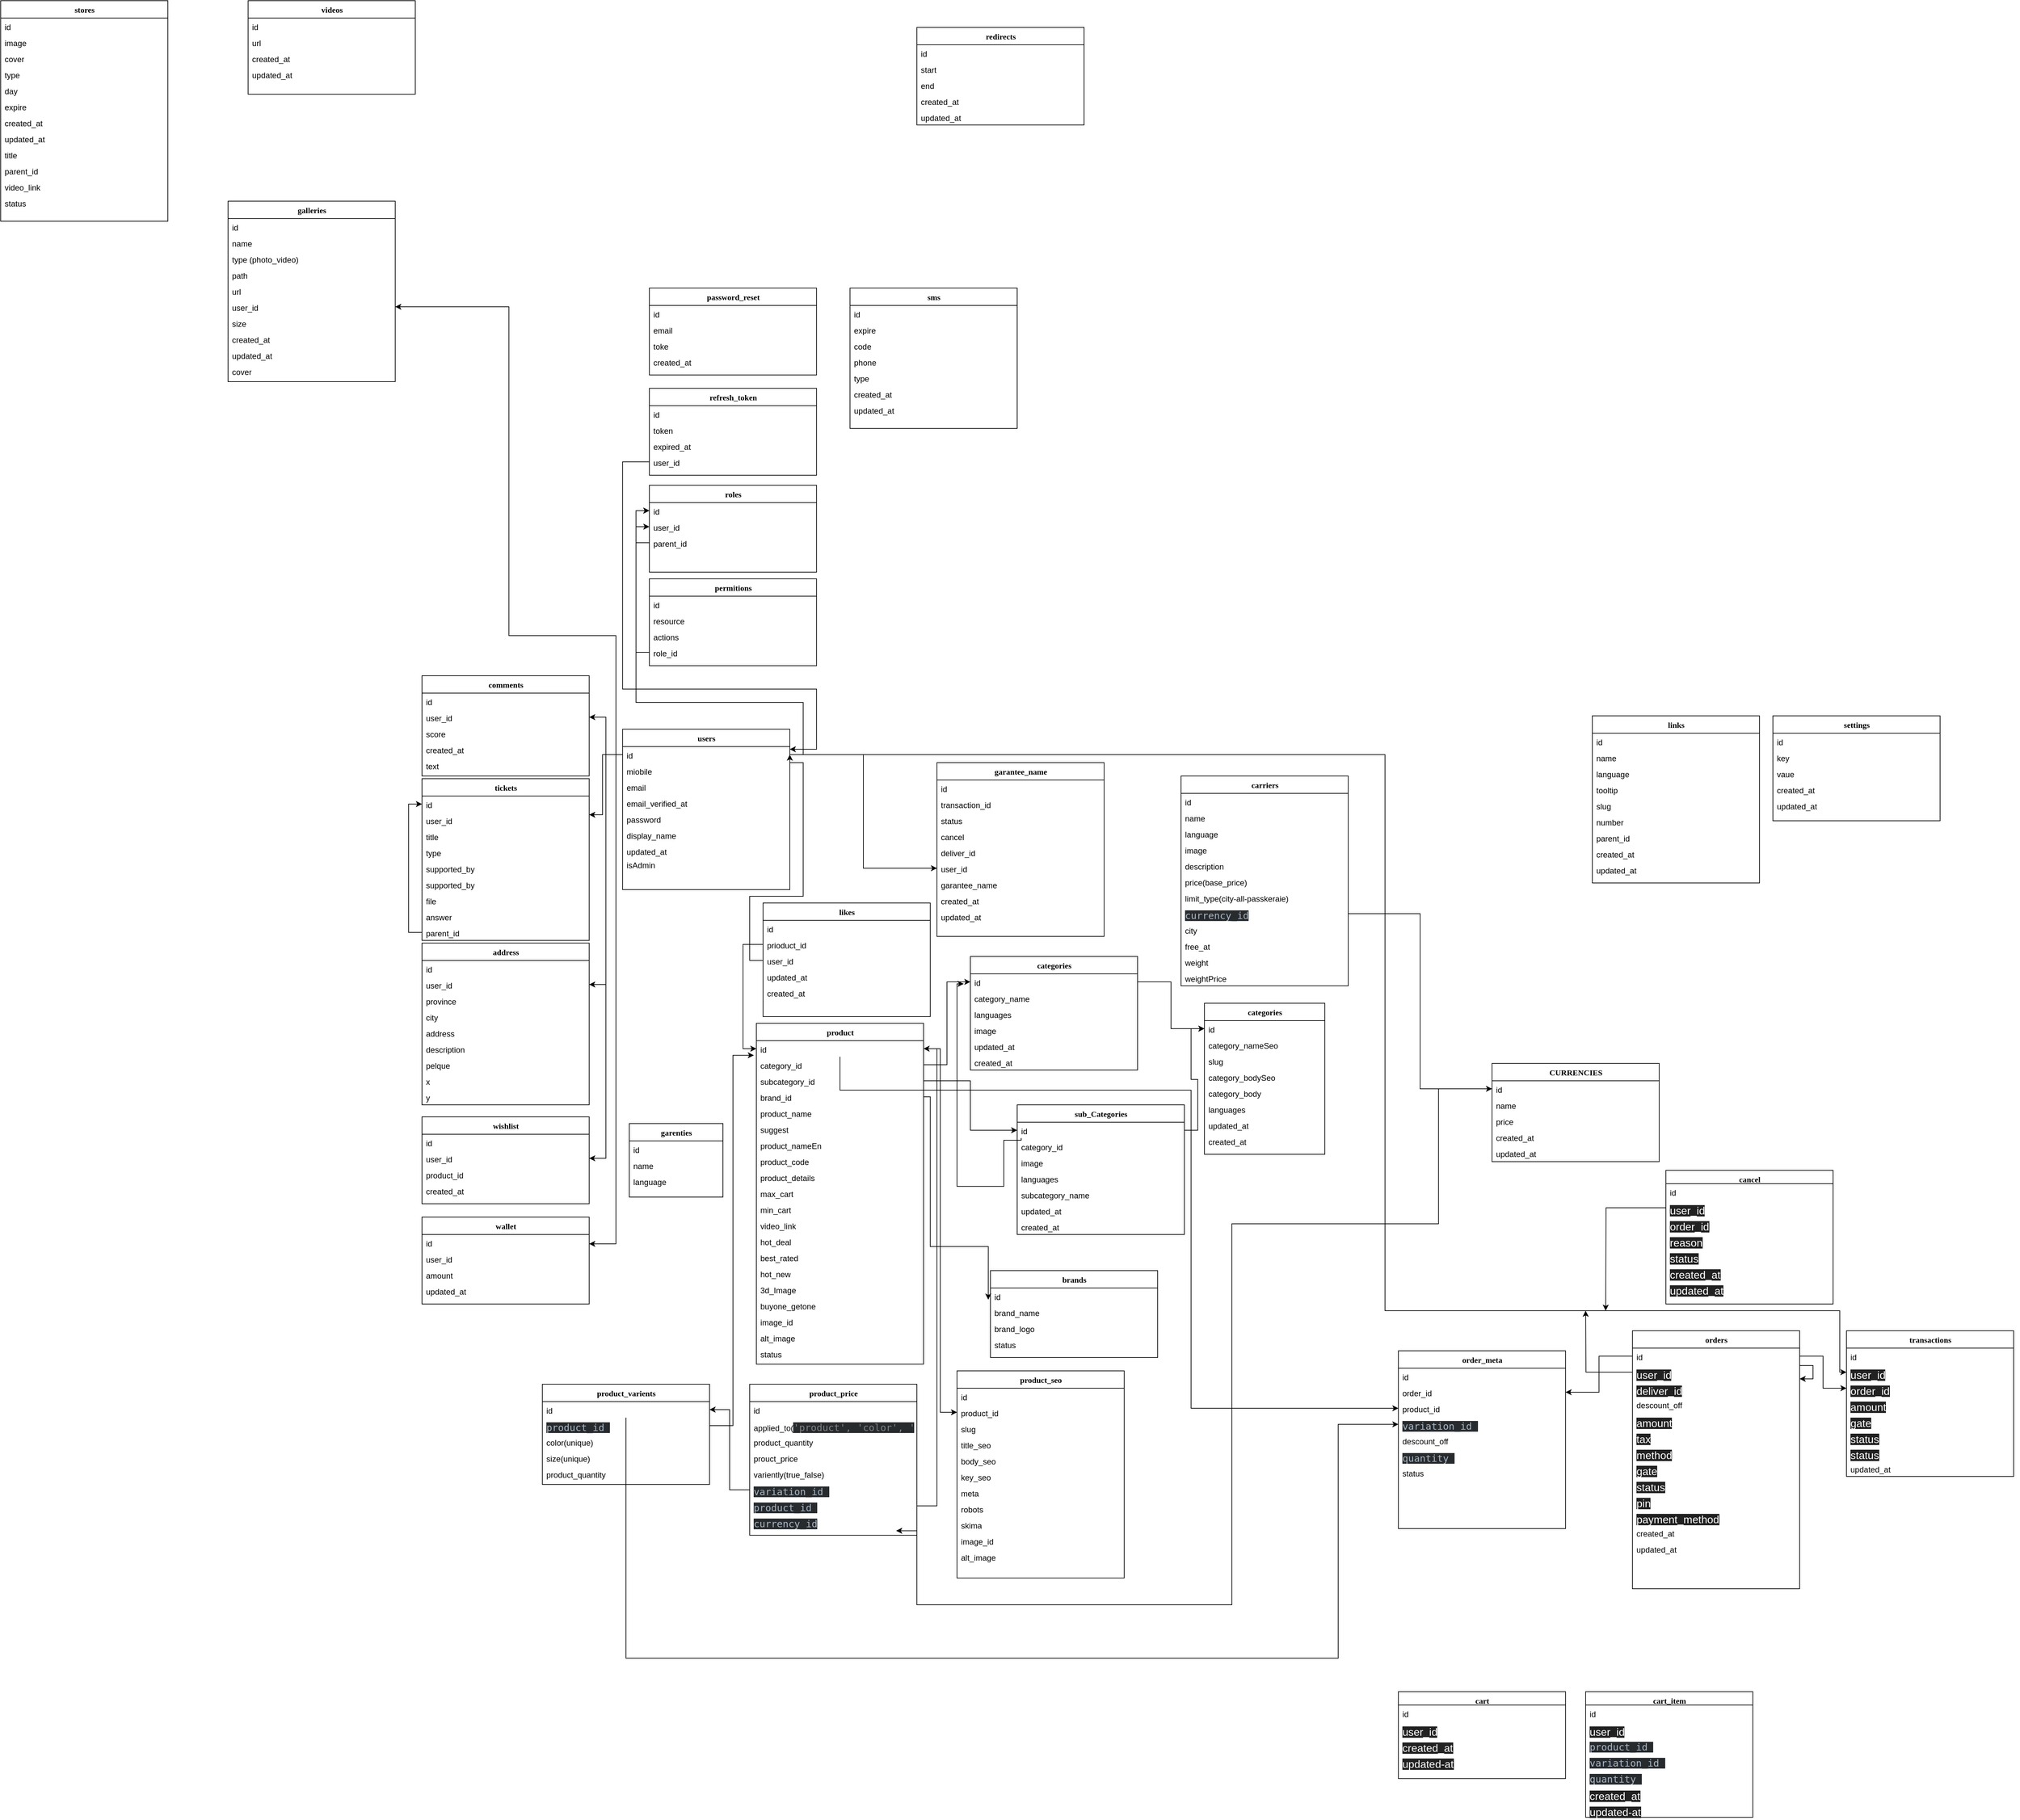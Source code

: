<mxfile version="26.1.1">
  <diagram name="Page-1" id="9f46799a-70d6-7492-0946-bef42562c5a5">
    <mxGraphModel dx="12890" dy="5895" grid="1" gridSize="10" guides="1" tooltips="1" connect="1" arrows="1" fold="1" page="1" pageScale="1" pageWidth="1100" pageHeight="850" background="none" math="0" shadow="0">
      <root>
        <mxCell id="0" />
        <mxCell id="1" parent="0" />
        <mxCell id="78961159f06e98e8-69" value="users&lt;div&gt;&lt;br&gt;&lt;/div&gt;" style="swimlane;html=1;fontStyle=1;align=center;verticalAlign=top;childLayout=stackLayout;horizontal=1;startSize=26;horizontalStack=0;resizeParent=1;resizeLast=0;collapsible=1;marginBottom=0;swimlaneFillColor=#ffffff;rounded=0;shadow=0;comic=0;labelBackgroundColor=none;strokeWidth=1;fillColor=none;fontFamily=Verdana;fontSize=12" parent="1" vertex="1">
          <mxGeometry x="330" y="230" width="250" height="240" as="geometry" />
        </mxCell>
        <mxCell id="cOtZHhIljCrcvXUx9MyU-213" value="&lt;div&gt;id&lt;/div&gt;&lt;div&gt;&lt;br&gt;&lt;/div&gt;" style="text;html=1;strokeColor=none;fillColor=none;align=left;verticalAlign=top;spacingLeft=4;spacingRight=4;whiteSpace=wrap;overflow=hidden;rotatable=0;points=[[0,0.5],[1,0.5]];portConstraint=eastwest;" vertex="1" parent="78961159f06e98e8-69">
          <mxGeometry y="26" width="250" height="24" as="geometry" />
        </mxCell>
        <mxCell id="78961159f06e98e8-110" value="miobile&lt;div&gt;&lt;br&gt;&lt;/div&gt;" style="text;html=1;strokeColor=none;fillColor=none;align=left;verticalAlign=top;spacingLeft=4;spacingRight=4;whiteSpace=wrap;overflow=hidden;rotatable=0;points=[[0,0.5],[1,0.5]];portConstraint=eastwest;" parent="78961159f06e98e8-69" vertex="1">
          <mxGeometry y="50" width="250" height="24" as="geometry" />
        </mxCell>
        <mxCell id="cOtZHhIljCrcvXUx9MyU-199" value="email" style="text;html=1;strokeColor=none;fillColor=none;align=left;verticalAlign=top;spacingLeft=4;spacingRight=4;whiteSpace=wrap;overflow=hidden;rotatable=0;points=[[0,0.5],[1,0.5]];portConstraint=eastwest;" vertex="1" parent="78961159f06e98e8-69">
          <mxGeometry y="74" width="250" height="24" as="geometry" />
        </mxCell>
        <mxCell id="cOtZHhIljCrcvXUx9MyU-200" value="email_verified_at" style="text;html=1;strokeColor=none;fillColor=none;align=left;verticalAlign=top;spacingLeft=4;spacingRight=4;whiteSpace=wrap;overflow=hidden;rotatable=0;points=[[0,0.5],[1,0.5]];portConstraint=eastwest;" vertex="1" parent="78961159f06e98e8-69">
          <mxGeometry y="98" width="250" height="24" as="geometry" />
        </mxCell>
        <mxCell id="cOtZHhIljCrcvXUx9MyU-201" value="password" style="text;html=1;strokeColor=none;fillColor=none;align=left;verticalAlign=top;spacingLeft=4;spacingRight=4;whiteSpace=wrap;overflow=hidden;rotatable=0;points=[[0,0.5],[1,0.5]];portConstraint=eastwest;" vertex="1" parent="78961159f06e98e8-69">
          <mxGeometry y="122" width="250" height="24" as="geometry" />
        </mxCell>
        <mxCell id="cOtZHhIljCrcvXUx9MyU-202" value="display_name" style="text;html=1;strokeColor=none;fillColor=none;align=left;verticalAlign=top;spacingLeft=4;spacingRight=4;whiteSpace=wrap;overflow=hidden;rotatable=0;points=[[0,0.5],[1,0.5]];portConstraint=eastwest;" vertex="1" parent="78961159f06e98e8-69">
          <mxGeometry y="146" width="250" height="24" as="geometry" />
        </mxCell>
        <mxCell id="cOtZHhIljCrcvXUx9MyU-204" style="edgeStyle=orthogonalEdgeStyle;rounded=0;orthogonalLoop=1;jettySize=auto;html=1;exitX=1;exitY=0.5;exitDx=0;exitDy=0;" edge="1" parent="78961159f06e98e8-69" source="cOtZHhIljCrcvXUx9MyU-200" target="cOtZHhIljCrcvXUx9MyU-200">
          <mxGeometry relative="1" as="geometry" />
        </mxCell>
        <mxCell id="cOtZHhIljCrcvXUx9MyU-203" value="updated_at" style="text;html=1;strokeColor=none;fillColor=none;align=left;verticalAlign=top;spacingLeft=4;spacingRight=4;whiteSpace=wrap;overflow=hidden;rotatable=0;points=[[0,0.5],[1,0.5]];portConstraint=eastwest;" vertex="1" parent="78961159f06e98e8-69">
          <mxGeometry y="170" width="250" height="20" as="geometry" />
        </mxCell>
        <mxCell id="cOtZHhIljCrcvXUx9MyU-268" value="isAdmin" style="text;html=1;strokeColor=none;fillColor=none;align=left;verticalAlign=top;spacingLeft=4;spacingRight=4;whiteSpace=wrap;overflow=hidden;rotatable=0;points=[[0,0.5],[1,0.5]];portConstraint=eastwest;" vertex="1" parent="78961159f06e98e8-69">
          <mxGeometry y="190" width="250" height="20" as="geometry" />
        </mxCell>
        <mxCell id="cOtZHhIljCrcvXUx9MyU-205" value="&lt;div&gt;tickets&lt;/div&gt;" style="swimlane;html=1;fontStyle=1;align=center;verticalAlign=top;childLayout=stackLayout;horizontal=1;startSize=26;horizontalStack=0;resizeParent=1;resizeLast=0;collapsible=1;marginBottom=0;swimlaneFillColor=#ffffff;rounded=0;shadow=0;comic=0;labelBackgroundColor=none;strokeWidth=1;fillColor=none;fontFamily=Verdana;fontSize=12" vertex="1" parent="1">
          <mxGeometry x="30" y="304" width="250" height="242" as="geometry" />
        </mxCell>
        <mxCell id="cOtZHhIljCrcvXUx9MyU-206" value="&lt;div&gt;id&lt;span style=&quot;white-space: pre;&quot;&gt;&#x9;&lt;/span&gt;&lt;/div&gt;" style="text;html=1;strokeColor=none;fillColor=none;align=left;verticalAlign=top;spacingLeft=4;spacingRight=4;whiteSpace=wrap;overflow=hidden;rotatable=0;points=[[0,0.5],[1,0.5]];portConstraint=eastwest;" vertex="1" parent="cOtZHhIljCrcvXUx9MyU-205">
          <mxGeometry y="26" width="250" height="24" as="geometry" />
        </mxCell>
        <mxCell id="cOtZHhIljCrcvXUx9MyU-207" value="user_id" style="text;html=1;strokeColor=none;fillColor=none;align=left;verticalAlign=top;spacingLeft=4;spacingRight=4;whiteSpace=wrap;overflow=hidden;rotatable=0;points=[[0,0.5],[1,0.5]];portConstraint=eastwest;" vertex="1" parent="cOtZHhIljCrcvXUx9MyU-205">
          <mxGeometry y="50" width="250" height="24" as="geometry" />
        </mxCell>
        <mxCell id="cOtZHhIljCrcvXUx9MyU-208" value="title" style="text;html=1;strokeColor=none;fillColor=none;align=left;verticalAlign=top;spacingLeft=4;spacingRight=4;whiteSpace=wrap;overflow=hidden;rotatable=0;points=[[0,0.5],[1,0.5]];portConstraint=eastwest;" vertex="1" parent="cOtZHhIljCrcvXUx9MyU-205">
          <mxGeometry y="74" width="250" height="24" as="geometry" />
        </mxCell>
        <mxCell id="cOtZHhIljCrcvXUx9MyU-379" value="type" style="text;html=1;strokeColor=none;fillColor=none;align=left;verticalAlign=top;spacingLeft=4;spacingRight=4;whiteSpace=wrap;overflow=hidden;rotatable=0;points=[[0,0.5],[1,0.5]];portConstraint=eastwest;" vertex="1" parent="cOtZHhIljCrcvXUx9MyU-205">
          <mxGeometry y="98" width="250" height="24" as="geometry" />
        </mxCell>
        <mxCell id="cOtZHhIljCrcvXUx9MyU-209" value="supported_by" style="text;html=1;strokeColor=none;fillColor=none;align=left;verticalAlign=top;spacingLeft=4;spacingRight=4;whiteSpace=wrap;overflow=hidden;rotatable=0;points=[[0,0.5],[1,0.5]];portConstraint=eastwest;" vertex="1" parent="cOtZHhIljCrcvXUx9MyU-205">
          <mxGeometry y="122" width="250" height="24" as="geometry" />
        </mxCell>
        <mxCell id="cOtZHhIljCrcvXUx9MyU-376" value="supported_by" style="text;html=1;strokeColor=none;fillColor=none;align=left;verticalAlign=top;spacingLeft=4;spacingRight=4;whiteSpace=wrap;overflow=hidden;rotatable=0;points=[[0,0.5],[1,0.5]];portConstraint=eastwest;" vertex="1" parent="cOtZHhIljCrcvXUx9MyU-205">
          <mxGeometry y="146" width="250" height="24" as="geometry" />
        </mxCell>
        <mxCell id="cOtZHhIljCrcvXUx9MyU-210" value="file" style="text;html=1;strokeColor=none;fillColor=none;align=left;verticalAlign=top;spacingLeft=4;spacingRight=4;whiteSpace=wrap;overflow=hidden;rotatable=0;points=[[0,0.5],[1,0.5]];portConstraint=eastwest;" vertex="1" parent="cOtZHhIljCrcvXUx9MyU-205">
          <mxGeometry y="170" width="250" height="24" as="geometry" />
        </mxCell>
        <mxCell id="cOtZHhIljCrcvXUx9MyU-377" style="edgeStyle=orthogonalEdgeStyle;rounded=0;orthogonalLoop=1;jettySize=auto;html=1;entryX=0;entryY=0.5;entryDx=0;entryDy=0;" edge="1" parent="cOtZHhIljCrcvXUx9MyU-205" source="cOtZHhIljCrcvXUx9MyU-211" target="cOtZHhIljCrcvXUx9MyU-206">
          <mxGeometry relative="1" as="geometry" />
        </mxCell>
        <mxCell id="cOtZHhIljCrcvXUx9MyU-378" value="answer" style="text;html=1;strokeColor=none;fillColor=none;align=left;verticalAlign=top;spacingLeft=4;spacingRight=4;whiteSpace=wrap;overflow=hidden;rotatable=0;points=[[0,0.5],[1,0.5]];portConstraint=eastwest;" vertex="1" parent="cOtZHhIljCrcvXUx9MyU-205">
          <mxGeometry y="194" width="250" height="24" as="geometry" />
        </mxCell>
        <mxCell id="cOtZHhIljCrcvXUx9MyU-211" value="parent_id" style="text;html=1;strokeColor=none;fillColor=none;align=left;verticalAlign=top;spacingLeft=4;spacingRight=4;whiteSpace=wrap;overflow=hidden;rotatable=0;points=[[0,0.5],[1,0.5]];portConstraint=eastwest;" vertex="1" parent="cOtZHhIljCrcvXUx9MyU-205">
          <mxGeometry y="218" width="250" height="24" as="geometry" />
        </mxCell>
        <mxCell id="cOtZHhIljCrcvXUx9MyU-212" style="edgeStyle=orthogonalEdgeStyle;rounded=0;orthogonalLoop=1;jettySize=auto;html=1;exitX=1;exitY=0.5;exitDx=0;exitDy=0;" edge="1" parent="cOtZHhIljCrcvXUx9MyU-205" source="cOtZHhIljCrcvXUx9MyU-208" target="cOtZHhIljCrcvXUx9MyU-208">
          <mxGeometry relative="1" as="geometry" />
        </mxCell>
        <mxCell id="cOtZHhIljCrcvXUx9MyU-214" style="edgeStyle=orthogonalEdgeStyle;rounded=0;orthogonalLoop=1;jettySize=auto;html=1;" edge="1" parent="1" source="cOtZHhIljCrcvXUx9MyU-213" target="cOtZHhIljCrcvXUx9MyU-207">
          <mxGeometry relative="1" as="geometry">
            <mxPoint x="330" y="308" as="sourcePoint" />
            <Array as="points">
              <mxPoint x="300" y="268" />
              <mxPoint x="300" y="358" />
            </Array>
          </mxGeometry>
        </mxCell>
        <mxCell id="cOtZHhIljCrcvXUx9MyU-216" value="&lt;div&gt;comments&lt;/div&gt;" style="swimlane;html=1;fontStyle=1;align=center;verticalAlign=top;childLayout=stackLayout;horizontal=1;startSize=26;horizontalStack=0;resizeParent=1;resizeLast=0;collapsible=1;marginBottom=0;swimlaneFillColor=#ffffff;rounded=0;shadow=0;comic=0;labelBackgroundColor=none;strokeWidth=1;fillColor=none;fontFamily=Verdana;fontSize=12" vertex="1" parent="1">
          <mxGeometry x="30" y="150" width="250" height="150" as="geometry" />
        </mxCell>
        <mxCell id="cOtZHhIljCrcvXUx9MyU-217" value="&lt;div&gt;id&lt;span style=&quot;white-space: pre;&quot;&gt;&#x9;&lt;/span&gt;&lt;/div&gt;" style="text;html=1;strokeColor=none;fillColor=none;align=left;verticalAlign=top;spacingLeft=4;spacingRight=4;whiteSpace=wrap;overflow=hidden;rotatable=0;points=[[0,0.5],[1,0.5]];portConstraint=eastwest;" vertex="1" parent="cOtZHhIljCrcvXUx9MyU-216">
          <mxGeometry y="26" width="250" height="24" as="geometry" />
        </mxCell>
        <mxCell id="cOtZHhIljCrcvXUx9MyU-218" value="user_id" style="text;html=1;strokeColor=none;fillColor=none;align=left;verticalAlign=top;spacingLeft=4;spacingRight=4;whiteSpace=wrap;overflow=hidden;rotatable=0;points=[[0,0.5],[1,0.5]];portConstraint=eastwest;" vertex="1" parent="cOtZHhIljCrcvXUx9MyU-216">
          <mxGeometry y="50" width="250" height="24" as="geometry" />
        </mxCell>
        <mxCell id="cOtZHhIljCrcvXUx9MyU-219" value="score" style="text;html=1;strokeColor=none;fillColor=none;align=left;verticalAlign=top;spacingLeft=4;spacingRight=4;whiteSpace=wrap;overflow=hidden;rotatable=0;points=[[0,0.5],[1,0.5]];portConstraint=eastwest;" vertex="1" parent="cOtZHhIljCrcvXUx9MyU-216">
          <mxGeometry y="74" width="250" height="24" as="geometry" />
        </mxCell>
        <mxCell id="cOtZHhIljCrcvXUx9MyU-220" value="created_at" style="text;html=1;strokeColor=none;fillColor=none;align=left;verticalAlign=top;spacingLeft=4;spacingRight=4;whiteSpace=wrap;overflow=hidden;rotatable=0;points=[[0,0.5],[1,0.5]];portConstraint=eastwest;" vertex="1" parent="cOtZHhIljCrcvXUx9MyU-216">
          <mxGeometry y="98" width="250" height="24" as="geometry" />
        </mxCell>
        <mxCell id="cOtZHhIljCrcvXUx9MyU-221" value="text" style="text;html=1;strokeColor=none;fillColor=none;align=left;verticalAlign=top;spacingLeft=4;spacingRight=4;whiteSpace=wrap;overflow=hidden;rotatable=0;points=[[0,0.5],[1,0.5]];portConstraint=eastwest;" vertex="1" parent="cOtZHhIljCrcvXUx9MyU-216">
          <mxGeometry y="122" width="250" height="24" as="geometry" />
        </mxCell>
        <mxCell id="cOtZHhIljCrcvXUx9MyU-223" style="edgeStyle=orthogonalEdgeStyle;rounded=0;orthogonalLoop=1;jettySize=auto;html=1;exitX=1;exitY=0.5;exitDx=0;exitDy=0;" edge="1" parent="cOtZHhIljCrcvXUx9MyU-216" source="cOtZHhIljCrcvXUx9MyU-219" target="cOtZHhIljCrcvXUx9MyU-219">
          <mxGeometry relative="1" as="geometry" />
        </mxCell>
        <mxCell id="cOtZHhIljCrcvXUx9MyU-224" style="edgeStyle=orthogonalEdgeStyle;rounded=0;orthogonalLoop=1;jettySize=auto;html=1;exitX=0;exitY=0.5;exitDx=0;exitDy=0;entryX=1;entryY=0.5;entryDx=0;entryDy=0;" edge="1" parent="1" source="cOtZHhIljCrcvXUx9MyU-213" target="cOtZHhIljCrcvXUx9MyU-218">
          <mxGeometry relative="1" as="geometry" />
        </mxCell>
        <mxCell id="cOtZHhIljCrcvXUx9MyU-225" value="&lt;div&gt;wallet&lt;/div&gt;" style="swimlane;html=1;fontStyle=1;align=center;verticalAlign=top;childLayout=stackLayout;horizontal=1;startSize=26;horizontalStack=0;resizeParent=1;resizeLast=0;collapsible=1;marginBottom=0;swimlaneFillColor=#ffffff;rounded=0;shadow=0;comic=0;labelBackgroundColor=none;strokeWidth=1;fillColor=none;fontFamily=Verdana;fontSize=12" vertex="1" parent="1">
          <mxGeometry x="30" y="960" width="250" height="130" as="geometry" />
        </mxCell>
        <mxCell id="cOtZHhIljCrcvXUx9MyU-226" value="&lt;div&gt;id&lt;span style=&quot;white-space: pre;&quot;&gt;&#x9;&lt;/span&gt;&lt;/div&gt;" style="text;html=1;strokeColor=none;fillColor=none;align=left;verticalAlign=top;spacingLeft=4;spacingRight=4;whiteSpace=wrap;overflow=hidden;rotatable=0;points=[[0,0.5],[1,0.5]];portConstraint=eastwest;" vertex="1" parent="cOtZHhIljCrcvXUx9MyU-225">
          <mxGeometry y="26" width="250" height="24" as="geometry" />
        </mxCell>
        <mxCell id="cOtZHhIljCrcvXUx9MyU-227" value="user_id" style="text;html=1;strokeColor=none;fillColor=none;align=left;verticalAlign=top;spacingLeft=4;spacingRight=4;whiteSpace=wrap;overflow=hidden;rotatable=0;points=[[0,0.5],[1,0.5]];portConstraint=eastwest;" vertex="1" parent="cOtZHhIljCrcvXUx9MyU-225">
          <mxGeometry y="50" width="250" height="24" as="geometry" />
        </mxCell>
        <mxCell id="cOtZHhIljCrcvXUx9MyU-228" value="amount" style="text;html=1;strokeColor=none;fillColor=none;align=left;verticalAlign=top;spacingLeft=4;spacingRight=4;whiteSpace=wrap;overflow=hidden;rotatable=0;points=[[0,0.5],[1,0.5]];portConstraint=eastwest;" vertex="1" parent="cOtZHhIljCrcvXUx9MyU-225">
          <mxGeometry y="74" width="250" height="24" as="geometry" />
        </mxCell>
        <mxCell id="cOtZHhIljCrcvXUx9MyU-229" value="updated_at" style="text;html=1;strokeColor=none;fillColor=none;align=left;verticalAlign=top;spacingLeft=4;spacingRight=4;whiteSpace=wrap;overflow=hidden;rotatable=0;points=[[0,0.5],[1,0.5]];portConstraint=eastwest;" vertex="1" parent="cOtZHhIljCrcvXUx9MyU-225">
          <mxGeometry y="98" width="250" height="24" as="geometry" />
        </mxCell>
        <mxCell id="cOtZHhIljCrcvXUx9MyU-231" style="edgeStyle=orthogonalEdgeStyle;rounded=0;orthogonalLoop=1;jettySize=auto;html=1;exitX=1;exitY=0.5;exitDx=0;exitDy=0;" edge="1" parent="cOtZHhIljCrcvXUx9MyU-225" source="cOtZHhIljCrcvXUx9MyU-228" target="cOtZHhIljCrcvXUx9MyU-228">
          <mxGeometry relative="1" as="geometry" />
        </mxCell>
        <mxCell id="cOtZHhIljCrcvXUx9MyU-236" value="address" style="swimlane;html=1;fontStyle=1;align=center;verticalAlign=top;childLayout=stackLayout;horizontal=1;startSize=26;horizontalStack=0;resizeParent=1;resizeLast=0;collapsible=1;marginBottom=0;swimlaneFillColor=#ffffff;rounded=0;shadow=0;comic=0;labelBackgroundColor=none;strokeWidth=1;fillColor=none;fontFamily=Verdana;fontSize=12" vertex="1" parent="1">
          <mxGeometry x="30" y="550" width="250" height="242" as="geometry" />
        </mxCell>
        <mxCell id="cOtZHhIljCrcvXUx9MyU-237" value="&lt;div&gt;id&lt;span style=&quot;white-space: pre;&quot;&gt;&#x9;&lt;/span&gt;&lt;/div&gt;" style="text;html=1;strokeColor=none;fillColor=none;align=left;verticalAlign=top;spacingLeft=4;spacingRight=4;whiteSpace=wrap;overflow=hidden;rotatable=0;points=[[0,0.5],[1,0.5]];portConstraint=eastwest;" vertex="1" parent="cOtZHhIljCrcvXUx9MyU-236">
          <mxGeometry y="26" width="250" height="24" as="geometry" />
        </mxCell>
        <mxCell id="cOtZHhIljCrcvXUx9MyU-238" value="user_id" style="text;html=1;strokeColor=none;fillColor=none;align=left;verticalAlign=top;spacingLeft=4;spacingRight=4;whiteSpace=wrap;overflow=hidden;rotatable=0;points=[[0,0.5],[1,0.5]];portConstraint=eastwest;" vertex="1" parent="cOtZHhIljCrcvXUx9MyU-236">
          <mxGeometry y="50" width="250" height="24" as="geometry" />
        </mxCell>
        <mxCell id="cOtZHhIljCrcvXUx9MyU-239" value="province" style="text;html=1;strokeColor=none;fillColor=none;align=left;verticalAlign=top;spacingLeft=4;spacingRight=4;whiteSpace=wrap;overflow=hidden;rotatable=0;points=[[0,0.5],[1,0.5]];portConstraint=eastwest;" vertex="1" parent="cOtZHhIljCrcvXUx9MyU-236">
          <mxGeometry y="74" width="250" height="24" as="geometry" />
        </mxCell>
        <mxCell id="cOtZHhIljCrcvXUx9MyU-241" style="edgeStyle=orthogonalEdgeStyle;rounded=0;orthogonalLoop=1;jettySize=auto;html=1;exitX=1;exitY=0.5;exitDx=0;exitDy=0;" edge="1" parent="cOtZHhIljCrcvXUx9MyU-236" source="cOtZHhIljCrcvXUx9MyU-239" target="cOtZHhIljCrcvXUx9MyU-239">
          <mxGeometry relative="1" as="geometry" />
        </mxCell>
        <mxCell id="cOtZHhIljCrcvXUx9MyU-243" value="city" style="text;html=1;strokeColor=none;fillColor=none;align=left;verticalAlign=top;spacingLeft=4;spacingRight=4;whiteSpace=wrap;overflow=hidden;rotatable=0;points=[[0,0.5],[1,0.5]];portConstraint=eastwest;" vertex="1" parent="cOtZHhIljCrcvXUx9MyU-236">
          <mxGeometry y="98" width="250" height="24" as="geometry" />
        </mxCell>
        <mxCell id="cOtZHhIljCrcvXUx9MyU-246" value="address" style="text;html=1;strokeColor=none;fillColor=none;align=left;verticalAlign=top;spacingLeft=4;spacingRight=4;whiteSpace=wrap;overflow=hidden;rotatable=0;points=[[0,0.5],[1,0.5]];portConstraint=eastwest;" vertex="1" parent="cOtZHhIljCrcvXUx9MyU-236">
          <mxGeometry y="122" width="250" height="24" as="geometry" />
        </mxCell>
        <mxCell id="cOtZHhIljCrcvXUx9MyU-248" value="description" style="text;html=1;strokeColor=none;fillColor=none;align=left;verticalAlign=top;spacingLeft=4;spacingRight=4;whiteSpace=wrap;overflow=hidden;rotatable=0;points=[[0,0.5],[1,0.5]];portConstraint=eastwest;" vertex="1" parent="cOtZHhIljCrcvXUx9MyU-236">
          <mxGeometry y="146" width="250" height="24" as="geometry" />
        </mxCell>
        <mxCell id="cOtZHhIljCrcvXUx9MyU-403" value="pelque" style="text;html=1;strokeColor=none;fillColor=none;align=left;verticalAlign=top;spacingLeft=4;spacingRight=4;whiteSpace=wrap;overflow=hidden;rotatable=0;points=[[0,0.5],[1,0.5]];portConstraint=eastwest;" vertex="1" parent="cOtZHhIljCrcvXUx9MyU-236">
          <mxGeometry y="170" width="250" height="24" as="geometry" />
        </mxCell>
        <mxCell id="cOtZHhIljCrcvXUx9MyU-247" value="x" style="text;html=1;strokeColor=none;fillColor=none;align=left;verticalAlign=top;spacingLeft=4;spacingRight=4;whiteSpace=wrap;overflow=hidden;rotatable=0;points=[[0,0.5],[1,0.5]];portConstraint=eastwest;" vertex="1" parent="cOtZHhIljCrcvXUx9MyU-236">
          <mxGeometry y="194" width="250" height="24" as="geometry" />
        </mxCell>
        <mxCell id="cOtZHhIljCrcvXUx9MyU-245" value="y" style="text;html=1;strokeColor=none;fillColor=none;align=left;verticalAlign=top;spacingLeft=4;spacingRight=4;whiteSpace=wrap;overflow=hidden;rotatable=0;points=[[0,0.5],[1,0.5]];portConstraint=eastwest;" vertex="1" parent="cOtZHhIljCrcvXUx9MyU-236">
          <mxGeometry y="218" width="250" height="24" as="geometry" />
        </mxCell>
        <mxCell id="cOtZHhIljCrcvXUx9MyU-251" value="roles" style="swimlane;html=1;fontStyle=1;align=center;verticalAlign=top;childLayout=stackLayout;horizontal=1;startSize=26;horizontalStack=0;resizeParent=1;resizeLast=0;collapsible=1;marginBottom=0;swimlaneFillColor=#ffffff;rounded=0;shadow=0;comic=0;labelBackgroundColor=none;strokeWidth=1;fillColor=none;fontFamily=Verdana;fontSize=12" vertex="1" parent="1">
          <mxGeometry x="370" y="-135" width="250" height="130" as="geometry" />
        </mxCell>
        <mxCell id="cOtZHhIljCrcvXUx9MyU-252" value="&lt;div&gt;id&lt;span style=&quot;white-space: pre;&quot;&gt;&#x9;&lt;/span&gt;&lt;/div&gt;" style="text;html=1;strokeColor=none;fillColor=none;align=left;verticalAlign=top;spacingLeft=4;spacingRight=4;whiteSpace=wrap;overflow=hidden;rotatable=0;points=[[0,0.5],[1,0.5]];portConstraint=eastwest;" vertex="1" parent="cOtZHhIljCrcvXUx9MyU-251">
          <mxGeometry y="26" width="250" height="24" as="geometry" />
        </mxCell>
        <mxCell id="cOtZHhIljCrcvXUx9MyU-253" value="user_id" style="text;html=1;strokeColor=none;fillColor=none;align=left;verticalAlign=top;spacingLeft=4;spacingRight=4;whiteSpace=wrap;overflow=hidden;rotatable=0;points=[[0,0.5],[1,0.5]];portConstraint=eastwest;" vertex="1" parent="cOtZHhIljCrcvXUx9MyU-251">
          <mxGeometry y="50" width="250" height="24" as="geometry" />
        </mxCell>
        <mxCell id="cOtZHhIljCrcvXUx9MyU-266" style="edgeStyle=orthogonalEdgeStyle;rounded=0;orthogonalLoop=1;jettySize=auto;html=1;entryX=0;entryY=0.5;entryDx=0;entryDy=0;" edge="1" parent="cOtZHhIljCrcvXUx9MyU-251" source="cOtZHhIljCrcvXUx9MyU-254" target="cOtZHhIljCrcvXUx9MyU-252">
          <mxGeometry relative="1" as="geometry" />
        </mxCell>
        <mxCell id="cOtZHhIljCrcvXUx9MyU-254" value="parent_id" style="text;html=1;strokeColor=none;fillColor=none;align=left;verticalAlign=top;spacingLeft=4;spacingRight=4;whiteSpace=wrap;overflow=hidden;rotatable=0;points=[[0,0.5],[1,0.5]];portConstraint=eastwest;" vertex="1" parent="cOtZHhIljCrcvXUx9MyU-251">
          <mxGeometry y="74" width="250" height="24" as="geometry" />
        </mxCell>
        <mxCell id="cOtZHhIljCrcvXUx9MyU-255" style="edgeStyle=orthogonalEdgeStyle;rounded=0;orthogonalLoop=1;jettySize=auto;html=1;exitX=1;exitY=0.5;exitDx=0;exitDy=0;" edge="1" parent="cOtZHhIljCrcvXUx9MyU-251" source="cOtZHhIljCrcvXUx9MyU-254" target="cOtZHhIljCrcvXUx9MyU-254">
          <mxGeometry relative="1" as="geometry" />
        </mxCell>
        <mxCell id="cOtZHhIljCrcvXUx9MyU-261" value="permitions" style="swimlane;html=1;fontStyle=1;align=center;verticalAlign=top;childLayout=stackLayout;horizontal=1;startSize=26;horizontalStack=0;resizeParent=1;resizeLast=0;collapsible=1;marginBottom=0;swimlaneFillColor=#ffffff;rounded=0;shadow=0;comic=0;labelBackgroundColor=none;strokeWidth=1;fillColor=none;fontFamily=Verdana;fontSize=12" vertex="1" parent="1">
          <mxGeometry x="370" y="5" width="250" height="130" as="geometry" />
        </mxCell>
        <mxCell id="cOtZHhIljCrcvXUx9MyU-262" value="&lt;div&gt;id&lt;span style=&quot;white-space: pre;&quot;&gt;&#x9;&lt;/span&gt;&lt;/div&gt;" style="text;html=1;strokeColor=none;fillColor=none;align=left;verticalAlign=top;spacingLeft=4;spacingRight=4;whiteSpace=wrap;overflow=hidden;rotatable=0;points=[[0,0.5],[1,0.5]];portConstraint=eastwest;" vertex="1" parent="cOtZHhIljCrcvXUx9MyU-261">
          <mxGeometry y="26" width="250" height="24" as="geometry" />
        </mxCell>
        <mxCell id="cOtZHhIljCrcvXUx9MyU-263" value="resource" style="text;html=1;strokeColor=none;fillColor=none;align=left;verticalAlign=top;spacingLeft=4;spacingRight=4;whiteSpace=wrap;overflow=hidden;rotatable=0;points=[[0,0.5],[1,0.5]];portConstraint=eastwest;" vertex="1" parent="cOtZHhIljCrcvXUx9MyU-261">
          <mxGeometry y="50" width="250" height="24" as="geometry" />
        </mxCell>
        <mxCell id="cOtZHhIljCrcvXUx9MyU-264" value="actions" style="text;html=1;strokeColor=none;fillColor=none;align=left;verticalAlign=top;spacingLeft=4;spacingRight=4;whiteSpace=wrap;overflow=hidden;rotatable=0;points=[[0,0.5],[1,0.5]];portConstraint=eastwest;" vertex="1" parent="cOtZHhIljCrcvXUx9MyU-261">
          <mxGeometry y="74" width="250" height="24" as="geometry" />
        </mxCell>
        <mxCell id="cOtZHhIljCrcvXUx9MyU-265" style="edgeStyle=orthogonalEdgeStyle;rounded=0;orthogonalLoop=1;jettySize=auto;html=1;exitX=1;exitY=0.5;exitDx=0;exitDy=0;" edge="1" parent="cOtZHhIljCrcvXUx9MyU-261" source="cOtZHhIljCrcvXUx9MyU-264" target="cOtZHhIljCrcvXUx9MyU-264">
          <mxGeometry relative="1" as="geometry" />
        </mxCell>
        <mxCell id="cOtZHhIljCrcvXUx9MyU-269" value="role_id" style="text;html=1;strokeColor=none;fillColor=none;align=left;verticalAlign=top;spacingLeft=4;spacingRight=4;whiteSpace=wrap;overflow=hidden;rotatable=0;points=[[0,0.5],[1,0.5]];portConstraint=eastwest;" vertex="1" parent="cOtZHhIljCrcvXUx9MyU-261">
          <mxGeometry y="98" width="250" height="24" as="geometry" />
        </mxCell>
        <mxCell id="cOtZHhIljCrcvXUx9MyU-267" style="edgeStyle=orthogonalEdgeStyle;rounded=0;orthogonalLoop=1;jettySize=auto;html=1;" edge="1" parent="1" source="cOtZHhIljCrcvXUx9MyU-213" target="cOtZHhIljCrcvXUx9MyU-253">
          <mxGeometry relative="1" as="geometry">
            <Array as="points">
              <mxPoint x="600" y="268" />
              <mxPoint x="600" y="190" />
              <mxPoint x="350" y="190" />
              <mxPoint x="350" y="-73" />
            </Array>
          </mxGeometry>
        </mxCell>
        <mxCell id="cOtZHhIljCrcvXUx9MyU-270" style="edgeStyle=orthogonalEdgeStyle;rounded=0;orthogonalLoop=1;jettySize=auto;html=1;entryX=0;entryY=0.5;entryDx=0;entryDy=0;" edge="1" parent="1" source="cOtZHhIljCrcvXUx9MyU-269" target="cOtZHhIljCrcvXUx9MyU-252">
          <mxGeometry relative="1" as="geometry" />
        </mxCell>
        <mxCell id="cOtZHhIljCrcvXUx9MyU-271" value="refresh_token" style="swimlane;html=1;fontStyle=1;align=center;verticalAlign=top;childLayout=stackLayout;horizontal=1;startSize=26;horizontalStack=0;resizeParent=1;resizeLast=0;collapsible=1;marginBottom=0;swimlaneFillColor=#ffffff;rounded=0;shadow=0;comic=0;labelBackgroundColor=none;strokeWidth=1;fillColor=none;fontFamily=Verdana;fontSize=12" vertex="1" parent="1">
          <mxGeometry x="370" y="-280" width="250" height="130" as="geometry" />
        </mxCell>
        <mxCell id="cOtZHhIljCrcvXUx9MyU-272" value="&lt;div&gt;id&lt;span style=&quot;white-space: pre;&quot;&gt;&#x9;&lt;/span&gt;&lt;/div&gt;" style="text;html=1;strokeColor=none;fillColor=none;align=left;verticalAlign=top;spacingLeft=4;spacingRight=4;whiteSpace=wrap;overflow=hidden;rotatable=0;points=[[0,0.5],[1,0.5]];portConstraint=eastwest;" vertex="1" parent="cOtZHhIljCrcvXUx9MyU-271">
          <mxGeometry y="26" width="250" height="24" as="geometry" />
        </mxCell>
        <mxCell id="cOtZHhIljCrcvXUx9MyU-273" value="token" style="text;html=1;strokeColor=none;fillColor=none;align=left;verticalAlign=top;spacingLeft=4;spacingRight=4;whiteSpace=wrap;overflow=hidden;rotatable=0;points=[[0,0.5],[1,0.5]];portConstraint=eastwest;" vertex="1" parent="cOtZHhIljCrcvXUx9MyU-271">
          <mxGeometry y="50" width="250" height="24" as="geometry" />
        </mxCell>
        <mxCell id="cOtZHhIljCrcvXUx9MyU-275" value="expired_at" style="text;html=1;strokeColor=none;fillColor=none;align=left;verticalAlign=top;spacingLeft=4;spacingRight=4;whiteSpace=wrap;overflow=hidden;rotatable=0;points=[[0,0.5],[1,0.5]];portConstraint=eastwest;" vertex="1" parent="cOtZHhIljCrcvXUx9MyU-271">
          <mxGeometry y="74" width="250" height="24" as="geometry" />
        </mxCell>
        <mxCell id="cOtZHhIljCrcvXUx9MyU-276" style="edgeStyle=orthogonalEdgeStyle;rounded=0;orthogonalLoop=1;jettySize=auto;html=1;exitX=1;exitY=0.5;exitDx=0;exitDy=0;" edge="1" parent="cOtZHhIljCrcvXUx9MyU-271" source="cOtZHhIljCrcvXUx9MyU-275" target="cOtZHhIljCrcvXUx9MyU-275">
          <mxGeometry relative="1" as="geometry" />
        </mxCell>
        <mxCell id="cOtZHhIljCrcvXUx9MyU-277" value="user_id" style="text;html=1;strokeColor=none;fillColor=none;align=left;verticalAlign=top;spacingLeft=4;spacingRight=4;whiteSpace=wrap;overflow=hidden;rotatable=0;points=[[0,0.5],[1,0.5]];portConstraint=eastwest;" vertex="1" parent="cOtZHhIljCrcvXUx9MyU-271">
          <mxGeometry y="98" width="250" height="24" as="geometry" />
        </mxCell>
        <mxCell id="cOtZHhIljCrcvXUx9MyU-278" style="edgeStyle=orthogonalEdgeStyle;rounded=0;orthogonalLoop=1;jettySize=auto;html=1;" edge="1" parent="1" source="cOtZHhIljCrcvXUx9MyU-277" target="cOtZHhIljCrcvXUx9MyU-213">
          <mxGeometry relative="1" as="geometry">
            <Array as="points">
              <mxPoint x="330" y="-170" />
              <mxPoint x="330" y="170" />
              <mxPoint x="620" y="170" />
              <mxPoint x="620" y="260" />
            </Array>
          </mxGeometry>
        </mxCell>
        <mxCell id="cOtZHhIljCrcvXUx9MyU-280" style="edgeStyle=orthogonalEdgeStyle;rounded=0;orthogonalLoop=1;jettySize=auto;html=1;" edge="1" parent="1" source="cOtZHhIljCrcvXUx9MyU-213" target="cOtZHhIljCrcvXUx9MyU-238">
          <mxGeometry relative="1" as="geometry" />
        </mxCell>
        <mxCell id="cOtZHhIljCrcvXUx9MyU-281" value="&lt;div&gt;wishlist&lt;/div&gt;" style="swimlane;html=1;fontStyle=1;align=center;verticalAlign=top;childLayout=stackLayout;horizontal=1;startSize=26;horizontalStack=0;resizeParent=1;resizeLast=0;collapsible=1;marginBottom=0;swimlaneFillColor=#ffffff;rounded=0;shadow=0;comic=0;labelBackgroundColor=none;strokeWidth=1;fillColor=none;fontFamily=Verdana;fontSize=12" vertex="1" parent="1">
          <mxGeometry x="30" y="810" width="250" height="130" as="geometry" />
        </mxCell>
        <mxCell id="cOtZHhIljCrcvXUx9MyU-282" value="&lt;div&gt;id&lt;/div&gt;" style="text;html=1;strokeColor=none;fillColor=none;align=left;verticalAlign=top;spacingLeft=4;spacingRight=4;whiteSpace=wrap;overflow=hidden;rotatable=0;points=[[0,0.5],[1,0.5]];portConstraint=eastwest;" vertex="1" parent="cOtZHhIljCrcvXUx9MyU-281">
          <mxGeometry y="26" width="250" height="24" as="geometry" />
        </mxCell>
        <mxCell id="cOtZHhIljCrcvXUx9MyU-283" value="user_id" style="text;html=1;strokeColor=none;fillColor=none;align=left;verticalAlign=top;spacingLeft=4;spacingRight=4;whiteSpace=wrap;overflow=hidden;rotatable=0;points=[[0,0.5],[1,0.5]];portConstraint=eastwest;" vertex="1" parent="cOtZHhIljCrcvXUx9MyU-281">
          <mxGeometry y="50" width="250" height="24" as="geometry" />
        </mxCell>
        <mxCell id="cOtZHhIljCrcvXUx9MyU-284" value="product_id" style="text;html=1;strokeColor=none;fillColor=none;align=left;verticalAlign=top;spacingLeft=4;spacingRight=4;whiteSpace=wrap;overflow=hidden;rotatable=0;points=[[0,0.5],[1,0.5]];portConstraint=eastwest;" vertex="1" parent="cOtZHhIljCrcvXUx9MyU-281">
          <mxGeometry y="74" width="250" height="24" as="geometry" />
        </mxCell>
        <mxCell id="cOtZHhIljCrcvXUx9MyU-285" value="created_at" style="text;html=1;strokeColor=none;fillColor=none;align=left;verticalAlign=top;spacingLeft=4;spacingRight=4;whiteSpace=wrap;overflow=hidden;rotatable=0;points=[[0,0.5],[1,0.5]];portConstraint=eastwest;" vertex="1" parent="cOtZHhIljCrcvXUx9MyU-281">
          <mxGeometry y="98" width="250" height="24" as="geometry" />
        </mxCell>
        <mxCell id="cOtZHhIljCrcvXUx9MyU-287" style="edgeStyle=orthogonalEdgeStyle;rounded=0;orthogonalLoop=1;jettySize=auto;html=1;exitX=1;exitY=0.5;exitDx=0;exitDy=0;" edge="1" parent="cOtZHhIljCrcvXUx9MyU-281" source="cOtZHhIljCrcvXUx9MyU-284" target="cOtZHhIljCrcvXUx9MyU-284">
          <mxGeometry relative="1" as="geometry" />
        </mxCell>
        <mxCell id="cOtZHhIljCrcvXUx9MyU-289" style="edgeStyle=orthogonalEdgeStyle;rounded=0;orthogonalLoop=1;jettySize=auto;html=1;" edge="1" parent="1" source="cOtZHhIljCrcvXUx9MyU-213" target="cOtZHhIljCrcvXUx9MyU-283">
          <mxGeometry relative="1" as="geometry" />
        </mxCell>
        <mxCell id="cOtZHhIljCrcvXUx9MyU-290" value="password_reset" style="swimlane;html=1;fontStyle=1;align=center;verticalAlign=top;childLayout=stackLayout;horizontal=1;startSize=26;horizontalStack=0;resizeParent=1;resizeLast=0;collapsible=1;marginBottom=0;swimlaneFillColor=#ffffff;rounded=0;shadow=0;comic=0;labelBackgroundColor=none;strokeWidth=1;fillColor=none;fontFamily=Verdana;fontSize=12" vertex="1" parent="1">
          <mxGeometry x="370" y="-430" width="250" height="130" as="geometry" />
        </mxCell>
        <mxCell id="cOtZHhIljCrcvXUx9MyU-291" value="&lt;div&gt;id&lt;span style=&quot;white-space: pre;&quot;&gt;&#x9;&lt;/span&gt;&lt;/div&gt;" style="text;html=1;strokeColor=none;fillColor=none;align=left;verticalAlign=top;spacingLeft=4;spacingRight=4;whiteSpace=wrap;overflow=hidden;rotatable=0;points=[[0,0.5],[1,0.5]];portConstraint=eastwest;" vertex="1" parent="cOtZHhIljCrcvXUx9MyU-290">
          <mxGeometry y="26" width="250" height="24" as="geometry" />
        </mxCell>
        <mxCell id="cOtZHhIljCrcvXUx9MyU-292" value="email" style="text;html=1;strokeColor=none;fillColor=none;align=left;verticalAlign=top;spacingLeft=4;spacingRight=4;whiteSpace=wrap;overflow=hidden;rotatable=0;points=[[0,0.5],[1,0.5]];portConstraint=eastwest;" vertex="1" parent="cOtZHhIljCrcvXUx9MyU-290">
          <mxGeometry y="50" width="250" height="24" as="geometry" />
        </mxCell>
        <mxCell id="cOtZHhIljCrcvXUx9MyU-293" value="toke" style="text;html=1;strokeColor=none;fillColor=none;align=left;verticalAlign=top;spacingLeft=4;spacingRight=4;whiteSpace=wrap;overflow=hidden;rotatable=0;points=[[0,0.5],[1,0.5]];portConstraint=eastwest;" vertex="1" parent="cOtZHhIljCrcvXUx9MyU-290">
          <mxGeometry y="74" width="250" height="24" as="geometry" />
        </mxCell>
        <mxCell id="cOtZHhIljCrcvXUx9MyU-294" style="edgeStyle=orthogonalEdgeStyle;rounded=0;orthogonalLoop=1;jettySize=auto;html=1;exitX=1;exitY=0.5;exitDx=0;exitDy=0;" edge="1" parent="cOtZHhIljCrcvXUx9MyU-290" source="cOtZHhIljCrcvXUx9MyU-293" target="cOtZHhIljCrcvXUx9MyU-293">
          <mxGeometry relative="1" as="geometry" />
        </mxCell>
        <mxCell id="cOtZHhIljCrcvXUx9MyU-295" value="created_at" style="text;html=1;strokeColor=none;fillColor=none;align=left;verticalAlign=top;spacingLeft=4;spacingRight=4;whiteSpace=wrap;overflow=hidden;rotatable=0;points=[[0,0.5],[1,0.5]];portConstraint=eastwest;" vertex="1" parent="cOtZHhIljCrcvXUx9MyU-290">
          <mxGeometry y="98" width="250" height="24" as="geometry" />
        </mxCell>
        <mxCell id="cOtZHhIljCrcvXUx9MyU-296" style="edgeStyle=orthogonalEdgeStyle;rounded=0;orthogonalLoop=1;jettySize=auto;html=1;exitX=0;exitY=0.5;exitDx=0;exitDy=0;" edge="1" parent="1" source="cOtZHhIljCrcvXUx9MyU-213" target="cOtZHhIljCrcvXUx9MyU-226">
          <mxGeometry relative="1" as="geometry">
            <mxPoint x="320" y="280" as="sourcePoint" />
            <mxPoint x="20" y="1022.0" as="targetPoint" />
            <Array as="points">
              <mxPoint x="320" y="268" />
              <mxPoint x="320" y="1000" />
            </Array>
          </mxGeometry>
        </mxCell>
        <mxCell id="cOtZHhIljCrcvXUx9MyU-297" value="garantee_name" style="swimlane;html=1;fontStyle=1;align=center;verticalAlign=top;childLayout=stackLayout;horizontal=1;startSize=26;horizontalStack=0;resizeParent=1;resizeLast=0;collapsible=1;marginBottom=0;swimlaneFillColor=#ffffff;rounded=0;shadow=0;comic=0;labelBackgroundColor=none;strokeWidth=1;fillColor=none;fontFamily=Verdana;fontSize=12" vertex="1" parent="1">
          <mxGeometry x="800" y="280" width="250" height="260" as="geometry" />
        </mxCell>
        <mxCell id="cOtZHhIljCrcvXUx9MyU-298" value="&lt;div&gt;id&lt;span style=&quot;white-space: pre;&quot;&gt;&#x9;&lt;/span&gt;&lt;/div&gt;" style="text;html=1;strokeColor=none;fillColor=none;align=left;verticalAlign=top;spacingLeft=4;spacingRight=4;whiteSpace=wrap;overflow=hidden;rotatable=0;points=[[0,0.5],[1,0.5]];portConstraint=eastwest;" vertex="1" parent="cOtZHhIljCrcvXUx9MyU-297">
          <mxGeometry y="26" width="250" height="24" as="geometry" />
        </mxCell>
        <mxCell id="cOtZHhIljCrcvXUx9MyU-299" value="transaction_id" style="text;html=1;strokeColor=none;fillColor=none;align=left;verticalAlign=top;spacingLeft=4;spacingRight=4;whiteSpace=wrap;overflow=hidden;rotatable=0;points=[[0,0.5],[1,0.5]];portConstraint=eastwest;" vertex="1" parent="cOtZHhIljCrcvXUx9MyU-297">
          <mxGeometry y="50" width="250" height="24" as="geometry" />
        </mxCell>
        <mxCell id="cOtZHhIljCrcvXUx9MyU-303" value="status" style="text;html=1;strokeColor=none;fillColor=none;align=left;verticalAlign=top;spacingLeft=4;spacingRight=4;whiteSpace=wrap;overflow=hidden;rotatable=0;points=[[0,0.5],[1,0.5]];portConstraint=eastwest;" vertex="1" parent="cOtZHhIljCrcvXUx9MyU-297">
          <mxGeometry y="74" width="250" height="24" as="geometry" />
        </mxCell>
        <mxCell id="cOtZHhIljCrcvXUx9MyU-304" value="cancel" style="text;html=1;strokeColor=none;fillColor=none;align=left;verticalAlign=top;spacingLeft=4;spacingRight=4;whiteSpace=wrap;overflow=hidden;rotatable=0;points=[[0,0.5],[1,0.5]];portConstraint=eastwest;" vertex="1" parent="cOtZHhIljCrcvXUx9MyU-297">
          <mxGeometry y="98" width="250" height="24" as="geometry" />
        </mxCell>
        <mxCell id="cOtZHhIljCrcvXUx9MyU-305" value="deliver_id" style="text;html=1;strokeColor=none;fillColor=none;align=left;verticalAlign=top;spacingLeft=4;spacingRight=4;whiteSpace=wrap;overflow=hidden;rotatable=0;points=[[0,0.5],[1,0.5]];portConstraint=eastwest;" vertex="1" parent="cOtZHhIljCrcvXUx9MyU-297">
          <mxGeometry y="122" width="250" height="24" as="geometry" />
        </mxCell>
        <mxCell id="cOtZHhIljCrcvXUx9MyU-308" value="user_id" style="text;html=1;strokeColor=none;fillColor=none;align=left;verticalAlign=top;spacingLeft=4;spacingRight=4;whiteSpace=wrap;overflow=hidden;rotatable=0;points=[[0,0.5],[1,0.5]];portConstraint=eastwest;" vertex="1" parent="cOtZHhIljCrcvXUx9MyU-297">
          <mxGeometry y="146" width="250" height="24" as="geometry" />
        </mxCell>
        <mxCell id="cOtZHhIljCrcvXUx9MyU-307" value="garantee_name" style="text;html=1;strokeColor=none;fillColor=none;align=left;verticalAlign=top;spacingLeft=4;spacingRight=4;whiteSpace=wrap;overflow=hidden;rotatable=0;points=[[0,0.5],[1,0.5]];portConstraint=eastwest;" vertex="1" parent="cOtZHhIljCrcvXUx9MyU-297">
          <mxGeometry y="170" width="250" height="24" as="geometry" />
        </mxCell>
        <mxCell id="cOtZHhIljCrcvXUx9MyU-300" value="created_at" style="text;html=1;strokeColor=none;fillColor=none;align=left;verticalAlign=top;spacingLeft=4;spacingRight=4;whiteSpace=wrap;overflow=hidden;rotatable=0;points=[[0,0.5],[1,0.5]];portConstraint=eastwest;" vertex="1" parent="cOtZHhIljCrcvXUx9MyU-297">
          <mxGeometry y="194" width="250" height="24" as="geometry" />
        </mxCell>
        <mxCell id="cOtZHhIljCrcvXUx9MyU-301" style="edgeStyle=orthogonalEdgeStyle;rounded=0;orthogonalLoop=1;jettySize=auto;html=1;exitX=1;exitY=0.5;exitDx=0;exitDy=0;" edge="1" parent="cOtZHhIljCrcvXUx9MyU-297" source="cOtZHhIljCrcvXUx9MyU-300" target="cOtZHhIljCrcvXUx9MyU-300">
          <mxGeometry relative="1" as="geometry" />
        </mxCell>
        <mxCell id="cOtZHhIljCrcvXUx9MyU-302" value="updated_at" style="text;html=1;strokeColor=none;fillColor=none;align=left;verticalAlign=top;spacingLeft=4;spacingRight=4;whiteSpace=wrap;overflow=hidden;rotatable=0;points=[[0,0.5],[1,0.5]];portConstraint=eastwest;" vertex="1" parent="cOtZHhIljCrcvXUx9MyU-297">
          <mxGeometry y="218" width="250" height="24" as="geometry" />
        </mxCell>
        <mxCell id="cOtZHhIljCrcvXUx9MyU-309" style="edgeStyle=orthogonalEdgeStyle;rounded=0;orthogonalLoop=1;jettySize=auto;html=1;entryX=0;entryY=0.5;entryDx=0;entryDy=0;" edge="1" parent="1" source="cOtZHhIljCrcvXUx9MyU-213" target="cOtZHhIljCrcvXUx9MyU-308">
          <mxGeometry relative="1" as="geometry" />
        </mxCell>
        <mxCell id="cOtZHhIljCrcvXUx9MyU-311" value="product" style="swimlane;html=1;fontStyle=1;align=center;verticalAlign=top;childLayout=stackLayout;horizontal=1;startSize=26;horizontalStack=0;resizeParent=1;resizeLast=0;collapsible=1;marginBottom=0;swimlaneFillColor=#ffffff;rounded=0;shadow=0;comic=0;labelBackgroundColor=none;strokeWidth=1;fillColor=none;fontFamily=Verdana;fontSize=12" vertex="1" parent="1">
          <mxGeometry x="530" y="670" width="250" height="510" as="geometry" />
        </mxCell>
        <mxCell id="cOtZHhIljCrcvXUx9MyU-312" value="&lt;div&gt;id&lt;span style=&quot;white-space: pre;&quot;&gt;&#x9;&lt;/span&gt;&lt;/div&gt;" style="text;html=1;strokeColor=none;fillColor=none;align=left;verticalAlign=top;spacingLeft=4;spacingRight=4;whiteSpace=wrap;overflow=hidden;rotatable=0;points=[[0,0.5],[1,0.5]];portConstraint=eastwest;" vertex="1" parent="cOtZHhIljCrcvXUx9MyU-311">
          <mxGeometry y="26" width="250" height="24" as="geometry" />
        </mxCell>
        <mxCell id="cOtZHhIljCrcvXUx9MyU-313" value="category_id" style="text;html=1;strokeColor=none;fillColor=none;align=left;verticalAlign=top;spacingLeft=4;spacingRight=4;whiteSpace=wrap;overflow=hidden;rotatable=0;points=[[0,0.5],[1,0.5]];portConstraint=eastwest;" vertex="1" parent="cOtZHhIljCrcvXUx9MyU-311">
          <mxGeometry y="50" width="250" height="24" as="geometry" />
        </mxCell>
        <mxCell id="cOtZHhIljCrcvXUx9MyU-314" value="subcategory_id" style="text;html=1;strokeColor=none;fillColor=none;align=left;verticalAlign=top;spacingLeft=4;spacingRight=4;whiteSpace=wrap;overflow=hidden;rotatable=0;points=[[0,0.5],[1,0.5]];portConstraint=eastwest;" vertex="1" parent="cOtZHhIljCrcvXUx9MyU-311">
          <mxGeometry y="74" width="250" height="24" as="geometry" />
        </mxCell>
        <mxCell id="cOtZHhIljCrcvXUx9MyU-315" value="brand_id" style="text;html=1;strokeColor=none;fillColor=none;align=left;verticalAlign=top;spacingLeft=4;spacingRight=4;whiteSpace=wrap;overflow=hidden;rotatable=0;points=[[0,0.5],[1,0.5]];portConstraint=eastwest;" vertex="1" parent="cOtZHhIljCrcvXUx9MyU-311">
          <mxGeometry y="98" width="250" height="24" as="geometry" />
        </mxCell>
        <mxCell id="cOtZHhIljCrcvXUx9MyU-316" value="product_name" style="text;html=1;strokeColor=none;fillColor=none;align=left;verticalAlign=top;spacingLeft=4;spacingRight=4;whiteSpace=wrap;overflow=hidden;rotatable=0;points=[[0,0.5],[1,0.5]];portConstraint=eastwest;" vertex="1" parent="cOtZHhIljCrcvXUx9MyU-311">
          <mxGeometry y="122" width="250" height="24" as="geometry" />
        </mxCell>
        <mxCell id="cOtZHhIljCrcvXUx9MyU-484" value="suggest" style="text;html=1;strokeColor=none;fillColor=none;align=left;verticalAlign=top;spacingLeft=4;spacingRight=4;whiteSpace=wrap;overflow=hidden;rotatable=0;points=[[0,0.5],[1,0.5]];portConstraint=eastwest;" vertex="1" parent="cOtZHhIljCrcvXUx9MyU-311">
          <mxGeometry y="146" width="250" height="24" as="geometry" />
        </mxCell>
        <mxCell id="cOtZHhIljCrcvXUx9MyU-479" value="product_nameEn" style="text;html=1;strokeColor=none;fillColor=none;align=left;verticalAlign=top;spacingLeft=4;spacingRight=4;whiteSpace=wrap;overflow=hidden;rotatable=0;points=[[0,0.5],[1,0.5]];portConstraint=eastwest;" vertex="1" parent="cOtZHhIljCrcvXUx9MyU-311">
          <mxGeometry y="170" width="250" height="24" as="geometry" />
        </mxCell>
        <mxCell id="cOtZHhIljCrcvXUx9MyU-317" value="product_code" style="text;html=1;strokeColor=none;fillColor=none;align=left;verticalAlign=top;spacingLeft=4;spacingRight=4;whiteSpace=wrap;overflow=hidden;rotatable=0;points=[[0,0.5],[1,0.5]];portConstraint=eastwest;" vertex="1" parent="cOtZHhIljCrcvXUx9MyU-311">
          <mxGeometry y="194" width="250" height="24" as="geometry" />
        </mxCell>
        <mxCell id="cOtZHhIljCrcvXUx9MyU-319" value="product_details" style="text;html=1;strokeColor=none;fillColor=none;align=left;verticalAlign=top;spacingLeft=4;spacingRight=4;whiteSpace=wrap;overflow=hidden;rotatable=0;points=[[0,0.5],[1,0.5]];portConstraint=eastwest;" vertex="1" parent="cOtZHhIljCrcvXUx9MyU-311">
          <mxGeometry y="218" width="250" height="24" as="geometry" />
        </mxCell>
        <mxCell id="cOtZHhIljCrcvXUx9MyU-320" style="edgeStyle=orthogonalEdgeStyle;rounded=0;orthogonalLoop=1;jettySize=auto;html=1;exitX=1;exitY=0.5;exitDx=0;exitDy=0;" edge="1" parent="cOtZHhIljCrcvXUx9MyU-311" source="cOtZHhIljCrcvXUx9MyU-319" target="cOtZHhIljCrcvXUx9MyU-319">
          <mxGeometry relative="1" as="geometry" />
        </mxCell>
        <mxCell id="cOtZHhIljCrcvXUx9MyU-497" value="max_cart" style="text;html=1;strokeColor=none;fillColor=none;align=left;verticalAlign=top;spacingLeft=4;spacingRight=4;whiteSpace=wrap;overflow=hidden;rotatable=0;points=[[0,0.5],[1,0.5]];portConstraint=eastwest;" vertex="1" parent="cOtZHhIljCrcvXUx9MyU-311">
          <mxGeometry y="242" width="250" height="24" as="geometry" />
        </mxCell>
        <mxCell id="cOtZHhIljCrcvXUx9MyU-496" value="min_cart" style="text;html=1;strokeColor=none;fillColor=none;align=left;verticalAlign=top;spacingLeft=4;spacingRight=4;whiteSpace=wrap;overflow=hidden;rotatable=0;points=[[0,0.5],[1,0.5]];portConstraint=eastwest;" vertex="1" parent="cOtZHhIljCrcvXUx9MyU-311">
          <mxGeometry y="266" width="250" height="24" as="geometry" />
        </mxCell>
        <mxCell id="cOtZHhIljCrcvXUx9MyU-326" value="video_link" style="text;html=1;strokeColor=none;fillColor=none;align=left;verticalAlign=top;spacingLeft=4;spacingRight=4;whiteSpace=wrap;overflow=hidden;rotatable=0;points=[[0,0.5],[1,0.5]];portConstraint=eastwest;" vertex="1" parent="cOtZHhIljCrcvXUx9MyU-311">
          <mxGeometry y="290" width="250" height="24" as="geometry" />
        </mxCell>
        <mxCell id="cOtZHhIljCrcvXUx9MyU-325" value="hot_deal" style="text;html=1;strokeColor=none;fillColor=none;align=left;verticalAlign=top;spacingLeft=4;spacingRight=4;whiteSpace=wrap;overflow=hidden;rotatable=0;points=[[0,0.5],[1,0.5]];portConstraint=eastwest;" vertex="1" parent="cOtZHhIljCrcvXUx9MyU-311">
          <mxGeometry y="314" width="250" height="24" as="geometry" />
        </mxCell>
        <mxCell id="cOtZHhIljCrcvXUx9MyU-329" value="best_rated" style="text;html=1;strokeColor=none;fillColor=none;align=left;verticalAlign=top;spacingLeft=4;spacingRight=4;whiteSpace=wrap;overflow=hidden;rotatable=0;points=[[0,0.5],[1,0.5]];portConstraint=eastwest;" vertex="1" parent="cOtZHhIljCrcvXUx9MyU-311">
          <mxGeometry y="338" width="250" height="24" as="geometry" />
        </mxCell>
        <mxCell id="cOtZHhIljCrcvXUx9MyU-328" value="hot_new" style="text;html=1;strokeColor=none;fillColor=none;align=left;verticalAlign=top;spacingLeft=4;spacingRight=4;whiteSpace=wrap;overflow=hidden;rotatable=0;points=[[0,0.5],[1,0.5]];portConstraint=eastwest;" vertex="1" parent="cOtZHhIljCrcvXUx9MyU-311">
          <mxGeometry y="362" width="250" height="24" as="geometry" />
        </mxCell>
        <mxCell id="cOtZHhIljCrcvXUx9MyU-827" value="3d_Image" style="text;html=1;strokeColor=none;fillColor=none;align=left;verticalAlign=top;spacingLeft=4;spacingRight=4;whiteSpace=wrap;overflow=hidden;rotatable=0;points=[[0,0.5],[1,0.5]];portConstraint=eastwest;" vertex="1" parent="cOtZHhIljCrcvXUx9MyU-311">
          <mxGeometry y="386" width="250" height="24" as="geometry" />
        </mxCell>
        <mxCell id="cOtZHhIljCrcvXUx9MyU-327" value="buyone_getone" style="text;html=1;strokeColor=none;fillColor=none;align=left;verticalAlign=top;spacingLeft=4;spacingRight=4;whiteSpace=wrap;overflow=hidden;rotatable=0;points=[[0,0.5],[1,0.5]];portConstraint=eastwest;" vertex="1" parent="cOtZHhIljCrcvXUx9MyU-311">
          <mxGeometry y="410" width="250" height="24" as="geometry" />
        </mxCell>
        <mxCell id="cOtZHhIljCrcvXUx9MyU-489" value="image_id" style="text;html=1;strokeColor=none;fillColor=none;align=left;verticalAlign=top;spacingLeft=4;spacingRight=4;whiteSpace=wrap;overflow=hidden;rotatable=0;points=[[0,0.5],[1,0.5]];portConstraint=eastwest;" vertex="1" parent="cOtZHhIljCrcvXUx9MyU-311">
          <mxGeometry y="434" width="250" height="24" as="geometry" />
        </mxCell>
        <mxCell id="cOtZHhIljCrcvXUx9MyU-488" value="alt_image" style="text;html=1;strokeColor=none;fillColor=none;align=left;verticalAlign=top;spacingLeft=4;spacingRight=4;whiteSpace=wrap;overflow=hidden;rotatable=0;points=[[0,0.5],[1,0.5]];portConstraint=eastwest;" vertex="1" parent="cOtZHhIljCrcvXUx9MyU-311">
          <mxGeometry y="458" width="250" height="24" as="geometry" />
        </mxCell>
        <mxCell id="cOtZHhIljCrcvXUx9MyU-332" value="status" style="text;html=1;strokeColor=none;fillColor=none;align=left;verticalAlign=top;spacingLeft=4;spacingRight=4;whiteSpace=wrap;overflow=hidden;rotatable=0;points=[[0,0.5],[1,0.5]];portConstraint=eastwest;" vertex="1" parent="cOtZHhIljCrcvXUx9MyU-311">
          <mxGeometry y="482" width="250" height="24" as="geometry" />
        </mxCell>
        <mxCell id="cOtZHhIljCrcvXUx9MyU-334" value="categories" style="swimlane;html=1;fontStyle=1;align=center;verticalAlign=top;childLayout=stackLayout;horizontal=1;startSize=26;horizontalStack=0;resizeParent=1;resizeLast=0;collapsible=1;marginBottom=0;swimlaneFillColor=#ffffff;rounded=0;shadow=0;comic=0;labelBackgroundColor=none;strokeWidth=1;fillColor=none;fontFamily=Verdana;fontSize=12" vertex="1" parent="1">
          <mxGeometry x="850" y="570" width="250" height="170" as="geometry" />
        </mxCell>
        <mxCell id="cOtZHhIljCrcvXUx9MyU-335" value="&lt;div&gt;id&lt;span style=&quot;white-space: pre;&quot;&gt;&#x9;&lt;/span&gt;&lt;/div&gt;" style="text;html=1;strokeColor=none;fillColor=none;align=left;verticalAlign=top;spacingLeft=4;spacingRight=4;whiteSpace=wrap;overflow=hidden;rotatable=0;points=[[0,0.5],[1,0.5]];portConstraint=eastwest;" vertex="1" parent="cOtZHhIljCrcvXUx9MyU-334">
          <mxGeometry y="26" width="250" height="24" as="geometry" />
        </mxCell>
        <mxCell id="cOtZHhIljCrcvXUx9MyU-336" value="category_name" style="text;html=1;strokeColor=none;fillColor=none;align=left;verticalAlign=top;spacingLeft=4;spacingRight=4;whiteSpace=wrap;overflow=hidden;rotatable=0;points=[[0,0.5],[1,0.5]];portConstraint=eastwest;" vertex="1" parent="cOtZHhIljCrcvXUx9MyU-334">
          <mxGeometry y="50" width="250" height="24" as="geometry" />
        </mxCell>
        <mxCell id="cOtZHhIljCrcvXUx9MyU-719" value="languages" style="text;html=1;strokeColor=none;fillColor=none;align=left;verticalAlign=top;spacingLeft=4;spacingRight=4;whiteSpace=wrap;overflow=hidden;rotatable=0;points=[[0,0.5],[1,0.5]];portConstraint=eastwest;" vertex="1" parent="cOtZHhIljCrcvXUx9MyU-334">
          <mxGeometry y="74" width="250" height="24" as="geometry" />
        </mxCell>
        <mxCell id="cOtZHhIljCrcvXUx9MyU-742" value="image" style="text;html=1;strokeColor=none;fillColor=none;align=left;verticalAlign=top;spacingLeft=4;spacingRight=4;whiteSpace=wrap;overflow=hidden;rotatable=0;points=[[0,0.5],[1,0.5]];portConstraint=eastwest;" vertex="1" parent="cOtZHhIljCrcvXUx9MyU-334">
          <mxGeometry y="98" width="250" height="24" as="geometry" />
        </mxCell>
        <mxCell id="cOtZHhIljCrcvXUx9MyU-337" value="updated_at" style="text;html=1;strokeColor=none;fillColor=none;align=left;verticalAlign=top;spacingLeft=4;spacingRight=4;whiteSpace=wrap;overflow=hidden;rotatable=0;points=[[0,0.5],[1,0.5]];portConstraint=eastwest;" vertex="1" parent="cOtZHhIljCrcvXUx9MyU-334">
          <mxGeometry y="122" width="250" height="24" as="geometry" />
        </mxCell>
        <mxCell id="cOtZHhIljCrcvXUx9MyU-338" style="edgeStyle=orthogonalEdgeStyle;rounded=0;orthogonalLoop=1;jettySize=auto;html=1;exitX=1;exitY=0.5;exitDx=0;exitDy=0;" edge="1" parent="cOtZHhIljCrcvXUx9MyU-334" source="cOtZHhIljCrcvXUx9MyU-337" target="cOtZHhIljCrcvXUx9MyU-337">
          <mxGeometry relative="1" as="geometry" />
        </mxCell>
        <mxCell id="cOtZHhIljCrcvXUx9MyU-339" value="created_at" style="text;html=1;strokeColor=none;fillColor=none;align=left;verticalAlign=top;spacingLeft=4;spacingRight=4;whiteSpace=wrap;overflow=hidden;rotatable=0;points=[[0,0.5],[1,0.5]];portConstraint=eastwest;" vertex="1" parent="cOtZHhIljCrcvXUx9MyU-334">
          <mxGeometry y="146" width="250" height="24" as="geometry" />
        </mxCell>
        <mxCell id="cOtZHhIljCrcvXUx9MyU-340" value="sub_Categories" style="swimlane;html=1;fontStyle=1;align=center;verticalAlign=top;childLayout=stackLayout;horizontal=1;startSize=26;horizontalStack=0;resizeParent=1;resizeLast=0;collapsible=1;marginBottom=0;swimlaneFillColor=#ffffff;rounded=0;shadow=0;comic=0;labelBackgroundColor=none;strokeWidth=1;fillColor=none;fontFamily=Verdana;fontSize=12" vertex="1" parent="1">
          <mxGeometry x="920" y="792" width="250" height="194" as="geometry" />
        </mxCell>
        <mxCell id="cOtZHhIljCrcvXUx9MyU-341" value="&lt;div&gt;id&lt;span style=&quot;white-space: pre;&quot;&gt;&#x9;&lt;/span&gt;&lt;/div&gt;" style="text;html=1;strokeColor=none;fillColor=none;align=left;verticalAlign=top;spacingLeft=4;spacingRight=4;whiteSpace=wrap;overflow=hidden;rotatable=0;points=[[0,0.5],[1,0.5]];portConstraint=eastwest;" vertex="1" parent="cOtZHhIljCrcvXUx9MyU-340">
          <mxGeometry y="26" width="250" height="24" as="geometry" />
        </mxCell>
        <mxCell id="cOtZHhIljCrcvXUx9MyU-342" value="category_id" style="text;html=1;strokeColor=none;fillColor=none;align=left;verticalAlign=top;spacingLeft=4;spacingRight=4;whiteSpace=wrap;overflow=hidden;rotatable=0;points=[[0,0.5],[1,0.5]];portConstraint=eastwest;" vertex="1" parent="cOtZHhIljCrcvXUx9MyU-340">
          <mxGeometry y="50" width="250" height="24" as="geometry" />
        </mxCell>
        <mxCell id="cOtZHhIljCrcvXUx9MyU-743" value="image" style="text;html=1;strokeColor=none;fillColor=none;align=left;verticalAlign=top;spacingLeft=4;spacingRight=4;whiteSpace=wrap;overflow=hidden;rotatable=0;points=[[0,0.5],[1,0.5]];portConstraint=eastwest;" vertex="1" parent="cOtZHhIljCrcvXUx9MyU-340">
          <mxGeometry y="74" width="250" height="24" as="geometry" />
        </mxCell>
        <mxCell id="cOtZHhIljCrcvXUx9MyU-729" value="languages" style="text;html=1;strokeColor=none;fillColor=none;align=left;verticalAlign=top;spacingLeft=4;spacingRight=4;whiteSpace=wrap;overflow=hidden;rotatable=0;points=[[0,0.5],[1,0.5]];portConstraint=eastwest;" vertex="1" parent="cOtZHhIljCrcvXUx9MyU-340">
          <mxGeometry y="98" width="250" height="24" as="geometry" />
        </mxCell>
        <mxCell id="cOtZHhIljCrcvXUx9MyU-356" style="edgeStyle=orthogonalEdgeStyle;rounded=0;orthogonalLoop=1;jettySize=auto;html=1;entryX=0;entryY=0.5;entryDx=0;entryDy=0;exitX=0.024;exitY=0.989;exitDx=0;exitDy=0;exitPerimeter=0;" edge="1" parent="cOtZHhIljCrcvXUx9MyU-340" source="cOtZHhIljCrcvXUx9MyU-341">
          <mxGeometry relative="1" as="geometry">
            <mxPoint x="115.0" y="53" as="sourcePoint" />
            <mxPoint x="-80" y="-181" as="targetPoint" />
            <Array as="points">
              <mxPoint x="6" y="53" />
              <mxPoint x="-20" y="53" />
              <mxPoint x="-20" y="122" />
              <mxPoint x="-90" y="122" />
              <mxPoint x="-90" y="-181" />
            </Array>
          </mxGeometry>
        </mxCell>
        <mxCell id="cOtZHhIljCrcvXUx9MyU-343" value="subcategory_name" style="text;html=1;strokeColor=none;fillColor=none;align=left;verticalAlign=top;spacingLeft=4;spacingRight=4;whiteSpace=wrap;overflow=hidden;rotatable=0;points=[[0,0.5],[1,0.5]];portConstraint=eastwest;" vertex="1" parent="cOtZHhIljCrcvXUx9MyU-340">
          <mxGeometry y="122" width="250" height="24" as="geometry" />
        </mxCell>
        <mxCell id="cOtZHhIljCrcvXUx9MyU-344" style="edgeStyle=orthogonalEdgeStyle;rounded=0;orthogonalLoop=1;jettySize=auto;html=1;exitX=1;exitY=0.5;exitDx=0;exitDy=0;" edge="1" parent="cOtZHhIljCrcvXUx9MyU-340" source="cOtZHhIljCrcvXUx9MyU-343" target="cOtZHhIljCrcvXUx9MyU-343">
          <mxGeometry relative="1" as="geometry" />
        </mxCell>
        <mxCell id="cOtZHhIljCrcvXUx9MyU-345" value="updated_at" style="text;html=1;strokeColor=none;fillColor=none;align=left;verticalAlign=top;spacingLeft=4;spacingRight=4;whiteSpace=wrap;overflow=hidden;rotatable=0;points=[[0,0.5],[1,0.5]];portConstraint=eastwest;" vertex="1" parent="cOtZHhIljCrcvXUx9MyU-340">
          <mxGeometry y="146" width="250" height="24" as="geometry" />
        </mxCell>
        <mxCell id="cOtZHhIljCrcvXUx9MyU-353" value="created_at" style="text;html=1;strokeColor=none;fillColor=none;align=left;verticalAlign=top;spacingLeft=4;spacingRight=4;whiteSpace=wrap;overflow=hidden;rotatable=0;points=[[0,0.5],[1,0.5]];portConstraint=eastwest;" vertex="1" parent="cOtZHhIljCrcvXUx9MyU-340">
          <mxGeometry y="170" width="250" height="24" as="geometry" />
        </mxCell>
        <mxCell id="cOtZHhIljCrcvXUx9MyU-346" value="brands" style="swimlane;html=1;fontStyle=1;align=center;verticalAlign=top;childLayout=stackLayout;horizontal=1;startSize=26;horizontalStack=0;resizeParent=1;resizeLast=0;collapsible=1;marginBottom=0;swimlaneFillColor=#ffffff;rounded=0;shadow=0;comic=0;labelBackgroundColor=none;strokeWidth=1;fillColor=none;fontFamily=Verdana;fontSize=12" vertex="1" parent="1">
          <mxGeometry x="880" y="1040" width="250" height="130" as="geometry" />
        </mxCell>
        <mxCell id="cOtZHhIljCrcvXUx9MyU-347" value="&lt;div&gt;id&lt;span style=&quot;white-space: pre;&quot;&gt;&#x9;&lt;/span&gt;&lt;/div&gt;" style="text;html=1;strokeColor=none;fillColor=none;align=left;verticalAlign=top;spacingLeft=4;spacingRight=4;whiteSpace=wrap;overflow=hidden;rotatable=0;points=[[0,0.5],[1,0.5]];portConstraint=eastwest;" vertex="1" parent="cOtZHhIljCrcvXUx9MyU-346">
          <mxGeometry y="26" width="250" height="24" as="geometry" />
        </mxCell>
        <mxCell id="cOtZHhIljCrcvXUx9MyU-348" value="brand_name" style="text;html=1;strokeColor=none;fillColor=none;align=left;verticalAlign=top;spacingLeft=4;spacingRight=4;whiteSpace=wrap;overflow=hidden;rotatable=0;points=[[0,0.5],[1,0.5]];portConstraint=eastwest;" vertex="1" parent="cOtZHhIljCrcvXUx9MyU-346">
          <mxGeometry y="50" width="250" height="24" as="geometry" />
        </mxCell>
        <mxCell id="cOtZHhIljCrcvXUx9MyU-349" value="brand_logo" style="text;html=1;strokeColor=none;fillColor=none;align=left;verticalAlign=top;spacingLeft=4;spacingRight=4;whiteSpace=wrap;overflow=hidden;rotatable=0;points=[[0,0.5],[1,0.5]];portConstraint=eastwest;" vertex="1" parent="cOtZHhIljCrcvXUx9MyU-346">
          <mxGeometry y="74" width="250" height="24" as="geometry" />
        </mxCell>
        <mxCell id="cOtZHhIljCrcvXUx9MyU-350" style="edgeStyle=orthogonalEdgeStyle;rounded=0;orthogonalLoop=1;jettySize=auto;html=1;exitX=1;exitY=0.5;exitDx=0;exitDy=0;" edge="1" parent="cOtZHhIljCrcvXUx9MyU-346" source="cOtZHhIljCrcvXUx9MyU-349" target="cOtZHhIljCrcvXUx9MyU-349">
          <mxGeometry relative="1" as="geometry" />
        </mxCell>
        <mxCell id="cOtZHhIljCrcvXUx9MyU-351" value="status" style="text;html=1;strokeColor=none;fillColor=none;align=left;verticalAlign=top;spacingLeft=4;spacingRight=4;whiteSpace=wrap;overflow=hidden;rotatable=0;points=[[0,0.5],[1,0.5]];portConstraint=eastwest;" vertex="1" parent="cOtZHhIljCrcvXUx9MyU-346">
          <mxGeometry y="98" width="250" height="24" as="geometry" />
        </mxCell>
        <mxCell id="cOtZHhIljCrcvXUx9MyU-354" style="edgeStyle=orthogonalEdgeStyle;rounded=0;orthogonalLoop=1;jettySize=auto;html=1;" edge="1" parent="1" source="cOtZHhIljCrcvXUx9MyU-313" target="cOtZHhIljCrcvXUx9MyU-335">
          <mxGeometry relative="1" as="geometry" />
        </mxCell>
        <mxCell id="cOtZHhIljCrcvXUx9MyU-355" style="edgeStyle=orthogonalEdgeStyle;rounded=0;orthogonalLoop=1;jettySize=auto;html=1;entryX=0;entryY=0.5;entryDx=0;entryDy=0;" edge="1" parent="1" source="cOtZHhIljCrcvXUx9MyU-314" target="cOtZHhIljCrcvXUx9MyU-341">
          <mxGeometry relative="1" as="geometry" />
        </mxCell>
        <mxCell id="cOtZHhIljCrcvXUx9MyU-358" style="edgeStyle=orthogonalEdgeStyle;rounded=0;orthogonalLoop=1;jettySize=auto;html=1;entryX=-0.013;entryY=0.729;entryDx=0;entryDy=0;entryPerimeter=0;" edge="1" parent="1" source="cOtZHhIljCrcvXUx9MyU-315" target="cOtZHhIljCrcvXUx9MyU-347">
          <mxGeometry relative="1" as="geometry">
            <Array as="points">
              <mxPoint x="790" y="780" />
              <mxPoint x="790" y="1004" />
            </Array>
          </mxGeometry>
        </mxCell>
        <mxCell id="cOtZHhIljCrcvXUx9MyU-359" value="redirects&lt;div&gt;&lt;br&gt;&lt;/div&gt;" style="swimlane;html=1;fontStyle=1;align=center;verticalAlign=top;childLayout=stackLayout;horizontal=1;startSize=26;horizontalStack=0;resizeParent=1;resizeLast=0;collapsible=1;marginBottom=0;swimlaneFillColor=#ffffff;rounded=0;shadow=0;comic=0;labelBackgroundColor=none;strokeWidth=1;fillColor=none;fontFamily=Verdana;fontSize=12" vertex="1" parent="1">
          <mxGeometry x="770" y="-820" width="250" height="146" as="geometry" />
        </mxCell>
        <mxCell id="cOtZHhIljCrcvXUx9MyU-360" value="&lt;div&gt;id&lt;span style=&quot;white-space: pre;&quot;&gt;&#x9;&lt;/span&gt;&lt;/div&gt;" style="text;html=1;strokeColor=none;fillColor=none;align=left;verticalAlign=top;spacingLeft=4;spacingRight=4;whiteSpace=wrap;overflow=hidden;rotatable=0;points=[[0,0.5],[1,0.5]];portConstraint=eastwest;" vertex="1" parent="cOtZHhIljCrcvXUx9MyU-359">
          <mxGeometry y="26" width="250" height="24" as="geometry" />
        </mxCell>
        <mxCell id="cOtZHhIljCrcvXUx9MyU-361" value="start" style="text;html=1;strokeColor=none;fillColor=none;align=left;verticalAlign=top;spacingLeft=4;spacingRight=4;whiteSpace=wrap;overflow=hidden;rotatable=0;points=[[0,0.5],[1,0.5]];portConstraint=eastwest;" vertex="1" parent="cOtZHhIljCrcvXUx9MyU-359">
          <mxGeometry y="50" width="250" height="24" as="geometry" />
        </mxCell>
        <mxCell id="cOtZHhIljCrcvXUx9MyU-362" value="end" style="text;html=1;strokeColor=none;fillColor=none;align=left;verticalAlign=top;spacingLeft=4;spacingRight=4;whiteSpace=wrap;overflow=hidden;rotatable=0;points=[[0,0.5],[1,0.5]];portConstraint=eastwest;" vertex="1" parent="cOtZHhIljCrcvXUx9MyU-359">
          <mxGeometry y="74" width="250" height="24" as="geometry" />
        </mxCell>
        <mxCell id="cOtZHhIljCrcvXUx9MyU-363" style="edgeStyle=orthogonalEdgeStyle;rounded=0;orthogonalLoop=1;jettySize=auto;html=1;exitX=1;exitY=0.5;exitDx=0;exitDy=0;" edge="1" parent="cOtZHhIljCrcvXUx9MyU-359" source="cOtZHhIljCrcvXUx9MyU-362" target="cOtZHhIljCrcvXUx9MyU-362">
          <mxGeometry relative="1" as="geometry" />
        </mxCell>
        <mxCell id="cOtZHhIljCrcvXUx9MyU-364" value="created_at" style="text;html=1;strokeColor=none;fillColor=none;align=left;verticalAlign=top;spacingLeft=4;spacingRight=4;whiteSpace=wrap;overflow=hidden;rotatable=0;points=[[0,0.5],[1,0.5]];portConstraint=eastwest;" vertex="1" parent="cOtZHhIljCrcvXUx9MyU-359">
          <mxGeometry y="98" width="250" height="24" as="geometry" />
        </mxCell>
        <mxCell id="cOtZHhIljCrcvXUx9MyU-365" value="updated_at" style="text;html=1;strokeColor=none;fillColor=none;align=left;verticalAlign=top;spacingLeft=4;spacingRight=4;whiteSpace=wrap;overflow=hidden;rotatable=0;points=[[0,0.5],[1,0.5]];portConstraint=eastwest;" vertex="1" parent="cOtZHhIljCrcvXUx9MyU-359">
          <mxGeometry y="122" width="250" height="24" as="geometry" />
        </mxCell>
        <mxCell id="cOtZHhIljCrcvXUx9MyU-366" value="likes" style="swimlane;html=1;fontStyle=1;align=center;verticalAlign=top;childLayout=stackLayout;horizontal=1;startSize=26;horizontalStack=0;resizeParent=1;resizeLast=0;collapsible=1;marginBottom=0;swimlaneFillColor=#ffffff;rounded=0;shadow=0;comic=0;labelBackgroundColor=none;strokeWidth=1;fillColor=none;fontFamily=Verdana;fontSize=12" vertex="1" parent="1">
          <mxGeometry x="540" y="490" width="250" height="170" as="geometry" />
        </mxCell>
        <mxCell id="cOtZHhIljCrcvXUx9MyU-367" value="&lt;div&gt;id&lt;span style=&quot;white-space: pre;&quot;&gt;&#x9;&lt;/span&gt;&lt;/div&gt;" style="text;html=1;strokeColor=none;fillColor=none;align=left;verticalAlign=top;spacingLeft=4;spacingRight=4;whiteSpace=wrap;overflow=hidden;rotatable=0;points=[[0,0.5],[1,0.5]];portConstraint=eastwest;" vertex="1" parent="cOtZHhIljCrcvXUx9MyU-366">
          <mxGeometry y="26" width="250" height="24" as="geometry" />
        </mxCell>
        <mxCell id="cOtZHhIljCrcvXUx9MyU-368" value="prioduct_id" style="text;html=1;strokeColor=none;fillColor=none;align=left;verticalAlign=top;spacingLeft=4;spacingRight=4;whiteSpace=wrap;overflow=hidden;rotatable=0;points=[[0,0.5],[1,0.5]];portConstraint=eastwest;" vertex="1" parent="cOtZHhIljCrcvXUx9MyU-366">
          <mxGeometry y="50" width="250" height="24" as="geometry" />
        </mxCell>
        <mxCell id="cOtZHhIljCrcvXUx9MyU-370" style="edgeStyle=orthogonalEdgeStyle;rounded=0;orthogonalLoop=1;jettySize=auto;html=1;exitX=1;exitY=0.5;exitDx=0;exitDy=0;" edge="1" parent="cOtZHhIljCrcvXUx9MyU-366">
          <mxGeometry relative="1" as="geometry">
            <mxPoint x="250" y="86" as="sourcePoint" />
            <mxPoint x="250" y="86" as="targetPoint" />
          </mxGeometry>
        </mxCell>
        <mxCell id="cOtZHhIljCrcvXUx9MyU-371" value="user_id" style="text;html=1;strokeColor=none;fillColor=none;align=left;verticalAlign=top;spacingLeft=4;spacingRight=4;whiteSpace=wrap;overflow=hidden;rotatable=0;points=[[0,0.5],[1,0.5]];portConstraint=eastwest;" vertex="1" parent="cOtZHhIljCrcvXUx9MyU-366">
          <mxGeometry y="74" width="250" height="24" as="geometry" />
        </mxCell>
        <mxCell id="cOtZHhIljCrcvXUx9MyU-372" value="updated_at" style="text;html=1;strokeColor=none;fillColor=none;align=left;verticalAlign=top;spacingLeft=4;spacingRight=4;whiteSpace=wrap;overflow=hidden;rotatable=0;points=[[0,0.5],[1,0.5]];portConstraint=eastwest;" vertex="1" parent="cOtZHhIljCrcvXUx9MyU-366">
          <mxGeometry y="98" width="250" height="24" as="geometry" />
        </mxCell>
        <mxCell id="cOtZHhIljCrcvXUx9MyU-373" value="created_at" style="text;html=1;strokeColor=none;fillColor=none;align=left;verticalAlign=top;spacingLeft=4;spacingRight=4;whiteSpace=wrap;overflow=hidden;rotatable=0;points=[[0,0.5],[1,0.5]];portConstraint=eastwest;" vertex="1" parent="cOtZHhIljCrcvXUx9MyU-366">
          <mxGeometry y="122" width="250" height="24" as="geometry" />
        </mxCell>
        <mxCell id="cOtZHhIljCrcvXUx9MyU-374" style="edgeStyle=orthogonalEdgeStyle;rounded=0;orthogonalLoop=1;jettySize=auto;html=1;entryX=0;entryY=0.5;entryDx=0;entryDy=0;" edge="1" parent="1" source="cOtZHhIljCrcvXUx9MyU-368" target="cOtZHhIljCrcvXUx9MyU-312">
          <mxGeometry relative="1" as="geometry" />
        </mxCell>
        <mxCell id="cOtZHhIljCrcvXUx9MyU-375" style="edgeStyle=orthogonalEdgeStyle;rounded=0;orthogonalLoop=1;jettySize=auto;html=1;entryX=1;entryY=0.5;entryDx=0;entryDy=0;" edge="1" parent="1" source="cOtZHhIljCrcvXUx9MyU-371" target="cOtZHhIljCrcvXUx9MyU-213">
          <mxGeometry relative="1" as="geometry">
            <Array as="points">
              <mxPoint x="520" y="576" />
              <mxPoint x="520" y="480" />
              <mxPoint x="600" y="480" />
              <mxPoint x="600" y="280" />
              <mxPoint x="580" y="280" />
            </Array>
          </mxGeometry>
        </mxCell>
        <mxCell id="cOtZHhIljCrcvXUx9MyU-380" value="stores" style="swimlane;html=1;fontStyle=1;align=center;verticalAlign=top;childLayout=stackLayout;horizontal=1;startSize=26;horizontalStack=0;resizeParent=1;resizeLast=0;collapsible=1;marginBottom=0;swimlaneFillColor=#ffffff;rounded=0;shadow=0;comic=0;labelBackgroundColor=none;strokeWidth=1;fillColor=none;fontFamily=Verdana;fontSize=12" vertex="1" parent="1">
          <mxGeometry x="-600" y="-860" width="250" height="330" as="geometry" />
        </mxCell>
        <mxCell id="cOtZHhIljCrcvXUx9MyU-381" value="&lt;div&gt;id&lt;span style=&quot;white-space: pre;&quot;&gt;&#x9;&lt;/span&gt;&lt;/div&gt;" style="text;html=1;strokeColor=none;fillColor=none;align=left;verticalAlign=top;spacingLeft=4;spacingRight=4;whiteSpace=wrap;overflow=hidden;rotatable=0;points=[[0,0.5],[1,0.5]];portConstraint=eastwest;" vertex="1" parent="cOtZHhIljCrcvXUx9MyU-380">
          <mxGeometry y="26" width="250" height="24" as="geometry" />
        </mxCell>
        <mxCell id="cOtZHhIljCrcvXUx9MyU-382" value="image" style="text;html=1;strokeColor=none;fillColor=none;align=left;verticalAlign=top;spacingLeft=4;spacingRight=4;whiteSpace=wrap;overflow=hidden;rotatable=0;points=[[0,0.5],[1,0.5]];portConstraint=eastwest;" vertex="1" parent="cOtZHhIljCrcvXUx9MyU-380">
          <mxGeometry y="50" width="250" height="24" as="geometry" />
        </mxCell>
        <mxCell id="cOtZHhIljCrcvXUx9MyU-383" value="cover" style="text;html=1;strokeColor=none;fillColor=none;align=left;verticalAlign=top;spacingLeft=4;spacingRight=4;whiteSpace=wrap;overflow=hidden;rotatable=0;points=[[0,0.5],[1,0.5]];portConstraint=eastwest;" vertex="1" parent="cOtZHhIljCrcvXUx9MyU-380">
          <mxGeometry y="74" width="250" height="24" as="geometry" />
        </mxCell>
        <mxCell id="cOtZHhIljCrcvXUx9MyU-384" value="type" style="text;html=1;strokeColor=none;fillColor=none;align=left;verticalAlign=top;spacingLeft=4;spacingRight=4;whiteSpace=wrap;overflow=hidden;rotatable=0;points=[[0,0.5],[1,0.5]];portConstraint=eastwest;" vertex="1" parent="cOtZHhIljCrcvXUx9MyU-380">
          <mxGeometry y="98" width="250" height="24" as="geometry" />
        </mxCell>
        <mxCell id="cOtZHhIljCrcvXUx9MyU-385" value="day" style="text;html=1;strokeColor=none;fillColor=none;align=left;verticalAlign=top;spacingLeft=4;spacingRight=4;whiteSpace=wrap;overflow=hidden;rotatable=0;points=[[0,0.5],[1,0.5]];portConstraint=eastwest;" vertex="1" parent="cOtZHhIljCrcvXUx9MyU-380">
          <mxGeometry y="122" width="250" height="24" as="geometry" />
        </mxCell>
        <mxCell id="cOtZHhIljCrcvXUx9MyU-386" value="expire" style="text;html=1;strokeColor=none;fillColor=none;align=left;verticalAlign=top;spacingLeft=4;spacingRight=4;whiteSpace=wrap;overflow=hidden;rotatable=0;points=[[0,0.5],[1,0.5]];portConstraint=eastwest;" vertex="1" parent="cOtZHhIljCrcvXUx9MyU-380">
          <mxGeometry y="146" width="250" height="24" as="geometry" />
        </mxCell>
        <mxCell id="cOtZHhIljCrcvXUx9MyU-387" value="created_at" style="text;html=1;strokeColor=none;fillColor=none;align=left;verticalAlign=top;spacingLeft=4;spacingRight=4;whiteSpace=wrap;overflow=hidden;rotatable=0;points=[[0,0.5],[1,0.5]];portConstraint=eastwest;" vertex="1" parent="cOtZHhIljCrcvXUx9MyU-380">
          <mxGeometry y="170" width="250" height="24" as="geometry" />
        </mxCell>
        <mxCell id="cOtZHhIljCrcvXUx9MyU-388" value="updated_at" style="text;html=1;strokeColor=none;fillColor=none;align=left;verticalAlign=top;spacingLeft=4;spacingRight=4;whiteSpace=wrap;overflow=hidden;rotatable=0;points=[[0,0.5],[1,0.5]];portConstraint=eastwest;" vertex="1" parent="cOtZHhIljCrcvXUx9MyU-380">
          <mxGeometry y="194" width="250" height="24" as="geometry" />
        </mxCell>
        <mxCell id="cOtZHhIljCrcvXUx9MyU-389" style="edgeStyle=orthogonalEdgeStyle;rounded=0;orthogonalLoop=1;jettySize=auto;html=1;exitX=1;exitY=0.5;exitDx=0;exitDy=0;" edge="1" parent="cOtZHhIljCrcvXUx9MyU-380" source="cOtZHhIljCrcvXUx9MyU-388" target="cOtZHhIljCrcvXUx9MyU-388">
          <mxGeometry relative="1" as="geometry" />
        </mxCell>
        <mxCell id="cOtZHhIljCrcvXUx9MyU-390" value="title" style="text;html=1;strokeColor=none;fillColor=none;align=left;verticalAlign=top;spacingLeft=4;spacingRight=4;whiteSpace=wrap;overflow=hidden;rotatable=0;points=[[0,0.5],[1,0.5]];portConstraint=eastwest;" vertex="1" parent="cOtZHhIljCrcvXUx9MyU-380">
          <mxGeometry y="218" width="250" height="24" as="geometry" />
        </mxCell>
        <mxCell id="cOtZHhIljCrcvXUx9MyU-391" value="parent_id" style="text;html=1;strokeColor=none;fillColor=none;align=left;verticalAlign=top;spacingLeft=4;spacingRight=4;whiteSpace=wrap;overflow=hidden;rotatable=0;points=[[0,0.5],[1,0.5]];portConstraint=eastwest;" vertex="1" parent="cOtZHhIljCrcvXUx9MyU-380">
          <mxGeometry y="242" width="250" height="24" as="geometry" />
        </mxCell>
        <mxCell id="cOtZHhIljCrcvXUx9MyU-394" value="video_link" style="text;html=1;strokeColor=none;fillColor=none;align=left;verticalAlign=top;spacingLeft=4;spacingRight=4;whiteSpace=wrap;overflow=hidden;rotatable=0;points=[[0,0.5],[1,0.5]];portConstraint=eastwest;" vertex="1" parent="cOtZHhIljCrcvXUx9MyU-380">
          <mxGeometry y="266" width="250" height="24" as="geometry" />
        </mxCell>
        <mxCell id="cOtZHhIljCrcvXUx9MyU-402" value="status" style="text;html=1;strokeColor=none;fillColor=none;align=left;verticalAlign=top;spacingLeft=4;spacingRight=4;whiteSpace=wrap;overflow=hidden;rotatable=0;points=[[0,0.5],[1,0.5]];portConstraint=eastwest;" vertex="1" parent="cOtZHhIljCrcvXUx9MyU-380">
          <mxGeometry y="290" width="250" height="24" as="geometry" />
        </mxCell>
        <mxCell id="cOtZHhIljCrcvXUx9MyU-404" value="videos" style="swimlane;html=1;fontStyle=1;align=center;verticalAlign=top;childLayout=stackLayout;horizontal=1;startSize=26;horizontalStack=0;resizeParent=1;resizeLast=0;collapsible=1;marginBottom=0;swimlaneFillColor=#ffffff;rounded=0;shadow=0;comic=0;labelBackgroundColor=none;strokeWidth=1;fillColor=none;fontFamily=Verdana;fontSize=12" vertex="1" parent="1">
          <mxGeometry x="-230" y="-860" width="250" height="140" as="geometry" />
        </mxCell>
        <mxCell id="cOtZHhIljCrcvXUx9MyU-405" value="&lt;div&gt;id&lt;span style=&quot;white-space: pre;&quot;&gt;&#x9;&lt;/span&gt;&lt;/div&gt;" style="text;html=1;strokeColor=none;fillColor=none;align=left;verticalAlign=top;spacingLeft=4;spacingRight=4;whiteSpace=wrap;overflow=hidden;rotatable=0;points=[[0,0.5],[1,0.5]];portConstraint=eastwest;" vertex="1" parent="cOtZHhIljCrcvXUx9MyU-404">
          <mxGeometry y="26" width="250" height="24" as="geometry" />
        </mxCell>
        <mxCell id="cOtZHhIljCrcvXUx9MyU-406" value="url" style="text;html=1;strokeColor=none;fillColor=none;align=left;verticalAlign=top;spacingLeft=4;spacingRight=4;whiteSpace=wrap;overflow=hidden;rotatable=0;points=[[0,0.5],[1,0.5]];portConstraint=eastwest;" vertex="1" parent="cOtZHhIljCrcvXUx9MyU-404">
          <mxGeometry y="50" width="250" height="24" as="geometry" />
        </mxCell>
        <mxCell id="cOtZHhIljCrcvXUx9MyU-407" value="created_at" style="text;html=1;strokeColor=none;fillColor=none;align=left;verticalAlign=top;spacingLeft=4;spacingRight=4;whiteSpace=wrap;overflow=hidden;rotatable=0;points=[[0,0.5],[1,0.5]];portConstraint=eastwest;" vertex="1" parent="cOtZHhIljCrcvXUx9MyU-404">
          <mxGeometry y="74" width="250" height="24" as="geometry" />
        </mxCell>
        <mxCell id="cOtZHhIljCrcvXUx9MyU-408" value="updated_at" style="text;html=1;strokeColor=none;fillColor=none;align=left;verticalAlign=top;spacingLeft=4;spacingRight=4;whiteSpace=wrap;overflow=hidden;rotatable=0;points=[[0,0.5],[1,0.5]];portConstraint=eastwest;" vertex="1" parent="cOtZHhIljCrcvXUx9MyU-404">
          <mxGeometry y="98" width="250" height="24" as="geometry" />
        </mxCell>
        <mxCell id="cOtZHhIljCrcvXUx9MyU-413" style="edgeStyle=orthogonalEdgeStyle;rounded=0;orthogonalLoop=1;jettySize=auto;html=1;exitX=1;exitY=0.5;exitDx=0;exitDy=0;" edge="1" parent="cOtZHhIljCrcvXUx9MyU-404">
          <mxGeometry relative="1" as="geometry">
            <mxPoint x="250.0" y="206.0" as="sourcePoint" />
            <mxPoint x="250.0" y="206.0" as="targetPoint" />
          </mxGeometry>
        </mxCell>
        <mxCell id="cOtZHhIljCrcvXUx9MyU-418" value="galleries" style="swimlane;html=1;fontStyle=1;align=center;verticalAlign=top;childLayout=stackLayout;horizontal=1;startSize=26;horizontalStack=0;resizeParent=1;resizeLast=0;collapsible=1;marginBottom=0;swimlaneFillColor=#ffffff;rounded=0;shadow=0;comic=0;labelBackgroundColor=none;strokeWidth=1;fillColor=none;fontFamily=Verdana;fontSize=12" vertex="1" parent="1">
          <mxGeometry x="-260" y="-560" width="250" height="270" as="geometry" />
        </mxCell>
        <mxCell id="cOtZHhIljCrcvXUx9MyU-419" value="&lt;div&gt;id&lt;span style=&quot;white-space: pre;&quot;&gt;&#x9;&lt;/span&gt;&lt;/div&gt;" style="text;html=1;strokeColor=none;fillColor=none;align=left;verticalAlign=top;spacingLeft=4;spacingRight=4;whiteSpace=wrap;overflow=hidden;rotatable=0;points=[[0,0.5],[1,0.5]];portConstraint=eastwest;" vertex="1" parent="cOtZHhIljCrcvXUx9MyU-418">
          <mxGeometry y="26" width="250" height="24" as="geometry" />
        </mxCell>
        <mxCell id="cOtZHhIljCrcvXUx9MyU-420" value="name" style="text;html=1;strokeColor=none;fillColor=none;align=left;verticalAlign=top;spacingLeft=4;spacingRight=4;whiteSpace=wrap;overflow=hidden;rotatable=0;points=[[0,0.5],[1,0.5]];portConstraint=eastwest;" vertex="1" parent="cOtZHhIljCrcvXUx9MyU-418">
          <mxGeometry y="50" width="250" height="24" as="geometry" />
        </mxCell>
        <mxCell id="cOtZHhIljCrcvXUx9MyU-421" value="type (photo_video)" style="text;html=1;strokeColor=none;fillColor=none;align=left;verticalAlign=top;spacingLeft=4;spacingRight=4;whiteSpace=wrap;overflow=hidden;rotatable=0;points=[[0,0.5],[1,0.5]];portConstraint=eastwest;" vertex="1" parent="cOtZHhIljCrcvXUx9MyU-418">
          <mxGeometry y="74" width="250" height="24" as="geometry" />
        </mxCell>
        <mxCell id="cOtZHhIljCrcvXUx9MyU-422" value="path" style="text;html=1;strokeColor=none;fillColor=none;align=left;verticalAlign=top;spacingLeft=4;spacingRight=4;whiteSpace=wrap;overflow=hidden;rotatable=0;points=[[0,0.5],[1,0.5]];portConstraint=eastwest;" vertex="1" parent="cOtZHhIljCrcvXUx9MyU-418">
          <mxGeometry y="98" width="250" height="24" as="geometry" />
        </mxCell>
        <mxCell id="cOtZHhIljCrcvXUx9MyU-423" style="edgeStyle=orthogonalEdgeStyle;rounded=0;orthogonalLoop=1;jettySize=auto;html=1;exitX=1;exitY=0.5;exitDx=0;exitDy=0;" edge="1" parent="cOtZHhIljCrcvXUx9MyU-418">
          <mxGeometry relative="1" as="geometry">
            <mxPoint x="250.0" y="206.0" as="sourcePoint" />
            <mxPoint x="250.0" y="206.0" as="targetPoint" />
          </mxGeometry>
        </mxCell>
        <mxCell id="cOtZHhIljCrcvXUx9MyU-424" value="url" style="text;html=1;strokeColor=none;fillColor=none;align=left;verticalAlign=top;spacingLeft=4;spacingRight=4;whiteSpace=wrap;overflow=hidden;rotatable=0;points=[[0,0.5],[1,0.5]];portConstraint=eastwest;" vertex="1" parent="cOtZHhIljCrcvXUx9MyU-418">
          <mxGeometry y="122" width="250" height="24" as="geometry" />
        </mxCell>
        <mxCell id="cOtZHhIljCrcvXUx9MyU-425" value="user_id" style="text;html=1;strokeColor=none;fillColor=none;align=left;verticalAlign=top;spacingLeft=4;spacingRight=4;whiteSpace=wrap;overflow=hidden;rotatable=0;points=[[0,0.5],[1,0.5]];portConstraint=eastwest;" vertex="1" parent="cOtZHhIljCrcvXUx9MyU-418">
          <mxGeometry y="146" width="250" height="24" as="geometry" />
        </mxCell>
        <mxCell id="cOtZHhIljCrcvXUx9MyU-426" value="size" style="text;html=1;strokeColor=none;fillColor=none;align=left;verticalAlign=top;spacingLeft=4;spacingRight=4;whiteSpace=wrap;overflow=hidden;rotatable=0;points=[[0,0.5],[1,0.5]];portConstraint=eastwest;" vertex="1" parent="cOtZHhIljCrcvXUx9MyU-418">
          <mxGeometry y="170" width="250" height="24" as="geometry" />
        </mxCell>
        <mxCell id="cOtZHhIljCrcvXUx9MyU-427" value="created_at" style="text;html=1;strokeColor=none;fillColor=none;align=left;verticalAlign=top;spacingLeft=4;spacingRight=4;whiteSpace=wrap;overflow=hidden;rotatable=0;points=[[0,0.5],[1,0.5]];portConstraint=eastwest;" vertex="1" parent="cOtZHhIljCrcvXUx9MyU-418">
          <mxGeometry y="194" width="250" height="24" as="geometry" />
        </mxCell>
        <mxCell id="cOtZHhIljCrcvXUx9MyU-428" value="updated_at" style="text;html=1;strokeColor=none;fillColor=none;align=left;verticalAlign=top;spacingLeft=4;spacingRight=4;whiteSpace=wrap;overflow=hidden;rotatable=0;points=[[0,0.5],[1,0.5]];portConstraint=eastwest;" vertex="1" parent="cOtZHhIljCrcvXUx9MyU-418">
          <mxGeometry y="218" width="250" height="24" as="geometry" />
        </mxCell>
        <mxCell id="cOtZHhIljCrcvXUx9MyU-429" value="cover" style="text;html=1;strokeColor=none;fillColor=none;align=left;verticalAlign=top;spacingLeft=4;spacingRight=4;whiteSpace=wrap;overflow=hidden;rotatable=0;points=[[0,0.5],[1,0.5]];portConstraint=eastwest;" vertex="1" parent="cOtZHhIljCrcvXUx9MyU-418">
          <mxGeometry y="242" width="250" height="24" as="geometry" />
        </mxCell>
        <mxCell id="cOtZHhIljCrcvXUx9MyU-431" style="edgeStyle=orthogonalEdgeStyle;rounded=0;orthogonalLoop=1;jettySize=auto;html=1;" edge="1" parent="1" source="cOtZHhIljCrcvXUx9MyU-213" target="cOtZHhIljCrcvXUx9MyU-425">
          <mxGeometry relative="1" as="geometry">
            <Array as="points">
              <mxPoint x="320" y="268" />
              <mxPoint x="320" y="90" />
              <mxPoint x="160" y="90" />
              <mxPoint x="160" y="-402" />
            </Array>
          </mxGeometry>
        </mxCell>
        <mxCell id="cOtZHhIljCrcvXUx9MyU-443" value="settings" style="swimlane;html=1;fontStyle=1;align=center;verticalAlign=top;childLayout=stackLayout;horizontal=1;startSize=26;horizontalStack=0;resizeParent=1;resizeLast=0;collapsible=1;marginBottom=0;swimlaneFillColor=#ffffff;rounded=0;shadow=0;comic=0;labelBackgroundColor=none;strokeWidth=1;fillColor=none;fontFamily=Verdana;fontSize=12" vertex="1" parent="1">
          <mxGeometry x="2050" y="210" width="250" height="157" as="geometry" />
        </mxCell>
        <mxCell id="cOtZHhIljCrcvXUx9MyU-444" value="&lt;div&gt;id&lt;span style=&quot;white-space: pre;&quot;&gt;&#x9;&lt;/span&gt;&lt;/div&gt;" style="text;html=1;strokeColor=none;fillColor=none;align=left;verticalAlign=top;spacingLeft=4;spacingRight=4;whiteSpace=wrap;overflow=hidden;rotatable=0;points=[[0,0.5],[1,0.5]];portConstraint=eastwest;" vertex="1" parent="cOtZHhIljCrcvXUx9MyU-443">
          <mxGeometry y="26" width="250" height="24" as="geometry" />
        </mxCell>
        <mxCell id="cOtZHhIljCrcvXUx9MyU-447" value="key" style="text;html=1;strokeColor=none;fillColor=none;align=left;verticalAlign=top;spacingLeft=4;spacingRight=4;whiteSpace=wrap;overflow=hidden;rotatable=0;points=[[0,0.5],[1,0.5]];portConstraint=eastwest;" vertex="1" parent="cOtZHhIljCrcvXUx9MyU-443">
          <mxGeometry y="50" width="250" height="24" as="geometry" />
        </mxCell>
        <mxCell id="cOtZHhIljCrcvXUx9MyU-461" value="vaue" style="text;html=1;strokeColor=none;fillColor=none;align=left;verticalAlign=top;spacingLeft=4;spacingRight=4;whiteSpace=wrap;overflow=hidden;rotatable=0;points=[[0,0.5],[1,0.5]];portConstraint=eastwest;" vertex="1" parent="cOtZHhIljCrcvXUx9MyU-443">
          <mxGeometry y="74" width="250" height="24" as="geometry" />
        </mxCell>
        <mxCell id="cOtZHhIljCrcvXUx9MyU-462" value="created_at" style="text;html=1;strokeColor=none;fillColor=none;align=left;verticalAlign=top;spacingLeft=4;spacingRight=4;whiteSpace=wrap;overflow=hidden;rotatable=0;points=[[0,0.5],[1,0.5]];portConstraint=eastwest;" vertex="1" parent="cOtZHhIljCrcvXUx9MyU-443">
          <mxGeometry y="98" width="250" height="24" as="geometry" />
        </mxCell>
        <mxCell id="cOtZHhIljCrcvXUx9MyU-460" value="updated_at" style="text;html=1;strokeColor=none;fillColor=none;align=left;verticalAlign=top;spacingLeft=4;spacingRight=4;whiteSpace=wrap;overflow=hidden;rotatable=0;points=[[0,0.5],[1,0.5]];portConstraint=eastwest;" vertex="1" parent="cOtZHhIljCrcvXUx9MyU-443">
          <mxGeometry y="122" width="250" height="24" as="geometry" />
        </mxCell>
        <mxCell id="cOtZHhIljCrcvXUx9MyU-449" style="edgeStyle=orthogonalEdgeStyle;rounded=0;orthogonalLoop=1;jettySize=auto;html=1;exitX=1;exitY=0.5;exitDx=0;exitDy=0;" edge="1" parent="cOtZHhIljCrcvXUx9MyU-443">
          <mxGeometry relative="1" as="geometry">
            <mxPoint x="250" y="158" as="sourcePoint" />
            <mxPoint x="250" y="158" as="targetPoint" />
          </mxGeometry>
        </mxCell>
        <mxCell id="cOtZHhIljCrcvXUx9MyU-464" value="sms" style="swimlane;html=1;fontStyle=1;align=center;verticalAlign=top;childLayout=stackLayout;horizontal=1;startSize=26;horizontalStack=0;resizeParent=1;resizeLast=0;collapsible=1;marginBottom=0;swimlaneFillColor=#ffffff;rounded=0;shadow=0;comic=0;labelBackgroundColor=none;strokeWidth=1;fillColor=none;fontFamily=Verdana;fontSize=12" vertex="1" parent="1">
          <mxGeometry x="670" y="-430" width="250" height="210" as="geometry" />
        </mxCell>
        <mxCell id="cOtZHhIljCrcvXUx9MyU-465" value="&lt;div&gt;id&lt;span style=&quot;white-space: pre;&quot;&gt;&#x9;&lt;/span&gt;&lt;/div&gt;" style="text;html=1;strokeColor=none;fillColor=none;align=left;verticalAlign=top;spacingLeft=4;spacingRight=4;whiteSpace=wrap;overflow=hidden;rotatable=0;points=[[0,0.5],[1,0.5]];portConstraint=eastwest;" vertex="1" parent="cOtZHhIljCrcvXUx9MyU-464">
          <mxGeometry y="26" width="250" height="24" as="geometry" />
        </mxCell>
        <mxCell id="cOtZHhIljCrcvXUx9MyU-466" value="expire" style="text;html=1;strokeColor=none;fillColor=none;align=left;verticalAlign=top;spacingLeft=4;spacingRight=4;whiteSpace=wrap;overflow=hidden;rotatable=0;points=[[0,0.5],[1,0.5]];portConstraint=eastwest;" vertex="1" parent="cOtZHhIljCrcvXUx9MyU-464">
          <mxGeometry y="50" width="250" height="24" as="geometry" />
        </mxCell>
        <mxCell id="cOtZHhIljCrcvXUx9MyU-467" value="code" style="text;html=1;strokeColor=none;fillColor=none;align=left;verticalAlign=top;spacingLeft=4;spacingRight=4;whiteSpace=wrap;overflow=hidden;rotatable=0;points=[[0,0.5],[1,0.5]];portConstraint=eastwest;" vertex="1" parent="cOtZHhIljCrcvXUx9MyU-464">
          <mxGeometry y="74" width="250" height="24" as="geometry" />
        </mxCell>
        <mxCell id="cOtZHhIljCrcvXUx9MyU-468" value="phone" style="text;html=1;strokeColor=none;fillColor=none;align=left;verticalAlign=top;spacingLeft=4;spacingRight=4;whiteSpace=wrap;overflow=hidden;rotatable=0;points=[[0,0.5],[1,0.5]];portConstraint=eastwest;" vertex="1" parent="cOtZHhIljCrcvXUx9MyU-464">
          <mxGeometry y="98" width="250" height="24" as="geometry" />
        </mxCell>
        <mxCell id="cOtZHhIljCrcvXUx9MyU-469" value="type" style="text;html=1;strokeColor=none;fillColor=none;align=left;verticalAlign=top;spacingLeft=4;spacingRight=4;whiteSpace=wrap;overflow=hidden;rotatable=0;points=[[0,0.5],[1,0.5]];portConstraint=eastwest;" vertex="1" parent="cOtZHhIljCrcvXUx9MyU-464">
          <mxGeometry y="122" width="250" height="24" as="geometry" />
        </mxCell>
        <mxCell id="cOtZHhIljCrcvXUx9MyU-473" style="edgeStyle=orthogonalEdgeStyle;rounded=0;orthogonalLoop=1;jettySize=auto;html=1;exitX=1;exitY=0.5;exitDx=0;exitDy=0;" edge="1" parent="cOtZHhIljCrcvXUx9MyU-464">
          <mxGeometry relative="1" as="geometry">
            <mxPoint x="250" y="158" as="sourcePoint" />
            <mxPoint x="250" y="158" as="targetPoint" />
          </mxGeometry>
        </mxCell>
        <mxCell id="cOtZHhIljCrcvXUx9MyU-477" value="created_at" style="text;html=1;strokeColor=none;fillColor=none;align=left;verticalAlign=top;spacingLeft=4;spacingRight=4;whiteSpace=wrap;overflow=hidden;rotatable=0;points=[[0,0.5],[1,0.5]];portConstraint=eastwest;" vertex="1" parent="cOtZHhIljCrcvXUx9MyU-464">
          <mxGeometry y="146" width="250" height="24" as="geometry" />
        </mxCell>
        <mxCell id="cOtZHhIljCrcvXUx9MyU-478" value="updated_at" style="text;html=1;strokeColor=none;fillColor=none;align=left;verticalAlign=top;spacingLeft=4;spacingRight=4;whiteSpace=wrap;overflow=hidden;rotatable=0;points=[[0,0.5],[1,0.5]];portConstraint=eastwest;" vertex="1" parent="cOtZHhIljCrcvXUx9MyU-464">
          <mxGeometry y="170" width="250" height="24" as="geometry" />
        </mxCell>
        <mxCell id="cOtZHhIljCrcvXUx9MyU-574" value="product_seo" style="swimlane;html=1;fontStyle=1;align=center;verticalAlign=top;childLayout=stackLayout;horizontal=1;startSize=26;horizontalStack=0;resizeParent=1;resizeLast=0;collapsible=1;marginBottom=0;swimlaneFillColor=#ffffff;rounded=0;shadow=0;comic=0;labelBackgroundColor=none;strokeWidth=1;fillColor=none;fontFamily=Verdana;fontSize=12" vertex="1" parent="1">
          <mxGeometry x="830" y="1190" width="250" height="310" as="geometry" />
        </mxCell>
        <mxCell id="cOtZHhIljCrcvXUx9MyU-575" value="&lt;div&gt;id&lt;span style=&quot;white-space: pre;&quot;&gt;&#x9;&lt;/span&gt;&lt;/div&gt;" style="text;html=1;strokeColor=none;fillColor=none;align=left;verticalAlign=top;spacingLeft=4;spacingRight=4;whiteSpace=wrap;overflow=hidden;rotatable=0;points=[[0,0.5],[1,0.5]];portConstraint=eastwest;" vertex="1" parent="cOtZHhIljCrcvXUx9MyU-574">
          <mxGeometry y="26" width="250" height="24" as="geometry" />
        </mxCell>
        <mxCell id="cOtZHhIljCrcvXUx9MyU-576" value="product_id" style="text;html=1;strokeColor=none;fillColor=none;align=left;verticalAlign=top;spacingLeft=4;spacingRight=4;whiteSpace=wrap;overflow=hidden;rotatable=0;points=[[0,0.5],[1,0.5]];portConstraint=eastwest;" vertex="1" parent="cOtZHhIljCrcvXUx9MyU-574">
          <mxGeometry y="50" width="250" height="24" as="geometry" />
        </mxCell>
        <mxCell id="cOtZHhIljCrcvXUx9MyU-580" value="slug" style="text;html=1;strokeColor=none;fillColor=none;align=left;verticalAlign=top;spacingLeft=4;spacingRight=4;whiteSpace=wrap;overflow=hidden;rotatable=0;points=[[0,0.5],[1,0.5]];portConstraint=eastwest;" vertex="1" parent="cOtZHhIljCrcvXUx9MyU-574">
          <mxGeometry y="74" width="250" height="24" as="geometry" />
        </mxCell>
        <mxCell id="cOtZHhIljCrcvXUx9MyU-582" value="title_seo" style="text;html=1;strokeColor=none;fillColor=none;align=left;verticalAlign=top;spacingLeft=4;spacingRight=4;whiteSpace=wrap;overflow=hidden;rotatable=0;points=[[0,0.5],[1,0.5]];portConstraint=eastwest;" vertex="1" parent="cOtZHhIljCrcvXUx9MyU-574">
          <mxGeometry y="98" width="250" height="24" as="geometry" />
        </mxCell>
        <mxCell id="cOtZHhIljCrcvXUx9MyU-583" value="body_seo" style="text;html=1;strokeColor=none;fillColor=none;align=left;verticalAlign=top;spacingLeft=4;spacingRight=4;whiteSpace=wrap;overflow=hidden;rotatable=0;points=[[0,0.5],[1,0.5]];portConstraint=eastwest;" vertex="1" parent="cOtZHhIljCrcvXUx9MyU-574">
          <mxGeometry y="122" width="250" height="24" as="geometry" />
        </mxCell>
        <mxCell id="cOtZHhIljCrcvXUx9MyU-584" value="key_seo" style="text;html=1;strokeColor=none;fillColor=none;align=left;verticalAlign=top;spacingLeft=4;spacingRight=4;whiteSpace=wrap;overflow=hidden;rotatable=0;points=[[0,0.5],[1,0.5]];portConstraint=eastwest;" vertex="1" parent="cOtZHhIljCrcvXUx9MyU-574">
          <mxGeometry y="146" width="250" height="24" as="geometry" />
        </mxCell>
        <mxCell id="cOtZHhIljCrcvXUx9MyU-585" value="meta" style="text;html=1;strokeColor=none;fillColor=none;align=left;verticalAlign=top;spacingLeft=4;spacingRight=4;whiteSpace=wrap;overflow=hidden;rotatable=0;points=[[0,0.5],[1,0.5]];portConstraint=eastwest;" vertex="1" parent="cOtZHhIljCrcvXUx9MyU-574">
          <mxGeometry y="170" width="250" height="24" as="geometry" />
        </mxCell>
        <mxCell id="cOtZHhIljCrcvXUx9MyU-586" value="robots" style="text;html=1;strokeColor=none;fillColor=none;align=left;verticalAlign=top;spacingLeft=4;spacingRight=4;whiteSpace=wrap;overflow=hidden;rotatable=0;points=[[0,0.5],[1,0.5]];portConstraint=eastwest;" vertex="1" parent="cOtZHhIljCrcvXUx9MyU-574">
          <mxGeometry y="194" width="250" height="24" as="geometry" />
        </mxCell>
        <mxCell id="cOtZHhIljCrcvXUx9MyU-587" value="skima" style="text;html=1;strokeColor=none;fillColor=none;align=left;verticalAlign=top;spacingLeft=4;spacingRight=4;whiteSpace=wrap;overflow=hidden;rotatable=0;points=[[0,0.5],[1,0.5]];portConstraint=eastwest;" vertex="1" parent="cOtZHhIljCrcvXUx9MyU-574">
          <mxGeometry y="218" width="250" height="24" as="geometry" />
        </mxCell>
        <mxCell id="cOtZHhIljCrcvXUx9MyU-592" style="edgeStyle=orthogonalEdgeStyle;rounded=0;orthogonalLoop=1;jettySize=auto;html=1;exitX=1;exitY=0.5;exitDx=0;exitDy=0;" edge="1" parent="cOtZHhIljCrcvXUx9MyU-574">
          <mxGeometry relative="1" as="geometry">
            <mxPoint x="250" y="254" as="sourcePoint" />
            <mxPoint x="250" y="254" as="targetPoint" />
          </mxGeometry>
        </mxCell>
        <mxCell id="cOtZHhIljCrcvXUx9MyU-609" value="image_id" style="text;html=1;strokeColor=none;fillColor=none;align=left;verticalAlign=top;spacingLeft=4;spacingRight=4;whiteSpace=wrap;overflow=hidden;rotatable=0;points=[[0,0.5],[1,0.5]];portConstraint=eastwest;" vertex="1" parent="cOtZHhIljCrcvXUx9MyU-574">
          <mxGeometry y="242" width="250" height="24" as="geometry" />
        </mxCell>
        <mxCell id="cOtZHhIljCrcvXUx9MyU-610" value="alt_image" style="text;html=1;strokeColor=none;fillColor=none;align=left;verticalAlign=top;spacingLeft=4;spacingRight=4;whiteSpace=wrap;overflow=hidden;rotatable=0;points=[[0,0.5],[1,0.5]];portConstraint=eastwest;" vertex="1" parent="cOtZHhIljCrcvXUx9MyU-574">
          <mxGeometry y="266" width="250" height="24" as="geometry" />
        </mxCell>
        <mxCell id="cOtZHhIljCrcvXUx9MyU-650" style="edgeStyle=orthogonalEdgeStyle;rounded=0;orthogonalLoop=1;jettySize=auto;html=1;entryX=0;entryY=0.5;entryDx=0;entryDy=0;" edge="1" parent="1" source="cOtZHhIljCrcvXUx9MyU-312" target="cOtZHhIljCrcvXUx9MyU-576">
          <mxGeometry relative="1" as="geometry" />
        </mxCell>
        <mxCell id="cOtZHhIljCrcvXUx9MyU-666" value="carriers" style="swimlane;html=1;fontStyle=1;align=center;verticalAlign=top;childLayout=stackLayout;horizontal=1;startSize=26;horizontalStack=0;resizeParent=1;resizeLast=0;collapsible=1;marginBottom=0;swimlaneFillColor=#ffffff;rounded=0;shadow=0;comic=0;labelBackgroundColor=none;strokeWidth=1;fillColor=none;fontFamily=Verdana;fontSize=12" vertex="1" parent="1">
          <mxGeometry x="1165" y="300" width="250" height="314" as="geometry" />
        </mxCell>
        <mxCell id="cOtZHhIljCrcvXUx9MyU-667" value="&lt;div&gt;id&lt;span style=&quot;white-space: pre;&quot;&gt;&#x9;&lt;/span&gt;&lt;/div&gt;" style="text;html=1;strokeColor=none;fillColor=none;align=left;verticalAlign=top;spacingLeft=4;spacingRight=4;whiteSpace=wrap;overflow=hidden;rotatable=0;points=[[0,0.5],[1,0.5]];portConstraint=eastwest;" vertex="1" parent="cOtZHhIljCrcvXUx9MyU-666">
          <mxGeometry y="26" width="250" height="24" as="geometry" />
        </mxCell>
        <mxCell id="cOtZHhIljCrcvXUx9MyU-668" value="name" style="text;html=1;strokeColor=none;fillColor=none;align=left;verticalAlign=top;spacingLeft=4;spacingRight=4;whiteSpace=wrap;overflow=hidden;rotatable=0;points=[[0,0.5],[1,0.5]];portConstraint=eastwest;" vertex="1" parent="cOtZHhIljCrcvXUx9MyU-666">
          <mxGeometry y="50" width="250" height="24" as="geometry" />
        </mxCell>
        <mxCell id="cOtZHhIljCrcvXUx9MyU-669" value="language" style="text;html=1;strokeColor=none;fillColor=none;align=left;verticalAlign=top;spacingLeft=4;spacingRight=4;whiteSpace=wrap;overflow=hidden;rotatable=0;points=[[0,0.5],[1,0.5]];portConstraint=eastwest;" vertex="1" parent="cOtZHhIljCrcvXUx9MyU-666">
          <mxGeometry y="74" width="250" height="24" as="geometry" />
        </mxCell>
        <mxCell id="cOtZHhIljCrcvXUx9MyU-670" value="image" style="text;html=1;strokeColor=none;fillColor=none;align=left;verticalAlign=top;spacingLeft=4;spacingRight=4;whiteSpace=wrap;overflow=hidden;rotatable=0;points=[[0,0.5],[1,0.5]];portConstraint=eastwest;" vertex="1" parent="cOtZHhIljCrcvXUx9MyU-666">
          <mxGeometry y="98" width="250" height="24" as="geometry" />
        </mxCell>
        <mxCell id="cOtZHhIljCrcvXUx9MyU-671" value="description" style="text;html=1;strokeColor=none;fillColor=none;align=left;verticalAlign=top;spacingLeft=4;spacingRight=4;whiteSpace=wrap;overflow=hidden;rotatable=0;points=[[0,0.5],[1,0.5]];portConstraint=eastwest;" vertex="1" parent="cOtZHhIljCrcvXUx9MyU-666">
          <mxGeometry y="122" width="250" height="24" as="geometry" />
        </mxCell>
        <mxCell id="cOtZHhIljCrcvXUx9MyU-672" value="price(base_price)" style="text;html=1;strokeColor=none;fillColor=none;align=left;verticalAlign=top;spacingLeft=4;spacingRight=4;whiteSpace=wrap;overflow=hidden;rotatable=0;points=[[0,0.5],[1,0.5]];portConstraint=eastwest;" vertex="1" parent="cOtZHhIljCrcvXUx9MyU-666">
          <mxGeometry y="146" width="250" height="24" as="geometry" />
        </mxCell>
        <mxCell id="cOtZHhIljCrcvXUx9MyU-673" value="limit_type(city-all-passkeraie)" style="text;html=1;strokeColor=none;fillColor=none;align=left;verticalAlign=top;spacingLeft=4;spacingRight=4;whiteSpace=wrap;overflow=hidden;rotatable=0;points=[[0,0.5],[1,0.5]];portConstraint=eastwest;" vertex="1" parent="cOtZHhIljCrcvXUx9MyU-666">
          <mxGeometry y="170" width="250" height="24" as="geometry" />
        </mxCell>
        <mxCell id="cOtZHhIljCrcvXUx9MyU-825" value="&lt;span style=&quot;color: rgb(169, 183, 198); font-family: Consolas, &amp;quot;Söhne Mono&amp;quot;, Monaco, &amp;quot;Andale Mono&amp;quot;, &amp;quot;Ubuntu Mono&amp;quot;, monospace; font-size: 14.4px; white-space: pre; background-color: rgb(40, 43, 46);&quot;&gt;currency_id&lt;/span&gt;" style="text;html=1;strokeColor=none;fillColor=none;align=left;verticalAlign=top;spacingLeft=4;spacingRight=4;whiteSpace=wrap;overflow=hidden;rotatable=0;points=[[0,0.5],[1,0.5]];portConstraint=eastwest;" vertex="1" parent="cOtZHhIljCrcvXUx9MyU-666">
          <mxGeometry y="194" width="250" height="24" as="geometry" />
        </mxCell>
        <mxCell id="cOtZHhIljCrcvXUx9MyU-674" value="city" style="text;html=1;strokeColor=none;fillColor=none;align=left;verticalAlign=top;spacingLeft=4;spacingRight=4;whiteSpace=wrap;overflow=hidden;rotatable=0;points=[[0,0.5],[1,0.5]];portConstraint=eastwest;" vertex="1" parent="cOtZHhIljCrcvXUx9MyU-666">
          <mxGeometry y="218" width="250" height="24" as="geometry" />
        </mxCell>
        <mxCell id="cOtZHhIljCrcvXUx9MyU-675" style="edgeStyle=orthogonalEdgeStyle;rounded=0;orthogonalLoop=1;jettySize=auto;html=1;exitX=1;exitY=0.5;exitDx=0;exitDy=0;" edge="1" parent="cOtZHhIljCrcvXUx9MyU-666">
          <mxGeometry relative="1" as="geometry">
            <mxPoint x="250" y="158" as="sourcePoint" />
            <mxPoint x="250" y="158" as="targetPoint" />
          </mxGeometry>
        </mxCell>
        <mxCell id="cOtZHhIljCrcvXUx9MyU-676" value="free_at" style="text;html=1;strokeColor=none;fillColor=none;align=left;verticalAlign=top;spacingLeft=4;spacingRight=4;whiteSpace=wrap;overflow=hidden;rotatable=0;points=[[0,0.5],[1,0.5]];portConstraint=eastwest;" vertex="1" parent="cOtZHhIljCrcvXUx9MyU-666">
          <mxGeometry y="242" width="250" height="24" as="geometry" />
        </mxCell>
        <mxCell id="cOtZHhIljCrcvXUx9MyU-677" value="weight&lt;div&gt;&lt;br&gt;&lt;/div&gt;" style="text;html=1;strokeColor=none;fillColor=none;align=left;verticalAlign=top;spacingLeft=4;spacingRight=4;whiteSpace=wrap;overflow=hidden;rotatable=0;points=[[0,0.5],[1,0.5]];portConstraint=eastwest;" vertex="1" parent="cOtZHhIljCrcvXUx9MyU-666">
          <mxGeometry y="266" width="250" height="24" as="geometry" />
        </mxCell>
        <mxCell id="cOtZHhIljCrcvXUx9MyU-678" value="weightPrice" style="text;html=1;strokeColor=none;fillColor=none;align=left;verticalAlign=top;spacingLeft=4;spacingRight=4;whiteSpace=wrap;overflow=hidden;rotatable=0;points=[[0,0.5],[1,0.5]];portConstraint=eastwest;" vertex="1" parent="cOtZHhIljCrcvXUx9MyU-666">
          <mxGeometry y="290" width="250" height="24" as="geometry" />
        </mxCell>
        <mxCell id="cOtZHhIljCrcvXUx9MyU-679" value="CURRENCIES" style="swimlane;html=1;fontStyle=1;align=center;verticalAlign=top;childLayout=stackLayout;horizontal=1;startSize=26;horizontalStack=0;resizeParent=1;resizeLast=0;collapsible=1;marginBottom=0;swimlaneFillColor=#ffffff;rounded=0;shadow=0;comic=0;labelBackgroundColor=none;strokeWidth=1;fillColor=none;fontFamily=Verdana;fontSize=12" vertex="1" parent="1">
          <mxGeometry x="1630" y="730" width="250" height="147" as="geometry" />
        </mxCell>
        <mxCell id="cOtZHhIljCrcvXUx9MyU-680" value="&lt;div&gt;id&lt;span style=&quot;white-space: pre;&quot;&gt;&#x9;&lt;/span&gt;&lt;/div&gt;" style="text;html=1;strokeColor=none;fillColor=none;align=left;verticalAlign=top;spacingLeft=4;spacingRight=4;whiteSpace=wrap;overflow=hidden;rotatable=0;points=[[0,0.5],[1,0.5]];portConstraint=eastwest;" vertex="1" parent="cOtZHhIljCrcvXUx9MyU-679">
          <mxGeometry y="26" width="250" height="24" as="geometry" />
        </mxCell>
        <mxCell id="cOtZHhIljCrcvXUx9MyU-681" value="name" style="text;html=1;strokeColor=none;fillColor=none;align=left;verticalAlign=top;spacingLeft=4;spacingRight=4;whiteSpace=wrap;overflow=hidden;rotatable=0;points=[[0,0.5],[1,0.5]];portConstraint=eastwest;" vertex="1" parent="cOtZHhIljCrcvXUx9MyU-679">
          <mxGeometry y="50" width="250" height="24" as="geometry" />
        </mxCell>
        <mxCell id="cOtZHhIljCrcvXUx9MyU-682" value="price" style="text;html=1;strokeColor=none;fillColor=none;align=left;verticalAlign=top;spacingLeft=4;spacingRight=4;whiteSpace=wrap;overflow=hidden;rotatable=0;points=[[0,0.5],[1,0.5]];portConstraint=eastwest;" vertex="1" parent="cOtZHhIljCrcvXUx9MyU-679">
          <mxGeometry y="74" width="250" height="24" as="geometry" />
        </mxCell>
        <mxCell id="cOtZHhIljCrcvXUx9MyU-683" value="created_at" style="text;html=1;strokeColor=none;fillColor=none;align=left;verticalAlign=top;spacingLeft=4;spacingRight=4;whiteSpace=wrap;overflow=hidden;rotatable=0;points=[[0,0.5],[1,0.5]];portConstraint=eastwest;" vertex="1" parent="cOtZHhIljCrcvXUx9MyU-679">
          <mxGeometry y="98" width="250" height="24" as="geometry" />
        </mxCell>
        <mxCell id="cOtZHhIljCrcvXUx9MyU-684" value="updated_at" style="text;html=1;strokeColor=none;fillColor=none;align=left;verticalAlign=top;spacingLeft=4;spacingRight=4;whiteSpace=wrap;overflow=hidden;rotatable=0;points=[[0,0.5],[1,0.5]];portConstraint=eastwest;" vertex="1" parent="cOtZHhIljCrcvXUx9MyU-679">
          <mxGeometry y="122" width="250" height="24" as="geometry" />
        </mxCell>
        <mxCell id="cOtZHhIljCrcvXUx9MyU-688" style="edgeStyle=orthogonalEdgeStyle;rounded=0;orthogonalLoop=1;jettySize=auto;html=1;exitX=1;exitY=0.5;exitDx=0;exitDy=0;" edge="1" parent="cOtZHhIljCrcvXUx9MyU-679">
          <mxGeometry relative="1" as="geometry">
            <mxPoint x="250" y="158" as="sourcePoint" />
            <mxPoint x="250" y="158" as="targetPoint" />
          </mxGeometry>
        </mxCell>
        <mxCell id="cOtZHhIljCrcvXUx9MyU-705" value="garenties" style="swimlane;html=1;fontStyle=1;align=center;verticalAlign=top;childLayout=stackLayout;horizontal=1;startSize=26;horizontalStack=0;resizeParent=1;resizeLast=0;collapsible=1;marginBottom=0;swimlaneFillColor=#ffffff;rounded=0;shadow=0;comic=0;labelBackgroundColor=none;strokeWidth=1;fillColor=none;fontFamily=Verdana;fontSize=12" vertex="1" parent="1">
          <mxGeometry x="340" y="820" width="140" height="110" as="geometry" />
        </mxCell>
        <mxCell id="cOtZHhIljCrcvXUx9MyU-706" value="&lt;div&gt;id&lt;span style=&quot;white-space: pre;&quot;&gt;&#x9;&lt;/span&gt;&lt;/div&gt;" style="text;html=1;strokeColor=none;fillColor=none;align=left;verticalAlign=top;spacingLeft=4;spacingRight=4;whiteSpace=wrap;overflow=hidden;rotatable=0;points=[[0,0.5],[1,0.5]];portConstraint=eastwest;" vertex="1" parent="cOtZHhIljCrcvXUx9MyU-705">
          <mxGeometry y="26" width="140" height="24" as="geometry" />
        </mxCell>
        <mxCell id="cOtZHhIljCrcvXUx9MyU-707" value="name" style="text;html=1;strokeColor=none;fillColor=none;align=left;verticalAlign=top;spacingLeft=4;spacingRight=4;whiteSpace=wrap;overflow=hidden;rotatable=0;points=[[0,0.5],[1,0.5]];portConstraint=eastwest;" vertex="1" parent="cOtZHhIljCrcvXUx9MyU-705">
          <mxGeometry y="50" width="140" height="24" as="geometry" />
        </mxCell>
        <mxCell id="cOtZHhIljCrcvXUx9MyU-708" value="language" style="text;html=1;strokeColor=none;fillColor=none;align=left;verticalAlign=top;spacingLeft=4;spacingRight=4;whiteSpace=wrap;overflow=hidden;rotatable=0;points=[[0,0.5],[1,0.5]];portConstraint=eastwest;" vertex="1" parent="cOtZHhIljCrcvXUx9MyU-705">
          <mxGeometry y="74" width="140" height="24" as="geometry" />
        </mxCell>
        <mxCell id="cOtZHhIljCrcvXUx9MyU-714" style="edgeStyle=orthogonalEdgeStyle;rounded=0;orthogonalLoop=1;jettySize=auto;html=1;exitX=1;exitY=0.5;exitDx=0;exitDy=0;" edge="1" parent="cOtZHhIljCrcvXUx9MyU-705">
          <mxGeometry relative="1" as="geometry">
            <mxPoint x="250" y="158" as="sourcePoint" />
            <mxPoint x="250" y="158" as="targetPoint" />
          </mxGeometry>
        </mxCell>
        <mxCell id="cOtZHhIljCrcvXUx9MyU-730" value="categories" style="swimlane;html=1;fontStyle=1;align=center;verticalAlign=top;childLayout=stackLayout;horizontal=1;startSize=26;horizontalStack=0;resizeParent=1;resizeLast=0;collapsible=1;marginBottom=0;swimlaneFillColor=#ffffff;rounded=0;shadow=0;comic=0;labelBackgroundColor=none;strokeWidth=1;fillColor=none;fontFamily=Verdana;fontSize=12" vertex="1" parent="1">
          <mxGeometry x="1200" y="640" width="180" height="226" as="geometry" />
        </mxCell>
        <mxCell id="cOtZHhIljCrcvXUx9MyU-731" value="&lt;div&gt;id&lt;span style=&quot;white-space: pre;&quot;&gt;&#x9;&lt;/span&gt;&lt;/div&gt;" style="text;html=1;strokeColor=none;fillColor=none;align=left;verticalAlign=top;spacingLeft=4;spacingRight=4;whiteSpace=wrap;overflow=hidden;rotatable=0;points=[[0,0.5],[1,0.5]];portConstraint=eastwest;" vertex="1" parent="cOtZHhIljCrcvXUx9MyU-730">
          <mxGeometry y="26" width="180" height="24" as="geometry" />
        </mxCell>
        <mxCell id="cOtZHhIljCrcvXUx9MyU-737" value="category_nameSeo" style="text;html=1;strokeColor=none;fillColor=none;align=left;verticalAlign=top;spacingLeft=4;spacingRight=4;whiteSpace=wrap;overflow=hidden;rotatable=0;points=[[0,0.5],[1,0.5]];portConstraint=eastwest;" vertex="1" parent="cOtZHhIljCrcvXUx9MyU-730">
          <mxGeometry y="50" width="180" height="24" as="geometry" />
        </mxCell>
        <mxCell id="cOtZHhIljCrcvXUx9MyU-741" value="slug" style="text;html=1;strokeColor=none;fillColor=none;align=left;verticalAlign=top;spacingLeft=4;spacingRight=4;whiteSpace=wrap;overflow=hidden;rotatable=0;points=[[0,0.5],[1,0.5]];portConstraint=eastwest;" vertex="1" parent="cOtZHhIljCrcvXUx9MyU-730">
          <mxGeometry y="74" width="180" height="24" as="geometry" />
        </mxCell>
        <mxCell id="cOtZHhIljCrcvXUx9MyU-739" value="category_bodySeo" style="text;html=1;strokeColor=none;fillColor=none;align=left;verticalAlign=top;spacingLeft=4;spacingRight=4;whiteSpace=wrap;overflow=hidden;rotatable=0;points=[[0,0.5],[1,0.5]];portConstraint=eastwest;" vertex="1" parent="cOtZHhIljCrcvXUx9MyU-730">
          <mxGeometry y="98" width="180" height="24" as="geometry" />
        </mxCell>
        <mxCell id="cOtZHhIljCrcvXUx9MyU-738" value="category_body&lt;div&gt;&lt;br&gt;&lt;/div&gt;" style="text;html=1;strokeColor=none;fillColor=none;align=left;verticalAlign=top;spacingLeft=4;spacingRight=4;whiteSpace=wrap;overflow=hidden;rotatable=0;points=[[0,0.5],[1,0.5]];portConstraint=eastwest;" vertex="1" parent="cOtZHhIljCrcvXUx9MyU-730">
          <mxGeometry y="122" width="180" height="24" as="geometry" />
        </mxCell>
        <mxCell id="cOtZHhIljCrcvXUx9MyU-733" value="languages" style="text;html=1;strokeColor=none;fillColor=none;align=left;verticalAlign=top;spacingLeft=4;spacingRight=4;whiteSpace=wrap;overflow=hidden;rotatable=0;points=[[0,0.5],[1,0.5]];portConstraint=eastwest;" vertex="1" parent="cOtZHhIljCrcvXUx9MyU-730">
          <mxGeometry y="146" width="180" height="24" as="geometry" />
        </mxCell>
        <mxCell id="cOtZHhIljCrcvXUx9MyU-734" value="updated_at" style="text;html=1;strokeColor=none;fillColor=none;align=left;verticalAlign=top;spacingLeft=4;spacingRight=4;whiteSpace=wrap;overflow=hidden;rotatable=0;points=[[0,0.5],[1,0.5]];portConstraint=eastwest;" vertex="1" parent="cOtZHhIljCrcvXUx9MyU-730">
          <mxGeometry y="170" width="180" height="24" as="geometry" />
        </mxCell>
        <mxCell id="cOtZHhIljCrcvXUx9MyU-735" style="edgeStyle=orthogonalEdgeStyle;rounded=0;orthogonalLoop=1;jettySize=auto;html=1;exitX=1;exitY=0.5;exitDx=0;exitDy=0;" edge="1" parent="cOtZHhIljCrcvXUx9MyU-730" source="cOtZHhIljCrcvXUx9MyU-734" target="cOtZHhIljCrcvXUx9MyU-734">
          <mxGeometry relative="1" as="geometry" />
        </mxCell>
        <mxCell id="cOtZHhIljCrcvXUx9MyU-736" value="created_at" style="text;html=1;strokeColor=none;fillColor=none;align=left;verticalAlign=top;spacingLeft=4;spacingRight=4;whiteSpace=wrap;overflow=hidden;rotatable=0;points=[[0,0.5],[1,0.5]];portConstraint=eastwest;" vertex="1" parent="cOtZHhIljCrcvXUx9MyU-730">
          <mxGeometry y="194" width="180" height="24" as="geometry" />
        </mxCell>
        <mxCell id="cOtZHhIljCrcvXUx9MyU-744" style="edgeStyle=orthogonalEdgeStyle;rounded=0;orthogonalLoop=1;jettySize=auto;html=1;entryX=0;entryY=0.5;entryDx=0;entryDy=0;" edge="1" parent="1" source="cOtZHhIljCrcvXUx9MyU-341" target="cOtZHhIljCrcvXUx9MyU-731">
          <mxGeometry relative="1" as="geometry" />
        </mxCell>
        <mxCell id="cOtZHhIljCrcvXUx9MyU-745" style="edgeStyle=orthogonalEdgeStyle;rounded=0;orthogonalLoop=1;jettySize=auto;html=1;" edge="1" parent="1" source="cOtZHhIljCrcvXUx9MyU-335" target="cOtZHhIljCrcvXUx9MyU-731">
          <mxGeometry relative="1" as="geometry" />
        </mxCell>
        <mxCell id="cOtZHhIljCrcvXUx9MyU-746" value="links" style="swimlane;html=1;fontStyle=1;align=center;verticalAlign=top;childLayout=stackLayout;horizontal=1;startSize=26;horizontalStack=0;resizeParent=1;resizeLast=0;collapsible=1;marginBottom=0;swimlaneFillColor=#ffffff;rounded=0;shadow=0;comic=0;labelBackgroundColor=none;strokeWidth=1;fillColor=none;fontFamily=Verdana;fontSize=12" vertex="1" parent="1">
          <mxGeometry x="1780" y="210" width="250" height="250" as="geometry" />
        </mxCell>
        <mxCell id="cOtZHhIljCrcvXUx9MyU-747" value="&lt;div&gt;id&lt;span style=&quot;white-space: pre;&quot;&gt;&#x9;&lt;/span&gt;&lt;/div&gt;" style="text;html=1;strokeColor=none;fillColor=none;align=left;verticalAlign=top;spacingLeft=4;spacingRight=4;whiteSpace=wrap;overflow=hidden;rotatable=0;points=[[0,0.5],[1,0.5]];portConstraint=eastwest;" vertex="1" parent="cOtZHhIljCrcvXUx9MyU-746">
          <mxGeometry y="26" width="250" height="24" as="geometry" />
        </mxCell>
        <mxCell id="cOtZHhIljCrcvXUx9MyU-748" value="name" style="text;html=1;strokeColor=none;fillColor=none;align=left;verticalAlign=top;spacingLeft=4;spacingRight=4;whiteSpace=wrap;overflow=hidden;rotatable=0;points=[[0,0.5],[1,0.5]];portConstraint=eastwest;" vertex="1" parent="cOtZHhIljCrcvXUx9MyU-746">
          <mxGeometry y="50" width="250" height="24" as="geometry" />
        </mxCell>
        <mxCell id="cOtZHhIljCrcvXUx9MyU-749" value="language" style="text;html=1;strokeColor=none;fillColor=none;align=left;verticalAlign=top;spacingLeft=4;spacingRight=4;whiteSpace=wrap;overflow=hidden;rotatable=0;points=[[0,0.5],[1,0.5]];portConstraint=eastwest;" vertex="1" parent="cOtZHhIljCrcvXUx9MyU-746">
          <mxGeometry y="74" width="250" height="24" as="geometry" />
        </mxCell>
        <mxCell id="cOtZHhIljCrcvXUx9MyU-750" value="tooltip" style="text;html=1;strokeColor=none;fillColor=none;align=left;verticalAlign=top;spacingLeft=4;spacingRight=4;whiteSpace=wrap;overflow=hidden;rotatable=0;points=[[0,0.5],[1,0.5]];portConstraint=eastwest;" vertex="1" parent="cOtZHhIljCrcvXUx9MyU-746">
          <mxGeometry y="98" width="250" height="24" as="geometry" />
        </mxCell>
        <mxCell id="cOtZHhIljCrcvXUx9MyU-751" value="slug" style="text;html=1;strokeColor=none;fillColor=none;align=left;verticalAlign=top;spacingLeft=4;spacingRight=4;whiteSpace=wrap;overflow=hidden;rotatable=0;points=[[0,0.5],[1,0.5]];portConstraint=eastwest;" vertex="1" parent="cOtZHhIljCrcvXUx9MyU-746">
          <mxGeometry y="122" width="250" height="24" as="geometry" />
        </mxCell>
        <mxCell id="cOtZHhIljCrcvXUx9MyU-752" style="edgeStyle=orthogonalEdgeStyle;rounded=0;orthogonalLoop=1;jettySize=auto;html=1;exitX=1;exitY=0.5;exitDx=0;exitDy=0;" edge="1" parent="cOtZHhIljCrcvXUx9MyU-746">
          <mxGeometry relative="1" as="geometry">
            <mxPoint x="250" y="158" as="sourcePoint" />
            <mxPoint x="250" y="158" as="targetPoint" />
          </mxGeometry>
        </mxCell>
        <mxCell id="cOtZHhIljCrcvXUx9MyU-753" value="number" style="text;html=1;strokeColor=none;fillColor=none;align=left;verticalAlign=top;spacingLeft=4;spacingRight=4;whiteSpace=wrap;overflow=hidden;rotatable=0;points=[[0,0.5],[1,0.5]];portConstraint=eastwest;" vertex="1" parent="cOtZHhIljCrcvXUx9MyU-746">
          <mxGeometry y="146" width="250" height="24" as="geometry" />
        </mxCell>
        <mxCell id="cOtZHhIljCrcvXUx9MyU-755" value="parent_id" style="text;html=1;strokeColor=none;fillColor=none;align=left;verticalAlign=top;spacingLeft=4;spacingRight=4;whiteSpace=wrap;overflow=hidden;rotatable=0;points=[[0,0.5],[1,0.5]];portConstraint=eastwest;" vertex="1" parent="cOtZHhIljCrcvXUx9MyU-746">
          <mxGeometry y="170" width="250" height="24" as="geometry" />
        </mxCell>
        <mxCell id="cOtZHhIljCrcvXUx9MyU-757" value="created_at" style="text;html=1;strokeColor=none;fillColor=none;align=left;verticalAlign=top;spacingLeft=4;spacingRight=4;whiteSpace=wrap;overflow=hidden;rotatable=0;points=[[0,0.5],[1,0.5]];portConstraint=eastwest;" vertex="1" parent="cOtZHhIljCrcvXUx9MyU-746">
          <mxGeometry y="194" width="250" height="24" as="geometry" />
        </mxCell>
        <mxCell id="cOtZHhIljCrcvXUx9MyU-754" value="updated_at" style="text;html=1;strokeColor=none;fillColor=none;align=left;verticalAlign=top;spacingLeft=4;spacingRight=4;whiteSpace=wrap;overflow=hidden;rotatable=0;points=[[0,0.5],[1,0.5]];portConstraint=eastwest;" vertex="1" parent="cOtZHhIljCrcvXUx9MyU-746">
          <mxGeometry y="218" width="250" height="24" as="geometry" />
        </mxCell>
        <mxCell id="cOtZHhIljCrcvXUx9MyU-758" value="product_price" style="swimlane;html=1;fontStyle=1;align=center;verticalAlign=top;childLayout=stackLayout;horizontal=1;startSize=26;horizontalStack=0;resizeParent=1;resizeLast=0;collapsible=1;marginBottom=0;swimlaneFillColor=#ffffff;rounded=0;shadow=0;comic=0;labelBackgroundColor=none;strokeWidth=1;fillColor=none;fontFamily=Verdana;fontSize=12" vertex="1" parent="1">
          <mxGeometry x="520" y="1210" width="250" height="226" as="geometry" />
        </mxCell>
        <mxCell id="cOtZHhIljCrcvXUx9MyU-759" value="&lt;div&gt;id&lt;span style=&quot;white-space: pre;&quot;&gt;&#x9;&lt;/span&gt;&lt;/div&gt;" style="text;html=1;strokeColor=none;fillColor=none;align=left;verticalAlign=top;spacingLeft=4;spacingRight=4;whiteSpace=wrap;overflow=hidden;rotatable=0;points=[[0,0.5],[1,0.5]];portConstraint=eastwest;" vertex="1" parent="cOtZHhIljCrcvXUx9MyU-758">
          <mxGeometry y="26" width="250" height="24" as="geometry" />
        </mxCell>
        <mxCell id="cOtZHhIljCrcvXUx9MyU-817" value="applied_to(&lt;span style=&quot;color: rgb(128, 128, 128); font-family: Consolas, &amp;quot;Söhne Mono&amp;quot;, Monaco, &amp;quot;Andale Mono&amp;quot;, &amp;quot;Ubuntu Mono&amp;quot;, monospace; font-size: 14.4px; white-space: pre; background-color: rgb(40, 43, 46);&quot;&gt;&#39;product&#39;, &#39;color&#39;, &#39;size&#39;, or &#39;variation&#39;)&lt;/span&gt;" style="text;html=1;strokeColor=none;fillColor=none;align=left;verticalAlign=top;spacingLeft=4;spacingRight=4;whiteSpace=wrap;overflow=hidden;rotatable=0;points=[[0,0.5],[1,0.5]];portConstraint=eastwest;" vertex="1" parent="cOtZHhIljCrcvXUx9MyU-758">
          <mxGeometry y="50" width="250" height="24" as="geometry" />
        </mxCell>
        <mxCell id="cOtZHhIljCrcvXUx9MyU-767" value="product_quantity" style="text;html=1;strokeColor=none;fillColor=none;align=left;verticalAlign=top;spacingLeft=4;spacingRight=4;whiteSpace=wrap;overflow=hidden;rotatable=0;points=[[0,0.5],[1,0.5]];portConstraint=eastwest;" vertex="1" parent="cOtZHhIljCrcvXUx9MyU-758">
          <mxGeometry y="74" width="250" height="24" as="geometry" />
        </mxCell>
        <mxCell id="cOtZHhIljCrcvXUx9MyU-769" style="edgeStyle=orthogonalEdgeStyle;rounded=0;orthogonalLoop=1;jettySize=auto;html=1;exitX=1;exitY=0.5;exitDx=0;exitDy=0;" edge="1" parent="cOtZHhIljCrcvXUx9MyU-758">
          <mxGeometry relative="1" as="geometry">
            <mxPoint x="250" y="110" as="sourcePoint" />
            <mxPoint x="250" y="110" as="targetPoint" />
          </mxGeometry>
        </mxCell>
        <mxCell id="cOtZHhIljCrcvXUx9MyU-774" value="prouct_price" style="text;html=1;strokeColor=none;fillColor=none;align=left;verticalAlign=top;spacingLeft=4;spacingRight=4;whiteSpace=wrap;overflow=hidden;rotatable=0;points=[[0,0.5],[1,0.5]];portConstraint=eastwest;" vertex="1" parent="cOtZHhIljCrcvXUx9MyU-758">
          <mxGeometry y="98" width="250" height="24" as="geometry" />
        </mxCell>
        <mxCell id="cOtZHhIljCrcvXUx9MyU-819" value="variently(true_false)" style="text;html=1;strokeColor=none;fillColor=none;align=left;verticalAlign=top;spacingLeft=4;spacingRight=4;whiteSpace=wrap;overflow=hidden;rotatable=0;points=[[0,0.5],[1,0.5]];portConstraint=eastwest;" vertex="1" parent="cOtZHhIljCrcvXUx9MyU-758">
          <mxGeometry y="122" width="250" height="24" as="geometry" />
        </mxCell>
        <mxCell id="cOtZHhIljCrcvXUx9MyU-777" value="&lt;span style=&quot;color: rgb(169, 183, 198); font-family: Consolas, &amp;quot;Söhne Mono&amp;quot;, Monaco, &amp;quot;Andale Mono&amp;quot;, &amp;quot;Ubuntu Mono&amp;quot;, monospace; font-size: 14.4px; white-space: pre; background-color: rgb(40, 43, 46);&quot;&gt;variation_id &lt;/span&gt;" style="text;html=1;strokeColor=none;fillColor=none;align=left;verticalAlign=top;spacingLeft=4;spacingRight=4;whiteSpace=wrap;overflow=hidden;rotatable=0;points=[[0,0.5],[1,0.5]];portConstraint=eastwest;" vertex="1" parent="cOtZHhIljCrcvXUx9MyU-758">
          <mxGeometry y="146" width="250" height="24" as="geometry" />
        </mxCell>
        <mxCell id="cOtZHhIljCrcvXUx9MyU-815" value="&lt;span style=&quot;color: rgb(169, 183, 198); font-family: Consolas, &amp;quot;Söhne Mono&amp;quot;, Monaco, &amp;quot;Andale Mono&amp;quot;, &amp;quot;Ubuntu Mono&amp;quot;, monospace; font-size: 14.4px; white-space: pre; background-color: rgb(40, 43, 46);&quot;&gt;product_id &lt;/span&gt;" style="text;html=1;strokeColor=none;fillColor=none;align=left;verticalAlign=top;spacingLeft=4;spacingRight=4;whiteSpace=wrap;overflow=hidden;rotatable=0;points=[[0,0.5],[1,0.5]];portConstraint=eastwest;" vertex="1" parent="cOtZHhIljCrcvXUx9MyU-758">
          <mxGeometry y="170" width="250" height="24" as="geometry" />
        </mxCell>
        <mxCell id="cOtZHhIljCrcvXUx9MyU-816" value="&lt;span style=&quot;color: rgb(169, 183, 198); font-family: Consolas, &amp;quot;Söhne Mono&amp;quot;, Monaco, &amp;quot;Andale Mono&amp;quot;, &amp;quot;Ubuntu Mono&amp;quot;, monospace; font-size: 14.4px; white-space: pre; background-color: rgb(40, 43, 46);&quot;&gt;currency_id&lt;/span&gt;" style="text;html=1;strokeColor=none;fillColor=none;align=left;verticalAlign=top;spacingLeft=4;spacingRight=4;whiteSpace=wrap;overflow=hidden;rotatable=0;points=[[0,0.5],[1,0.5]];portConstraint=eastwest;" vertex="1" parent="cOtZHhIljCrcvXUx9MyU-758">
          <mxGeometry y="194" width="250" height="24" as="geometry" />
        </mxCell>
        <mxCell id="cOtZHhIljCrcvXUx9MyU-787" value="product_varients" style="swimlane;html=1;fontStyle=1;align=center;verticalAlign=top;childLayout=stackLayout;horizontal=1;startSize=26;horizontalStack=0;resizeParent=1;resizeLast=0;collapsible=1;marginBottom=0;swimlaneFillColor=#ffffff;rounded=0;shadow=0;comic=0;labelBackgroundColor=none;strokeWidth=1;fillColor=none;fontFamily=Verdana;fontSize=12" vertex="1" parent="1">
          <mxGeometry x="210" y="1210" width="250" height="150" as="geometry" />
        </mxCell>
        <mxCell id="cOtZHhIljCrcvXUx9MyU-788" value="&lt;div&gt;id&lt;span style=&quot;white-space: pre;&quot;&gt;&#x9;&lt;/span&gt;&lt;/div&gt;" style="text;html=1;strokeColor=none;fillColor=none;align=left;verticalAlign=top;spacingLeft=4;spacingRight=4;whiteSpace=wrap;overflow=hidden;rotatable=0;points=[[0,0.5],[1,0.5]];portConstraint=eastwest;" vertex="1" parent="cOtZHhIljCrcvXUx9MyU-787">
          <mxGeometry y="26" width="250" height="24" as="geometry" />
        </mxCell>
        <mxCell id="cOtZHhIljCrcvXUx9MyU-789" value="&lt;span style=&quot;color: rgb(169, 183, 198); font-family: Consolas, &amp;quot;Söhne Mono&amp;quot;, Monaco, &amp;quot;Andale Mono&amp;quot;, &amp;quot;Ubuntu Mono&amp;quot;, monospace; font-size: 14.4px; white-space: pre; background-color: rgb(40, 43, 46);&quot;&gt;product_id &lt;/span&gt;" style="text;html=1;strokeColor=none;fillColor=none;align=left;verticalAlign=top;spacingLeft=4;spacingRight=4;whiteSpace=wrap;overflow=hidden;rotatable=0;points=[[0,0.5],[1,0.5]];portConstraint=eastwest;" vertex="1" parent="cOtZHhIljCrcvXUx9MyU-787">
          <mxGeometry y="50" width="250" height="24" as="geometry" />
        </mxCell>
        <mxCell id="cOtZHhIljCrcvXUx9MyU-790" value="color(unique)" style="text;html=1;strokeColor=none;fillColor=none;align=left;verticalAlign=top;spacingLeft=4;spacingRight=4;whiteSpace=wrap;overflow=hidden;rotatable=0;points=[[0,0.5],[1,0.5]];portConstraint=eastwest;" vertex="1" parent="cOtZHhIljCrcvXUx9MyU-787">
          <mxGeometry y="74" width="250" height="24" as="geometry" />
        </mxCell>
        <mxCell id="cOtZHhIljCrcvXUx9MyU-791" value="size(unique)" style="text;html=1;strokeColor=none;fillColor=none;align=left;verticalAlign=top;spacingLeft=4;spacingRight=4;whiteSpace=wrap;overflow=hidden;rotatable=0;points=[[0,0.5],[1,0.5]];portConstraint=eastwest;" vertex="1" parent="cOtZHhIljCrcvXUx9MyU-787">
          <mxGeometry y="98" width="250" height="24" as="geometry" />
        </mxCell>
        <mxCell id="cOtZHhIljCrcvXUx9MyU-798" style="edgeStyle=orthogonalEdgeStyle;rounded=0;orthogonalLoop=1;jettySize=auto;html=1;exitX=1;exitY=0.5;exitDx=0;exitDy=0;" edge="1" parent="cOtZHhIljCrcvXUx9MyU-787">
          <mxGeometry relative="1" as="geometry">
            <mxPoint x="250" y="254" as="sourcePoint" />
            <mxPoint x="250" y="254" as="targetPoint" />
          </mxGeometry>
        </mxCell>
        <mxCell id="cOtZHhIljCrcvXUx9MyU-818" value="product_quantity" style="text;html=1;strokeColor=none;fillColor=none;align=left;verticalAlign=top;spacingLeft=4;spacingRight=4;whiteSpace=wrap;overflow=hidden;rotatable=0;points=[[0,0.5],[1,0.5]];portConstraint=eastwest;" vertex="1" parent="cOtZHhIljCrcvXUx9MyU-787">
          <mxGeometry y="122" width="250" height="24" as="geometry" />
        </mxCell>
        <mxCell id="cOtZHhIljCrcvXUx9MyU-820" style="edgeStyle=orthogonalEdgeStyle;rounded=0;orthogonalLoop=1;jettySize=auto;html=1;entryX=-0.015;entryY=0.913;entryDx=0;entryDy=0;entryPerimeter=0;" edge="1" parent="1" source="cOtZHhIljCrcvXUx9MyU-789" target="cOtZHhIljCrcvXUx9MyU-312">
          <mxGeometry relative="1" as="geometry" />
        </mxCell>
        <mxCell id="cOtZHhIljCrcvXUx9MyU-821" style="edgeStyle=orthogonalEdgeStyle;rounded=0;orthogonalLoop=1;jettySize=auto;html=1;" edge="1" parent="1" source="cOtZHhIljCrcvXUx9MyU-777" target="cOtZHhIljCrcvXUx9MyU-788">
          <mxGeometry relative="1" as="geometry" />
        </mxCell>
        <mxCell id="cOtZHhIljCrcvXUx9MyU-823" style="edgeStyle=orthogonalEdgeStyle;rounded=0;orthogonalLoop=1;jettySize=auto;html=1;entryX=1;entryY=0.5;entryDx=0;entryDy=0;" edge="1" parent="1" source="cOtZHhIljCrcvXUx9MyU-815" target="cOtZHhIljCrcvXUx9MyU-312">
          <mxGeometry relative="1" as="geometry" />
        </mxCell>
        <mxCell id="cOtZHhIljCrcvXUx9MyU-824" style="edgeStyle=orthogonalEdgeStyle;rounded=0;orthogonalLoop=1;jettySize=auto;html=1;entryX=0.876;entryY=1.051;entryDx=0;entryDy=0;entryPerimeter=0;exitX=0;exitY=0.5;exitDx=0;exitDy=0;" edge="1" parent="1" source="cOtZHhIljCrcvXUx9MyU-680" target="cOtZHhIljCrcvXUx9MyU-816">
          <mxGeometry relative="1" as="geometry">
            <mxPoint x="1800" y="1230" as="targetPoint" />
            <mxPoint x="1755" y="910" as="sourcePoint" />
            <Array as="points">
              <mxPoint x="1550" y="768" />
              <mxPoint x="1550" y="970" />
              <mxPoint x="1241" y="970" />
              <mxPoint x="1241" y="1540" />
              <mxPoint x="770" y="1540" />
              <mxPoint x="770" y="1429" />
            </Array>
          </mxGeometry>
        </mxCell>
        <mxCell id="cOtZHhIljCrcvXUx9MyU-826" style="edgeStyle=orthogonalEdgeStyle;rounded=0;orthogonalLoop=1;jettySize=auto;html=1;entryX=0;entryY=0.5;entryDx=0;entryDy=0;" edge="1" parent="1" source="cOtZHhIljCrcvXUx9MyU-825" target="cOtZHhIljCrcvXUx9MyU-680">
          <mxGeometry relative="1" as="geometry" />
        </mxCell>
        <mxCell id="cOtZHhIljCrcvXUx9MyU-828" value="transactions" style="swimlane;html=1;fontStyle=1;align=center;verticalAlign=top;childLayout=stackLayout;horizontal=1;startSize=26;horizontalStack=0;resizeParent=1;resizeLast=0;collapsible=1;marginBottom=0;swimlaneFillColor=#ffffff;rounded=0;shadow=0;comic=0;labelBackgroundColor=none;strokeWidth=1;fillColor=none;fontFamily=Verdana;fontSize=12" vertex="1" parent="1">
          <mxGeometry x="2160" y="1130" width="250" height="218" as="geometry" />
        </mxCell>
        <mxCell id="cOtZHhIljCrcvXUx9MyU-829" value="&lt;div&gt;id&lt;span style=&quot;white-space: pre;&quot;&gt;&#x9;&lt;/span&gt;&lt;/div&gt;" style="text;html=1;strokeColor=none;fillColor=none;align=left;verticalAlign=top;spacingLeft=4;spacingRight=4;whiteSpace=wrap;overflow=hidden;rotatable=0;points=[[0,0.5],[1,0.5]];portConstraint=eastwest;" vertex="1" parent="cOtZHhIljCrcvXUx9MyU-828">
          <mxGeometry y="26" width="250" height="24" as="geometry" />
        </mxCell>
        <mxCell id="cOtZHhIljCrcvXUx9MyU-830" value="&lt;span style=&quot;color: rgb(255, 255, 255); font-family: AzarMehr, sans-serif; font-size: 16px; background-color: rgb(33, 33, 33);&quot;&gt;user_id&lt;/span&gt;" style="text;html=1;strokeColor=none;fillColor=none;align=left;verticalAlign=top;spacingLeft=4;spacingRight=4;whiteSpace=wrap;overflow=hidden;rotatable=0;points=[[0,0.5],[1,0.5]];portConstraint=eastwest;" vertex="1" parent="cOtZHhIljCrcvXUx9MyU-828">
          <mxGeometry y="50" width="250" height="24" as="geometry" />
        </mxCell>
        <mxCell id="cOtZHhIljCrcvXUx9MyU-831" value="&lt;span style=&quot;color: rgb(255, 255, 255); font-family: AzarMehr, sans-serif; font-size: 16px; background-color: rgb(33, 33, 33);&quot;&gt;order_id&lt;/span&gt;" style="text;html=1;strokeColor=none;fillColor=none;align=left;verticalAlign=top;spacingLeft=4;spacingRight=4;whiteSpace=wrap;overflow=hidden;rotatable=0;points=[[0,0.5],[1,0.5]];portConstraint=eastwest;" vertex="1" parent="cOtZHhIljCrcvXUx9MyU-828">
          <mxGeometry y="74" width="250" height="24" as="geometry" />
        </mxCell>
        <mxCell id="cOtZHhIljCrcvXUx9MyU-871" value="&lt;span style=&quot;color: rgb(255, 255, 255); font-family: AzarMehr, sans-serif; font-size: 16px; background-color: rgb(33, 33, 33);&quot;&gt;amount&lt;/span&gt;" style="text;html=1;strokeColor=none;fillColor=none;align=left;verticalAlign=top;spacingLeft=4;spacingRight=4;whiteSpace=wrap;overflow=hidden;rotatable=0;points=[[0,0.5],[1,0.5]];portConstraint=eastwest;" vertex="1" parent="cOtZHhIljCrcvXUx9MyU-828">
          <mxGeometry y="98" width="250" height="24" as="geometry" />
        </mxCell>
        <mxCell id="cOtZHhIljCrcvXUx9MyU-900" value="&lt;span style=&quot;color: rgb(255, 255, 255); font-family: AzarMehr, sans-serif; font-size: 16px; background-color: rgb(33, 33, 33);&quot;&gt;gate&lt;/span&gt;" style="text;html=1;strokeColor=none;fillColor=none;align=left;verticalAlign=top;spacingLeft=4;spacingRight=4;whiteSpace=wrap;overflow=hidden;rotatable=0;points=[[0,0.5],[1,0.5]];portConstraint=eastwest;" vertex="1" parent="cOtZHhIljCrcvXUx9MyU-828">
          <mxGeometry y="122" width="250" height="24" as="geometry" />
        </mxCell>
        <mxCell id="cOtZHhIljCrcvXUx9MyU-901" value="&lt;span style=&quot;color: rgb(255, 255, 255); font-family: AzarMehr, sans-serif; font-size: 16px; background-color: rgb(33, 33, 33);&quot;&gt;status&lt;/span&gt;" style="text;html=1;strokeColor=none;fillColor=none;align=left;verticalAlign=top;spacingLeft=4;spacingRight=4;whiteSpace=wrap;overflow=hidden;rotatable=0;points=[[0,0.5],[1,0.5]];portConstraint=eastwest;" vertex="1" parent="cOtZHhIljCrcvXUx9MyU-828">
          <mxGeometry y="146" width="250" height="24" as="geometry" />
        </mxCell>
        <mxCell id="cOtZHhIljCrcvXUx9MyU-875" value="&lt;span style=&quot;color: rgb(255, 255, 255); font-family: AzarMehr, sans-serif; font-size: 16px; background-color: rgb(33, 33, 33);&quot;&gt;status&lt;/span&gt;" style="text;html=1;strokeColor=none;fillColor=none;align=left;verticalAlign=top;spacingLeft=4;spacingRight=4;whiteSpace=wrap;overflow=hidden;rotatable=0;points=[[0,0.5],[1,0.5]];portConstraint=eastwest;" vertex="1" parent="cOtZHhIljCrcvXUx9MyU-828">
          <mxGeometry y="170" width="250" height="24" as="geometry" />
        </mxCell>
        <mxCell id="cOtZHhIljCrcvXUx9MyU-834" style="edgeStyle=orthogonalEdgeStyle;rounded=0;orthogonalLoop=1;jettySize=auto;html=1;exitX=1;exitY=0.5;exitDx=0;exitDy=0;" edge="1" parent="cOtZHhIljCrcvXUx9MyU-828">
          <mxGeometry relative="1" as="geometry">
            <mxPoint x="250" y="158" as="sourcePoint" />
            <mxPoint x="250" y="158" as="targetPoint" />
          </mxGeometry>
        </mxCell>
        <mxCell id="cOtZHhIljCrcvXUx9MyU-838" value="updated_at" style="text;html=1;strokeColor=none;fillColor=none;align=left;verticalAlign=top;spacingLeft=4;spacingRight=4;whiteSpace=wrap;overflow=hidden;rotatable=0;points=[[0,0.5],[1,0.5]];portConstraint=eastwest;" vertex="1" parent="cOtZHhIljCrcvXUx9MyU-828">
          <mxGeometry y="194" width="250" height="24" as="geometry" />
        </mxCell>
        <mxCell id="cOtZHhIljCrcvXUx9MyU-839" value="cancel" style="swimlane;html=1;fontStyle=1;align=center;verticalAlign=top;childLayout=stackLayout;horizontal=1;startSize=20;horizontalStack=0;resizeParent=1;resizeLast=0;collapsible=1;marginBottom=0;swimlaneFillColor=#ffffff;rounded=0;shadow=0;comic=0;labelBackgroundColor=none;strokeWidth=1;fillColor=none;fontFamily=Verdana;fontSize=12" vertex="1" parent="1">
          <mxGeometry x="1890" y="890" width="250" height="200" as="geometry" />
        </mxCell>
        <mxCell id="cOtZHhIljCrcvXUx9MyU-840" value="&lt;div&gt;id&lt;span style=&quot;white-space: pre;&quot;&gt;&#x9;&lt;/span&gt;&lt;/div&gt;" style="text;html=1;strokeColor=none;fillColor=none;align=left;verticalAlign=top;spacingLeft=4;spacingRight=4;whiteSpace=wrap;overflow=hidden;rotatable=0;points=[[0,0.5],[1,0.5]];portConstraint=eastwest;" vertex="1" parent="cOtZHhIljCrcvXUx9MyU-839">
          <mxGeometry y="20" width="250" height="24" as="geometry" />
        </mxCell>
        <mxCell id="cOtZHhIljCrcvXUx9MyU-908" style="edgeStyle=orthogonalEdgeStyle;rounded=0;orthogonalLoop=1;jettySize=auto;html=1;" edge="1" parent="cOtZHhIljCrcvXUx9MyU-839" source="cOtZHhIljCrcvXUx9MyU-843">
          <mxGeometry relative="1" as="geometry">
            <mxPoint x="-90" y="210" as="targetPoint" />
          </mxGeometry>
        </mxCell>
        <mxCell id="cOtZHhIljCrcvXUx9MyU-843" value="&lt;span style=&quot;color: rgb(255, 255, 255); font-family: AzarMehr, sans-serif; font-size: 16px; background-color: rgb(33, 33, 33);&quot;&gt;user_id&lt;/span&gt;" style="text;html=1;strokeColor=none;fillColor=none;align=left;verticalAlign=top;spacingLeft=4;spacingRight=4;whiteSpace=wrap;overflow=hidden;rotatable=0;points=[[0,0.5],[1,0.5]];portConstraint=eastwest;" vertex="1" parent="cOtZHhIljCrcvXUx9MyU-839">
          <mxGeometry y="44" width="250" height="24" as="geometry" />
        </mxCell>
        <mxCell id="cOtZHhIljCrcvXUx9MyU-844" value="&lt;span style=&quot;color: rgb(255, 255, 255); font-family: AzarMehr, sans-serif; font-size: 16px; background-color: rgb(33, 33, 33);&quot;&gt;order_id&lt;/span&gt;" style="text;html=1;strokeColor=none;fillColor=none;align=left;verticalAlign=top;spacingLeft=4;spacingRight=4;whiteSpace=wrap;overflow=hidden;rotatable=0;points=[[0,0.5],[1,0.5]];portConstraint=eastwest;" vertex="1" parent="cOtZHhIljCrcvXUx9MyU-839">
          <mxGeometry y="68" width="250" height="24" as="geometry" />
        </mxCell>
        <mxCell id="cOtZHhIljCrcvXUx9MyU-845" style="edgeStyle=orthogonalEdgeStyle;rounded=0;orthogonalLoop=1;jettySize=auto;html=1;exitX=1;exitY=0.5;exitDx=0;exitDy=0;" edge="1" parent="cOtZHhIljCrcvXUx9MyU-839">
          <mxGeometry relative="1" as="geometry">
            <mxPoint x="250" y="158" as="sourcePoint" />
            <mxPoint x="250" y="158" as="targetPoint" />
          </mxGeometry>
        </mxCell>
        <mxCell id="cOtZHhIljCrcvXUx9MyU-846" value="&lt;span style=&quot;color: rgb(255, 255, 255); font-family: AzarMehr, sans-serif; font-size: 16px; background-color: rgb(33, 33, 33);&quot;&gt;reason&lt;/span&gt;" style="text;html=1;strokeColor=none;fillColor=none;align=left;verticalAlign=top;spacingLeft=4;spacingRight=4;whiteSpace=wrap;overflow=hidden;rotatable=0;points=[[0,0.5],[1,0.5]];portConstraint=eastwest;" vertex="1" parent="cOtZHhIljCrcvXUx9MyU-839">
          <mxGeometry y="92" width="250" height="24" as="geometry" />
        </mxCell>
        <mxCell id="cOtZHhIljCrcvXUx9MyU-847" value="&lt;span style=&quot;color: rgb(255, 255, 255); font-family: AzarMehr, sans-serif; font-size: 16px; background-color: rgb(33, 33, 33);&quot;&gt;status&lt;/span&gt;" style="text;html=1;strokeColor=none;fillColor=none;align=left;verticalAlign=top;spacingLeft=4;spacingRight=4;whiteSpace=wrap;overflow=hidden;rotatable=0;points=[[0,0.5],[1,0.5]];portConstraint=eastwest;" vertex="1" parent="cOtZHhIljCrcvXUx9MyU-839">
          <mxGeometry y="116" width="250" height="24" as="geometry" />
        </mxCell>
        <mxCell id="cOtZHhIljCrcvXUx9MyU-848" value="&lt;span style=&quot;color: rgb(255, 255, 255); font-family: AzarMehr, sans-serif; font-size: 16px; background-color: rgb(33, 33, 33);&quot;&gt;created_at&lt;/span&gt;" style="text;html=1;strokeColor=none;fillColor=none;align=left;verticalAlign=top;spacingLeft=4;spacingRight=4;whiteSpace=wrap;overflow=hidden;rotatable=0;points=[[0,0.5],[1,0.5]];portConstraint=eastwest;" vertex="1" parent="cOtZHhIljCrcvXUx9MyU-839">
          <mxGeometry y="140" width="250" height="24" as="geometry" />
        </mxCell>
        <mxCell id="cOtZHhIljCrcvXUx9MyU-849" value="&lt;span style=&quot;color: rgb(255, 255, 255); font-family: AzarMehr, sans-serif; font-size: 16px; background-color: rgb(33, 33, 33);&quot;&gt;updated_at&lt;/span&gt;" style="text;html=1;strokeColor=none;fillColor=none;align=left;verticalAlign=top;spacingLeft=4;spacingRight=4;whiteSpace=wrap;overflow=hidden;rotatable=0;points=[[0,0.5],[1,0.5]];portConstraint=eastwest;" vertex="1" parent="cOtZHhIljCrcvXUx9MyU-839">
          <mxGeometry y="164" width="250" height="24" as="geometry" />
        </mxCell>
        <mxCell id="cOtZHhIljCrcvXUx9MyU-850" value="cart" style="swimlane;html=1;fontStyle=1;align=center;verticalAlign=top;childLayout=stackLayout;horizontal=1;startSize=20;horizontalStack=0;resizeParent=1;resizeLast=0;collapsible=1;marginBottom=0;swimlaneFillColor=#ffffff;rounded=0;shadow=0;comic=0;labelBackgroundColor=none;strokeWidth=1;fillColor=none;fontFamily=Verdana;fontSize=12" vertex="1" parent="1">
          <mxGeometry x="1490" y="1670" width="250" height="130" as="geometry" />
        </mxCell>
        <mxCell id="cOtZHhIljCrcvXUx9MyU-851" value="&lt;div&gt;id&lt;span style=&quot;white-space: pre;&quot;&gt;&#x9;&lt;/span&gt;&lt;/div&gt;" style="text;html=1;strokeColor=none;fillColor=none;align=left;verticalAlign=top;spacingLeft=4;spacingRight=4;whiteSpace=wrap;overflow=hidden;rotatable=0;points=[[0,0.5],[1,0.5]];portConstraint=eastwest;" vertex="1" parent="cOtZHhIljCrcvXUx9MyU-850">
          <mxGeometry y="20" width="250" height="24" as="geometry" />
        </mxCell>
        <mxCell id="cOtZHhIljCrcvXUx9MyU-852" value="&lt;span style=&quot;color: rgb(255, 255, 255); font-family: AzarMehr, sans-serif; font-size: 16px; background-color: rgb(33, 33, 33);&quot;&gt;user_id&lt;/span&gt;" style="text;html=1;strokeColor=none;fillColor=none;align=left;verticalAlign=top;spacingLeft=4;spacingRight=4;whiteSpace=wrap;overflow=hidden;rotatable=0;points=[[0,0.5],[1,0.5]];portConstraint=eastwest;" vertex="1" parent="cOtZHhIljCrcvXUx9MyU-850">
          <mxGeometry y="44" width="250" height="24" as="geometry" />
        </mxCell>
        <mxCell id="cOtZHhIljCrcvXUx9MyU-854" style="edgeStyle=orthogonalEdgeStyle;rounded=0;orthogonalLoop=1;jettySize=auto;html=1;exitX=1;exitY=0.5;exitDx=0;exitDy=0;" edge="1" parent="cOtZHhIljCrcvXUx9MyU-850">
          <mxGeometry relative="1" as="geometry">
            <mxPoint x="250" y="158" as="sourcePoint" />
            <mxPoint x="250" y="158" as="targetPoint" />
          </mxGeometry>
        </mxCell>
        <mxCell id="cOtZHhIljCrcvXUx9MyU-858" value="&lt;span style=&quot;color: rgb(255, 255, 255); font-family: AzarMehr, sans-serif; font-size: 16px; background-color: rgb(33, 33, 33);&quot;&gt;created_at&lt;/span&gt;" style="text;html=1;strokeColor=none;fillColor=none;align=left;verticalAlign=top;spacingLeft=4;spacingRight=4;whiteSpace=wrap;overflow=hidden;rotatable=0;points=[[0,0.5],[1,0.5]];portConstraint=eastwest;" vertex="1" parent="cOtZHhIljCrcvXUx9MyU-850">
          <mxGeometry y="68" width="250" height="24" as="geometry" />
        </mxCell>
        <mxCell id="cOtZHhIljCrcvXUx9MyU-919" value="&lt;span style=&quot;color: rgb(255, 255, 255); font-family: AzarMehr, sans-serif; font-size: 16px; background-color: rgb(33, 33, 33);&quot;&gt;updated-at&lt;/span&gt;" style="text;html=1;strokeColor=none;fillColor=none;align=left;verticalAlign=top;spacingLeft=4;spacingRight=4;whiteSpace=wrap;overflow=hidden;rotatable=0;points=[[0,0.5],[1,0.5]];portConstraint=eastwest;" vertex="1" parent="cOtZHhIljCrcvXUx9MyU-850">
          <mxGeometry y="92" width="250" height="24" as="geometry" />
        </mxCell>
        <mxCell id="cOtZHhIljCrcvXUx9MyU-859" value="order_meta" style="swimlane;html=1;fontStyle=1;align=center;verticalAlign=top;childLayout=stackLayout;horizontal=1;startSize=26;horizontalStack=0;resizeParent=1;resizeLast=0;collapsible=1;marginBottom=0;swimlaneFillColor=#ffffff;rounded=0;shadow=0;comic=0;labelBackgroundColor=none;strokeWidth=1;fillColor=none;fontFamily=Verdana;fontSize=12" vertex="1" parent="1">
          <mxGeometry x="1490" y="1160" width="250" height="266" as="geometry" />
        </mxCell>
        <mxCell id="cOtZHhIljCrcvXUx9MyU-860" value="&lt;div&gt;id&lt;span style=&quot;white-space: pre;&quot;&gt;&#x9;&lt;/span&gt;&lt;/div&gt;" style="text;html=1;strokeColor=none;fillColor=none;align=left;verticalAlign=top;spacingLeft=4;spacingRight=4;whiteSpace=wrap;overflow=hidden;rotatable=0;points=[[0,0.5],[1,0.5]];portConstraint=eastwest;" vertex="1" parent="cOtZHhIljCrcvXUx9MyU-859">
          <mxGeometry y="26" width="250" height="24" as="geometry" />
        </mxCell>
        <mxCell id="cOtZHhIljCrcvXUx9MyU-869" value="&lt;div&gt;order_id&lt;/div&gt;" style="text;html=1;strokeColor=none;fillColor=none;align=left;verticalAlign=top;spacingLeft=4;spacingRight=4;whiteSpace=wrap;overflow=hidden;rotatable=0;points=[[0,0.5],[1,0.5]];portConstraint=eastwest;" vertex="1" parent="cOtZHhIljCrcvXUx9MyU-859">
          <mxGeometry y="50" width="250" height="24" as="geometry" />
        </mxCell>
        <mxCell id="cOtZHhIljCrcvXUx9MyU-868" value="product_id" style="text;html=1;strokeColor=none;fillColor=none;align=left;verticalAlign=top;spacingLeft=4;spacingRight=4;whiteSpace=wrap;overflow=hidden;rotatable=0;points=[[0,0.5],[1,0.5]];portConstraint=eastwest;" vertex="1" parent="cOtZHhIljCrcvXUx9MyU-859">
          <mxGeometry y="74" width="250" height="24" as="geometry" />
        </mxCell>
        <mxCell id="cOtZHhIljCrcvXUx9MyU-926" value="&lt;span style=&quot;color: rgb(169, 183, 198); font-family: Consolas, &amp;quot;Söhne Mono&amp;quot;, Monaco, &amp;quot;Andale Mono&amp;quot;, &amp;quot;Ubuntu Mono&amp;quot;, monospace; font-size: 14.4px; white-space: pre; background-color: rgb(40, 43, 46);&quot;&gt;variation_id &lt;/span&gt;" style="text;html=1;strokeColor=none;fillColor=none;align=left;verticalAlign=top;spacingLeft=4;spacingRight=4;whiteSpace=wrap;overflow=hidden;rotatable=0;points=[[0,0.5],[1,0.5]];portConstraint=eastwest;" vertex="1" parent="cOtZHhIljCrcvXUx9MyU-859">
          <mxGeometry y="98" width="250" height="24" as="geometry" />
        </mxCell>
        <mxCell id="cOtZHhIljCrcvXUx9MyU-878" value="descount_off" style="text;html=1;strokeColor=none;fillColor=none;align=left;verticalAlign=top;spacingLeft=4;spacingRight=4;whiteSpace=wrap;overflow=hidden;rotatable=0;points=[[0,0.5],[1,0.5]];portConstraint=eastwest;" vertex="1" parent="cOtZHhIljCrcvXUx9MyU-859">
          <mxGeometry y="122" width="250" height="24" as="geometry" />
        </mxCell>
        <mxCell id="cOtZHhIljCrcvXUx9MyU-864" value="&lt;span style=&quot;color: rgb(169, 183, 198); font-family: Consolas, &amp;quot;Söhne Mono&amp;quot;, Monaco, &amp;quot;Andale Mono&amp;quot;, &amp;quot;Ubuntu Mono&amp;quot;, monospace; font-size: 14.4px; white-space: pre; background-color: rgb(40, 43, 46);&quot;&gt;quantity &lt;/span&gt;" style="text;html=1;strokeColor=none;fillColor=none;align=left;verticalAlign=top;spacingLeft=4;spacingRight=4;whiteSpace=wrap;overflow=hidden;rotatable=0;points=[[0,0.5],[1,0.5]];portConstraint=eastwest;" vertex="1" parent="cOtZHhIljCrcvXUx9MyU-859">
          <mxGeometry y="146" width="250" height="24" as="geometry" />
        </mxCell>
        <mxCell id="cOtZHhIljCrcvXUx9MyU-865" style="edgeStyle=orthogonalEdgeStyle;rounded=0;orthogonalLoop=1;jettySize=auto;html=1;exitX=1;exitY=0.5;exitDx=0;exitDy=0;" edge="1" parent="cOtZHhIljCrcvXUx9MyU-859">
          <mxGeometry relative="1" as="geometry">
            <mxPoint x="250" y="158" as="sourcePoint" />
            <mxPoint x="250" y="158" as="targetPoint" />
          </mxGeometry>
        </mxCell>
        <mxCell id="cOtZHhIljCrcvXUx9MyU-867" value="status" style="text;html=1;strokeColor=none;fillColor=none;align=left;verticalAlign=top;spacingLeft=4;spacingRight=4;whiteSpace=wrap;overflow=hidden;rotatable=0;points=[[0,0.5],[1,0.5]];portConstraint=eastwest;" vertex="1" parent="cOtZHhIljCrcvXUx9MyU-859">
          <mxGeometry y="170" width="250" height="24" as="geometry" />
        </mxCell>
        <mxCell id="cOtZHhIljCrcvXUx9MyU-880" value="orders" style="swimlane;html=1;fontStyle=1;align=center;verticalAlign=top;childLayout=stackLayout;horizontal=1;startSize=26;horizontalStack=0;resizeParent=1;resizeLast=0;collapsible=1;marginBottom=0;swimlaneFillColor=#ffffff;rounded=0;shadow=0;comic=0;labelBackgroundColor=none;strokeWidth=1;fillColor=none;fontFamily=Verdana;fontSize=12" vertex="1" parent="1">
          <mxGeometry x="1840" y="1130" width="250" height="386" as="geometry" />
        </mxCell>
        <mxCell id="cOtZHhIljCrcvXUx9MyU-881" value="&lt;div&gt;id&lt;span style=&quot;white-space: pre;&quot;&gt;&#x9;&lt;/span&gt;&lt;/div&gt;" style="text;html=1;strokeColor=none;fillColor=none;align=left;verticalAlign=top;spacingLeft=4;spacingRight=4;whiteSpace=wrap;overflow=hidden;rotatable=0;points=[[0,0.5],[1,0.5]];portConstraint=eastwest;" vertex="1" parent="cOtZHhIljCrcvXUx9MyU-880">
          <mxGeometry y="26" width="250" height="24" as="geometry" />
        </mxCell>
        <mxCell id="cOtZHhIljCrcvXUx9MyU-906" style="edgeStyle=orthogonalEdgeStyle;rounded=0;orthogonalLoop=1;jettySize=auto;html=1;" edge="1" parent="cOtZHhIljCrcvXUx9MyU-880" source="cOtZHhIljCrcvXUx9MyU-882">
          <mxGeometry relative="1" as="geometry">
            <mxPoint x="-70" y="-30" as="targetPoint" />
          </mxGeometry>
        </mxCell>
        <mxCell id="cOtZHhIljCrcvXUx9MyU-882" value="&lt;span style=&quot;color: rgb(255, 255, 255); font-family: AzarMehr, sans-serif; font-size: 16px; background-color: rgb(33, 33, 33);&quot;&gt;user_id&lt;/span&gt;" style="text;html=1;strokeColor=none;fillColor=none;align=left;verticalAlign=top;spacingLeft=4;spacingRight=4;whiteSpace=wrap;overflow=hidden;rotatable=0;points=[[0,0.5],[1,0.5]];portConstraint=eastwest;" vertex="1" parent="cOtZHhIljCrcvXUx9MyU-880">
          <mxGeometry y="50" width="250" height="24" as="geometry" />
        </mxCell>
        <mxCell id="cOtZHhIljCrcvXUx9MyU-885" value="&lt;span style=&quot;color: rgb(255, 255, 255); font-family: AzarMehr, sans-serif; font-size: 16px; background-color: rgb(33, 33, 33);&quot;&gt;deliver_id&lt;/span&gt;" style="text;html=1;strokeColor=none;fillColor=none;align=left;verticalAlign=top;spacingLeft=4;spacingRight=4;whiteSpace=wrap;overflow=hidden;rotatable=0;points=[[0,0.5],[1,0.5]];portConstraint=eastwest;" vertex="1" parent="cOtZHhIljCrcvXUx9MyU-880">
          <mxGeometry y="74" width="250" height="24" as="geometry" />
        </mxCell>
        <mxCell id="cOtZHhIljCrcvXUx9MyU-886" value="descount_off" style="text;html=1;strokeColor=none;fillColor=none;align=left;verticalAlign=top;spacingLeft=4;spacingRight=4;whiteSpace=wrap;overflow=hidden;rotatable=0;points=[[0,0.5],[1,0.5]];portConstraint=eastwest;" vertex="1" parent="cOtZHhIljCrcvXUx9MyU-880">
          <mxGeometry y="98" width="250" height="24" as="geometry" />
        </mxCell>
        <mxCell id="cOtZHhIljCrcvXUx9MyU-887" value="&lt;span style=&quot;color: rgb(255, 255, 255); font-family: AzarMehr, sans-serif; font-size: 16px; background-color: rgb(33, 33, 33);&quot;&gt;amount&lt;/span&gt;" style="text;html=1;strokeColor=none;fillColor=none;align=left;verticalAlign=top;spacingLeft=4;spacingRight=4;whiteSpace=wrap;overflow=hidden;rotatable=0;points=[[0,0.5],[1,0.5]];portConstraint=eastwest;" vertex="1" parent="cOtZHhIljCrcvXUx9MyU-880">
          <mxGeometry y="122" width="250" height="24" as="geometry" />
        </mxCell>
        <mxCell id="cOtZHhIljCrcvXUx9MyU-888" value="&lt;span style=&quot;color: rgb(255, 255, 255); font-family: AzarMehr, sans-serif; font-size: 16px; background-color: rgb(33, 33, 33);&quot;&gt;tax&lt;/span&gt;" style="text;html=1;strokeColor=none;fillColor=none;align=left;verticalAlign=top;spacingLeft=4;spacingRight=4;whiteSpace=wrap;overflow=hidden;rotatable=0;points=[[0,0.5],[1,0.5]];portConstraint=eastwest;" vertex="1" parent="cOtZHhIljCrcvXUx9MyU-880">
          <mxGeometry y="146" width="250" height="24" as="geometry" />
        </mxCell>
        <mxCell id="cOtZHhIljCrcvXUx9MyU-889" value="&lt;span style=&quot;color: rgb(255, 255, 255); font-family: AzarMehr, sans-serif; font-size: 16px; background-color: rgb(33, 33, 33);&quot;&gt;method&lt;/span&gt;" style="text;html=1;strokeColor=none;fillColor=none;align=left;verticalAlign=top;spacingLeft=4;spacingRight=4;whiteSpace=wrap;overflow=hidden;rotatable=0;points=[[0,0.5],[1,0.5]];portConstraint=eastwest;" vertex="1" parent="cOtZHhIljCrcvXUx9MyU-880">
          <mxGeometry y="170" width="250" height="24" as="geometry" />
        </mxCell>
        <mxCell id="cOtZHhIljCrcvXUx9MyU-890" value="&lt;span style=&quot;color: rgb(255, 255, 255); font-family: AzarMehr, sans-serif; font-size: 16px; background-color: rgb(33, 33, 33);&quot;&gt;gate&lt;/span&gt;" style="text;html=1;strokeColor=none;fillColor=none;align=left;verticalAlign=top;spacingLeft=4;spacingRight=4;whiteSpace=wrap;overflow=hidden;rotatable=0;points=[[0,0.5],[1,0.5]];portConstraint=eastwest;" vertex="1" parent="cOtZHhIljCrcvXUx9MyU-880">
          <mxGeometry y="194" width="250" height="24" as="geometry" />
        </mxCell>
        <mxCell id="cOtZHhIljCrcvXUx9MyU-891" value="&lt;span style=&quot;color: rgb(255, 255, 255); font-family: AzarMehr, sans-serif; font-size: 16px; background-color: rgb(33, 33, 33);&quot;&gt;status&lt;/span&gt;" style="text;html=1;strokeColor=none;fillColor=none;align=left;verticalAlign=top;spacingLeft=4;spacingRight=4;whiteSpace=wrap;overflow=hidden;rotatable=0;points=[[0,0.5],[1,0.5]];portConstraint=eastwest;" vertex="1" parent="cOtZHhIljCrcvXUx9MyU-880">
          <mxGeometry y="218" width="250" height="24" as="geometry" />
        </mxCell>
        <mxCell id="cOtZHhIljCrcvXUx9MyU-892" style="edgeStyle=orthogonalEdgeStyle;rounded=0;orthogonalLoop=1;jettySize=auto;html=1;exitX=1;exitY=0.5;exitDx=0;exitDy=0;" edge="1" parent="cOtZHhIljCrcvXUx9MyU-880">
          <mxGeometry relative="1" as="geometry">
            <mxPoint x="250" y="158" as="sourcePoint" />
            <mxPoint x="250" y="158" as="targetPoint" />
          </mxGeometry>
        </mxCell>
        <mxCell id="cOtZHhIljCrcvXUx9MyU-893" value="&lt;span style=&quot;color: rgb(255, 255, 255); font-family: AzarMehr, sans-serif; font-size: 16px; background-color: rgb(33, 33, 33);&quot;&gt;pin&lt;/span&gt;" style="text;html=1;strokeColor=none;fillColor=none;align=left;verticalAlign=top;spacingLeft=4;spacingRight=4;whiteSpace=wrap;overflow=hidden;rotatable=0;points=[[0,0.5],[1,0.5]];portConstraint=eastwest;" vertex="1" parent="cOtZHhIljCrcvXUx9MyU-880">
          <mxGeometry y="242" width="250" height="24" as="geometry" />
        </mxCell>
        <mxCell id="cOtZHhIljCrcvXUx9MyU-894" value="&lt;span style=&quot;color: rgb(255, 255, 255); font-family: AzarMehr, sans-serif; font-size: 16px; background-color: rgb(33, 33, 33);&quot;&gt;payment_method&lt;/span&gt;" style="text;html=1;strokeColor=none;fillColor=none;align=left;verticalAlign=top;spacingLeft=4;spacingRight=4;whiteSpace=wrap;overflow=hidden;rotatable=0;points=[[0,0.5],[1,0.5]];portConstraint=eastwest;" vertex="1" parent="cOtZHhIljCrcvXUx9MyU-880">
          <mxGeometry y="266" width="250" height="24" as="geometry" />
        </mxCell>
        <mxCell id="cOtZHhIljCrcvXUx9MyU-895" value="created_at" style="text;html=1;strokeColor=none;fillColor=none;align=left;verticalAlign=top;spacingLeft=4;spacingRight=4;whiteSpace=wrap;overflow=hidden;rotatable=0;points=[[0,0.5],[1,0.5]];portConstraint=eastwest;" vertex="1" parent="cOtZHhIljCrcvXUx9MyU-880">
          <mxGeometry y="290" width="250" height="24" as="geometry" />
        </mxCell>
        <mxCell id="cOtZHhIljCrcvXUx9MyU-896" value="updated_at" style="text;html=1;strokeColor=none;fillColor=none;align=left;verticalAlign=top;spacingLeft=4;spacingRight=4;whiteSpace=wrap;overflow=hidden;rotatable=0;points=[[0,0.5],[1,0.5]];portConstraint=eastwest;" vertex="1" parent="cOtZHhIljCrcvXUx9MyU-880">
          <mxGeometry y="314" width="250" height="24" as="geometry" />
        </mxCell>
        <mxCell id="cOtZHhIljCrcvXUx9MyU-905" style="edgeStyle=orthogonalEdgeStyle;rounded=0;orthogonalLoop=1;jettySize=auto;html=1;" edge="1" parent="cOtZHhIljCrcvXUx9MyU-880" source="cOtZHhIljCrcvXUx9MyU-882" target="cOtZHhIljCrcvXUx9MyU-882">
          <mxGeometry relative="1" as="geometry" />
        </mxCell>
        <mxCell id="cOtZHhIljCrcvXUx9MyU-898" style="edgeStyle=orthogonalEdgeStyle;rounded=0;orthogonalLoop=1;jettySize=auto;html=1;entryX=1;entryY=0.5;entryDx=0;entryDy=0;" edge="1" parent="1" source="cOtZHhIljCrcvXUx9MyU-881" target="cOtZHhIljCrcvXUx9MyU-869">
          <mxGeometry relative="1" as="geometry" />
        </mxCell>
        <mxCell id="cOtZHhIljCrcvXUx9MyU-899" style="edgeStyle=orthogonalEdgeStyle;rounded=0;orthogonalLoop=1;jettySize=auto;html=1;entryX=0;entryY=0.5;entryDx=0;entryDy=0;" edge="1" parent="1" source="cOtZHhIljCrcvXUx9MyU-312" target="cOtZHhIljCrcvXUx9MyU-868">
          <mxGeometry relative="1" as="geometry">
            <Array as="points">
              <mxPoint x="655" y="770" />
              <mxPoint x="1180" y="770" />
              <mxPoint x="1180" y="1246" />
            </Array>
          </mxGeometry>
        </mxCell>
        <mxCell id="cOtZHhIljCrcvXUx9MyU-902" style="edgeStyle=orthogonalEdgeStyle;rounded=0;orthogonalLoop=1;jettySize=auto;html=1;entryX=0;entryY=0.5;entryDx=0;entryDy=0;" edge="1" parent="1" source="cOtZHhIljCrcvXUx9MyU-881" target="cOtZHhIljCrcvXUx9MyU-831">
          <mxGeometry relative="1" as="geometry" />
        </mxCell>
        <mxCell id="cOtZHhIljCrcvXUx9MyU-904" style="edgeStyle=orthogonalEdgeStyle;rounded=0;orthogonalLoop=1;jettySize=auto;html=1;entryX=0;entryY=0.5;entryDx=0;entryDy=0;" edge="1" parent="1" source="cOtZHhIljCrcvXUx9MyU-213" target="cOtZHhIljCrcvXUx9MyU-830">
          <mxGeometry relative="1" as="geometry">
            <Array as="points">
              <mxPoint x="1470" y="268" />
              <mxPoint x="1470" y="1100" />
              <mxPoint x="2150" y="1100" />
              <mxPoint x="2150" y="1192" />
            </Array>
          </mxGeometry>
        </mxCell>
        <mxCell id="cOtZHhIljCrcvXUx9MyU-920" value="cart_item" style="swimlane;html=1;fontStyle=1;align=center;verticalAlign=top;childLayout=stackLayout;horizontal=1;startSize=20;horizontalStack=0;resizeParent=1;resizeLast=0;collapsible=1;marginBottom=0;swimlaneFillColor=#ffffff;rounded=0;shadow=0;comic=0;labelBackgroundColor=none;strokeWidth=1;fillColor=none;fontFamily=Verdana;fontSize=12" vertex="1" parent="1">
          <mxGeometry x="1770" y="1670" width="250" height="188" as="geometry" />
        </mxCell>
        <mxCell id="cOtZHhIljCrcvXUx9MyU-921" value="&lt;div&gt;id&lt;span style=&quot;white-space: pre;&quot;&gt;&#x9;&lt;/span&gt;&lt;/div&gt;" style="text;html=1;strokeColor=none;fillColor=none;align=left;verticalAlign=top;spacingLeft=4;spacingRight=4;whiteSpace=wrap;overflow=hidden;rotatable=0;points=[[0,0.5],[1,0.5]];portConstraint=eastwest;" vertex="1" parent="cOtZHhIljCrcvXUx9MyU-920">
          <mxGeometry y="20" width="250" height="24" as="geometry" />
        </mxCell>
        <mxCell id="cOtZHhIljCrcvXUx9MyU-922" value="&lt;span style=&quot;color: rgb(255, 255, 255); font-family: AzarMehr, sans-serif; font-size: 16px; background-color: rgb(33, 33, 33);&quot;&gt;user_id&lt;/span&gt;" style="text;html=1;strokeColor=none;fillColor=none;align=left;verticalAlign=top;spacingLeft=4;spacingRight=4;whiteSpace=wrap;overflow=hidden;rotatable=0;points=[[0,0.5],[1,0.5]];portConstraint=eastwest;" vertex="1" parent="cOtZHhIljCrcvXUx9MyU-920">
          <mxGeometry y="44" width="250" height="24" as="geometry" />
        </mxCell>
        <mxCell id="cOtZHhIljCrcvXUx9MyU-923" style="edgeStyle=orthogonalEdgeStyle;rounded=0;orthogonalLoop=1;jettySize=auto;html=1;exitX=1;exitY=0.5;exitDx=0;exitDy=0;" edge="1" parent="cOtZHhIljCrcvXUx9MyU-920">
          <mxGeometry relative="1" as="geometry">
            <mxPoint x="250" y="158" as="sourcePoint" />
            <mxPoint x="250" y="158" as="targetPoint" />
          </mxGeometry>
        </mxCell>
        <mxCell id="cOtZHhIljCrcvXUx9MyU-930" value="&lt;span style=&quot;color: rgb(169, 183, 198); font-family: Consolas, &amp;quot;Söhne Mono&amp;quot;, Monaco, &amp;quot;Andale Mono&amp;quot;, &amp;quot;Ubuntu Mono&amp;quot;, monospace; font-size: 14.4px; white-space: pre; background-color: rgb(40, 43, 46);&quot;&gt;product_id &lt;/span&gt;" style="text;html=1;strokeColor=none;fillColor=none;align=left;verticalAlign=top;spacingLeft=4;spacingRight=4;whiteSpace=wrap;overflow=hidden;rotatable=0;points=[[0,0.5],[1,0.5]];portConstraint=eastwest;" vertex="1" parent="cOtZHhIljCrcvXUx9MyU-920">
          <mxGeometry y="68" width="250" height="24" as="geometry" />
        </mxCell>
        <mxCell id="cOtZHhIljCrcvXUx9MyU-928" value="&lt;span style=&quot;color: rgb(169, 183, 198); font-family: Consolas, &amp;quot;Söhne Mono&amp;quot;, Monaco, &amp;quot;Andale Mono&amp;quot;, &amp;quot;Ubuntu Mono&amp;quot;, monospace; font-size: 14.4px; white-space: pre; background-color: rgb(40, 43, 46);&quot;&gt;variation_id &lt;/span&gt;" style="text;html=1;strokeColor=none;fillColor=none;align=left;verticalAlign=top;spacingLeft=4;spacingRight=4;whiteSpace=wrap;overflow=hidden;rotatable=0;points=[[0,0.5],[1,0.5]];portConstraint=eastwest;" vertex="1" parent="cOtZHhIljCrcvXUx9MyU-920">
          <mxGeometry y="92" width="250" height="24" as="geometry" />
        </mxCell>
        <mxCell id="cOtZHhIljCrcvXUx9MyU-929" value="&lt;span style=&quot;color: rgb(169, 183, 198); font-family: Consolas, &amp;quot;Söhne Mono&amp;quot;, Monaco, &amp;quot;Andale Mono&amp;quot;, &amp;quot;Ubuntu Mono&amp;quot;, monospace; font-size: 14.4px; white-space: pre; background-color: rgb(40, 43, 46);&quot;&gt;quantity &lt;/span&gt;" style="text;html=1;strokeColor=none;fillColor=none;align=left;verticalAlign=top;spacingLeft=4;spacingRight=4;whiteSpace=wrap;overflow=hidden;rotatable=0;points=[[0,0.5],[1,0.5]];portConstraint=eastwest;" vertex="1" parent="cOtZHhIljCrcvXUx9MyU-920">
          <mxGeometry y="116" width="250" height="24" as="geometry" />
        </mxCell>
        <mxCell id="cOtZHhIljCrcvXUx9MyU-924" value="&lt;span style=&quot;color: rgb(255, 255, 255); font-family: AzarMehr, sans-serif; font-size: 16px; background-color: rgb(33, 33, 33);&quot;&gt;created_at&lt;/span&gt;" style="text;html=1;strokeColor=none;fillColor=none;align=left;verticalAlign=top;spacingLeft=4;spacingRight=4;whiteSpace=wrap;overflow=hidden;rotatable=0;points=[[0,0.5],[1,0.5]];portConstraint=eastwest;" vertex="1" parent="cOtZHhIljCrcvXUx9MyU-920">
          <mxGeometry y="140" width="250" height="24" as="geometry" />
        </mxCell>
        <mxCell id="cOtZHhIljCrcvXUx9MyU-925" value="&lt;span style=&quot;color: rgb(255, 255, 255); font-family: AzarMehr, sans-serif; font-size: 16px; background-color: rgb(33, 33, 33);&quot;&gt;updated-at&lt;/span&gt;" style="text;html=1;strokeColor=none;fillColor=none;align=left;verticalAlign=top;spacingLeft=4;spacingRight=4;whiteSpace=wrap;overflow=hidden;rotatable=0;points=[[0,0.5],[1,0.5]];portConstraint=eastwest;" vertex="1" parent="cOtZHhIljCrcvXUx9MyU-920">
          <mxGeometry y="164" width="250" height="24" as="geometry" />
        </mxCell>
        <mxCell id="cOtZHhIljCrcvXUx9MyU-927" style="edgeStyle=orthogonalEdgeStyle;rounded=0;orthogonalLoop=1;jettySize=auto;html=1;entryX=0;entryY=0.5;entryDx=0;entryDy=0;" edge="1" parent="1" source="cOtZHhIljCrcvXUx9MyU-788" target="cOtZHhIljCrcvXUx9MyU-926">
          <mxGeometry relative="1" as="geometry">
            <Array as="points">
              <mxPoint x="335" y="1620" />
              <mxPoint x="1400" y="1620" />
              <mxPoint x="1400" y="1270" />
            </Array>
          </mxGeometry>
        </mxCell>
      </root>
    </mxGraphModel>
  </diagram>
</mxfile>
